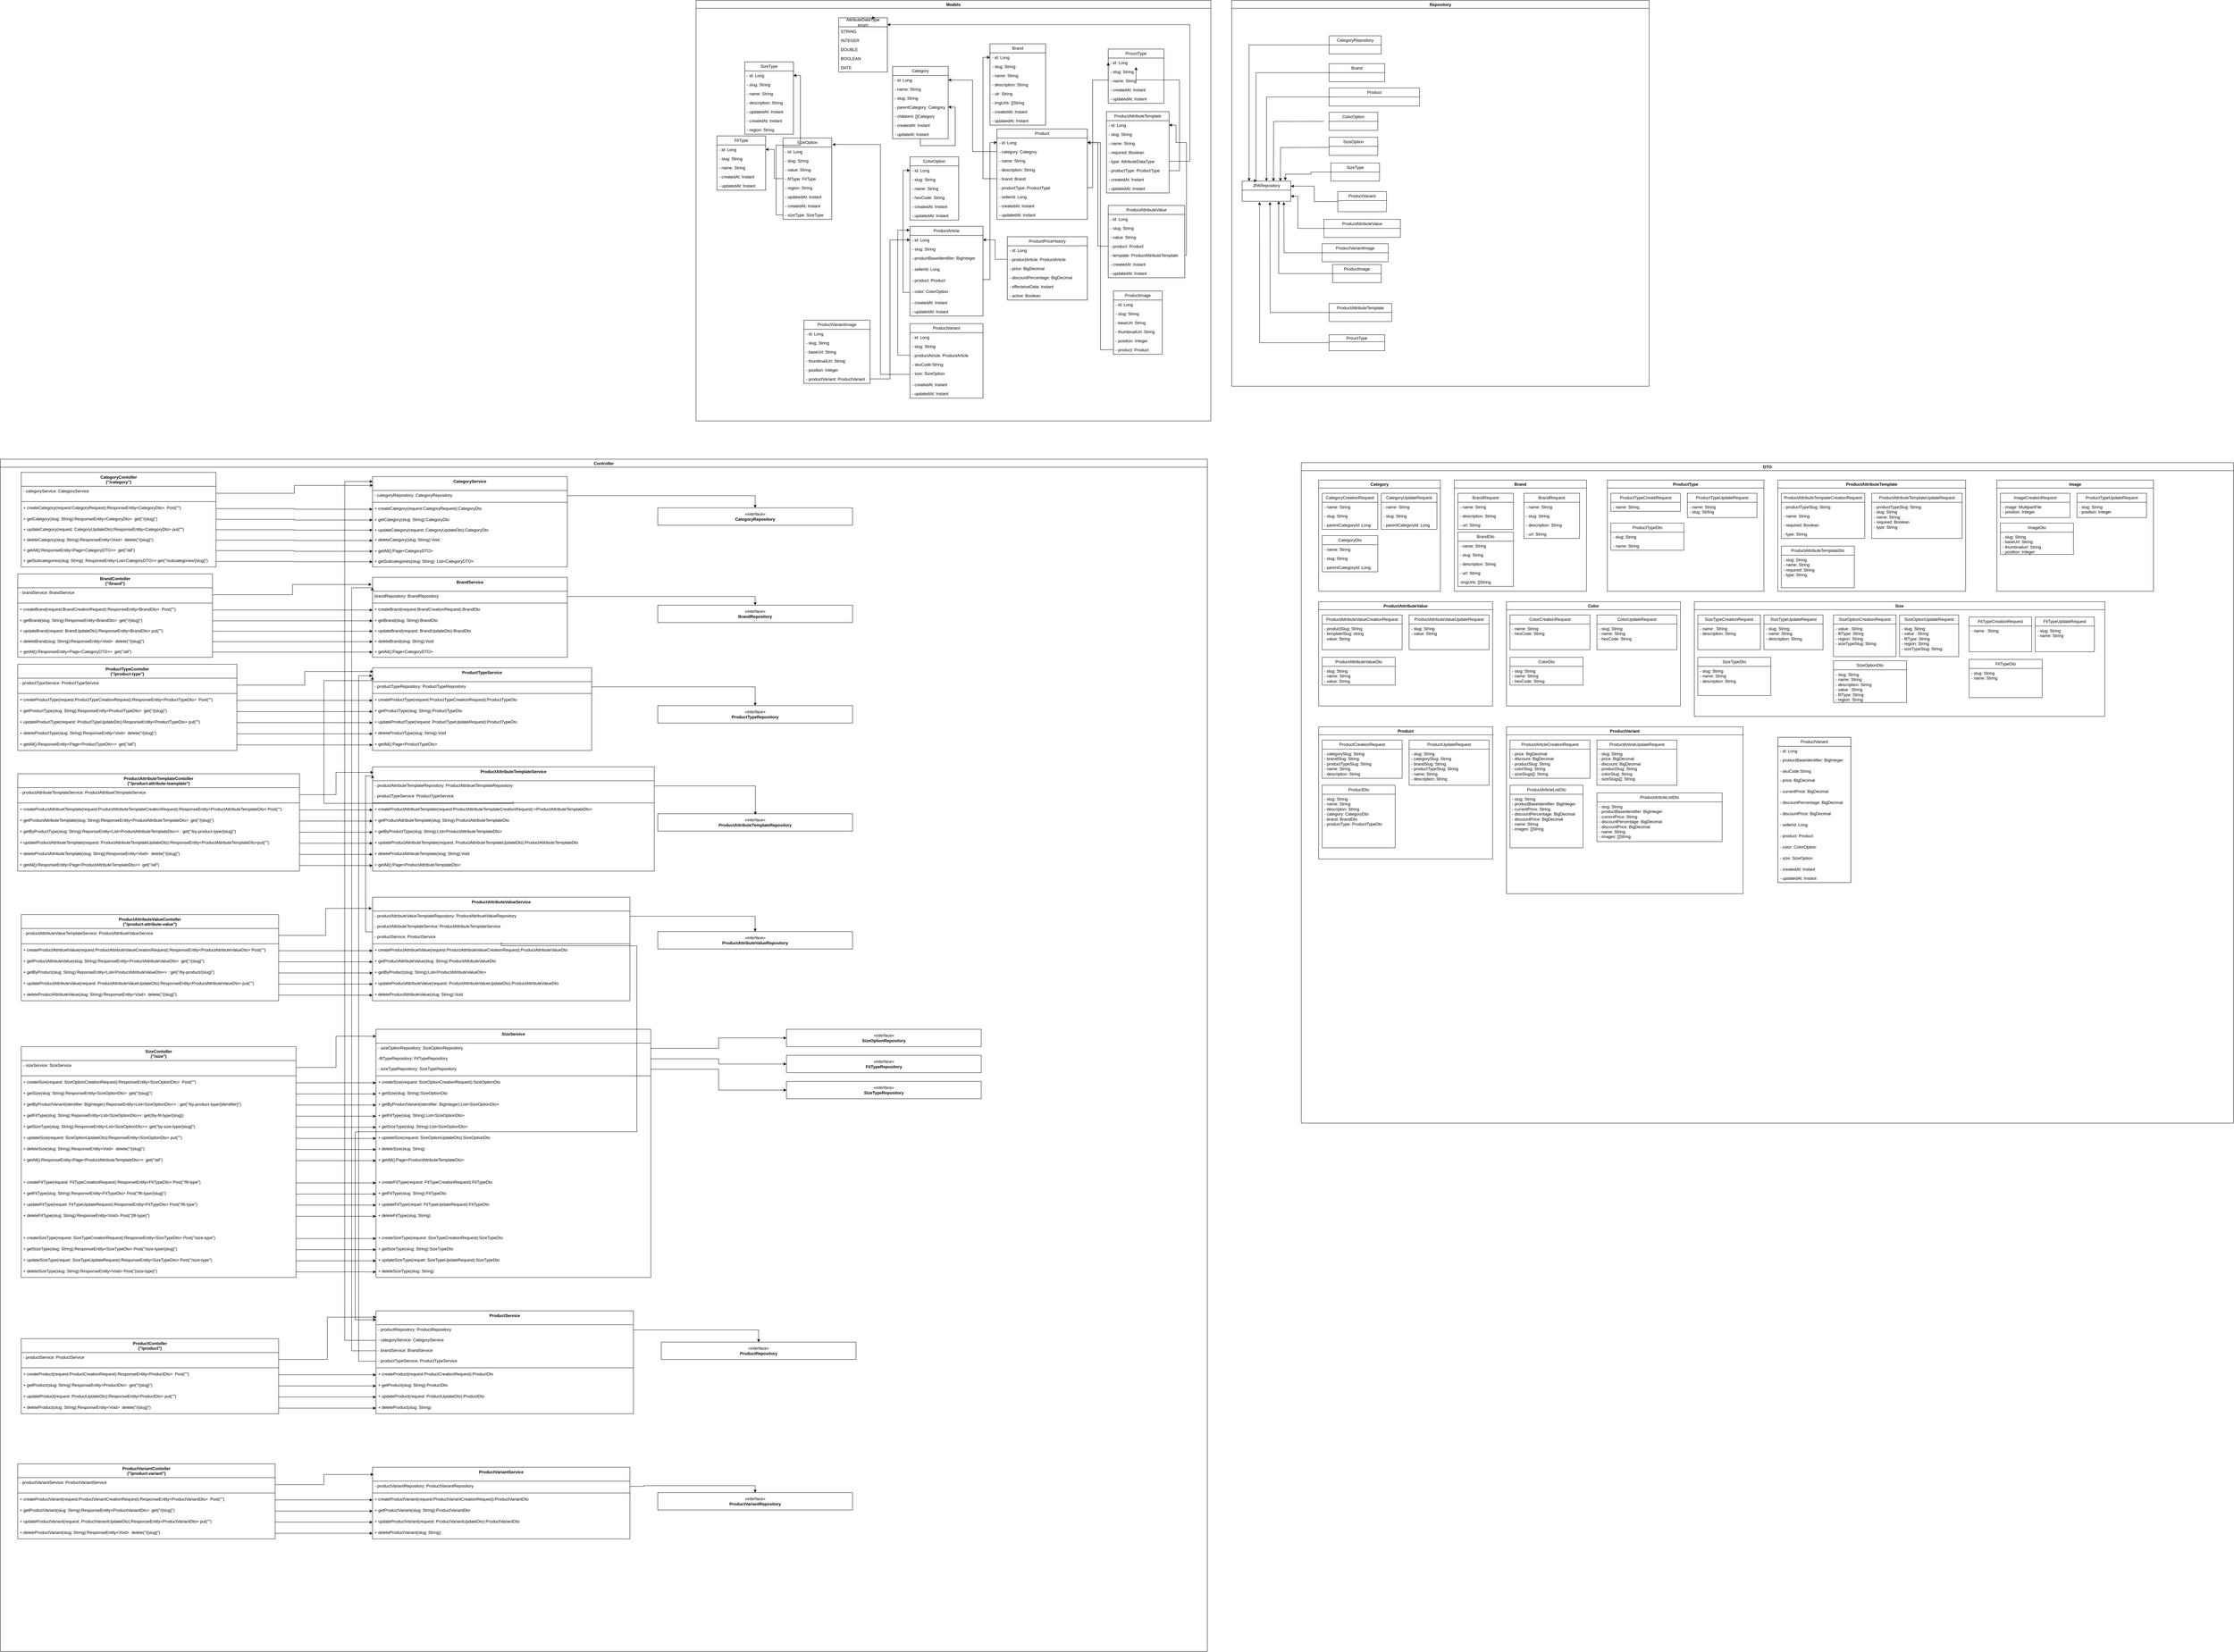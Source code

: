<mxfile version="28.0.6">
  <diagram id="C5RBs43oDa-KdzZeNtuy" name="Page-1">
    <mxGraphModel dx="4444" dy="2119" grid="1" gridSize="10" guides="1" tooltips="1" connect="1" arrows="1" fold="1" page="1" pageScale="1" pageWidth="900" pageHeight="1600" background="light-dark(#FFFFFF,#0F0E0F)" math="0" shadow="0">
      <root>
        <mxCell id="WIyWlLk6GJQsqaUBKTNV-0" />
        <mxCell id="WIyWlLk6GJQsqaUBKTNV-1" parent="WIyWlLk6GJQsqaUBKTNV-0" />
        <mxCell id="CsUE58t2KNsDiMUx0Mvf-5" value="Models" style="swimlane;startSize=23;" parent="WIyWlLk6GJQsqaUBKTNV-1" vertex="1">
          <mxGeometry x="-1090" y="-1090" width="1480" height="1210" as="geometry" />
        </mxCell>
        <mxCell id="CsUE58t2KNsDiMUx0Mvf-10" value="&lt;div&gt;Category&lt;/div&gt;" style="swimlane;fontStyle=0;childLayout=stackLayout;horizontal=1;startSize=26;fillColor=none;horizontalStack=0;resizeParent=1;resizeParentMax=0;resizeLast=0;collapsible=1;marginBottom=0;whiteSpace=wrap;html=1;shadow=1;" parent="CsUE58t2KNsDiMUx0Mvf-5" vertex="1">
          <mxGeometry x="565" y="190" width="160" height="208" as="geometry">
            <mxRectangle x="50" y="140" width="100" height="30" as="alternateBounds" />
          </mxGeometry>
        </mxCell>
        <mxCell id="CsUE58t2KNsDiMUx0Mvf-11" value="- id: Long" style="text;strokeColor=none;fillColor=none;align=left;verticalAlign=top;spacingLeft=4;spacingRight=4;overflow=hidden;rotatable=0;points=[[0,0.5],[1,0.5]];portConstraint=eastwest;whiteSpace=wrap;html=1;shadow=1;" parent="CsUE58t2KNsDiMUx0Mvf-10" vertex="1">
          <mxGeometry y="26" width="160" height="26" as="geometry" />
        </mxCell>
        <mxCell id="CsUE58t2KNsDiMUx0Mvf-14" value="&lt;div&gt;- name: String&lt;/div&gt;" style="text;strokeColor=none;fillColor=none;align=left;verticalAlign=top;spacingLeft=4;spacingRight=4;overflow=hidden;rotatable=0;points=[[0,0.5],[1,0.5]];portConstraint=eastwest;whiteSpace=wrap;html=1;shadow=1;" parent="CsUE58t2KNsDiMUx0Mvf-10" vertex="1">
          <mxGeometry y="52" width="160" height="26" as="geometry" />
        </mxCell>
        <mxCell id="CsUE58t2KNsDiMUx0Mvf-12" value="&lt;div&gt;- slug: String&lt;/div&gt;" style="text;strokeColor=none;fillColor=none;align=left;verticalAlign=top;spacingLeft=4;spacingRight=4;overflow=hidden;rotatable=0;points=[[0,0.5],[1,0.5]];portConstraint=eastwest;whiteSpace=wrap;html=1;shadow=1;" parent="CsUE58t2KNsDiMUx0Mvf-10" vertex="1">
          <mxGeometry y="78" width="160" height="26" as="geometry" />
        </mxCell>
        <mxCell id="CsUE58t2KNsDiMUx0Mvf-13" value="&lt;div&gt;- parentCategory: Category&lt;/div&gt;&lt;div&gt;&lt;br&gt;&lt;/div&gt;" style="text;strokeColor=none;fillColor=none;align=left;verticalAlign=top;spacingLeft=4;spacingRight=4;overflow=hidden;rotatable=0;points=[[0,0.5],[1,0.5]];portConstraint=eastwest;whiteSpace=wrap;html=1;shadow=1;" parent="CsUE58t2KNsDiMUx0Mvf-10" vertex="1">
          <mxGeometry y="104" width="160" height="26" as="geometry" />
        </mxCell>
        <mxCell id="CsUE58t2KNsDiMUx0Mvf-16" value="- childrent: []Category" style="text;strokeColor=none;fillColor=none;align=left;verticalAlign=top;spacingLeft=4;spacingRight=4;overflow=hidden;rotatable=0;points=[[0,0.5],[1,0.5]];portConstraint=eastwest;whiteSpace=wrap;html=1;shadow=1;" parent="CsUE58t2KNsDiMUx0Mvf-10" vertex="1">
          <mxGeometry y="130" width="160" height="26" as="geometry" />
        </mxCell>
        <mxCell id="tqHJs4qEc8BPpqszbCdH-10" value="- createdAt: Instant" style="text;strokeColor=none;fillColor=none;align=left;verticalAlign=top;spacingLeft=4;spacingRight=4;overflow=hidden;rotatable=0;points=[[0,0.5],[1,0.5]];portConstraint=eastwest;whiteSpace=wrap;html=1;shadow=1;" parent="CsUE58t2KNsDiMUx0Mvf-10" vertex="1">
          <mxGeometry y="156" width="160" height="26" as="geometry" />
        </mxCell>
        <mxCell id="tqHJs4qEc8BPpqszbCdH-15" value="- updateAt: Instant" style="text;strokeColor=none;fillColor=none;align=left;verticalAlign=top;spacingLeft=4;spacingRight=4;overflow=hidden;rotatable=0;points=[[0,0.5],[1,0.5]];portConstraint=eastwest;whiteSpace=wrap;html=1;shadow=1;" parent="CsUE58t2KNsDiMUx0Mvf-10" vertex="1">
          <mxGeometry y="182" width="160" height="26" as="geometry" />
        </mxCell>
        <mxCell id="GUwFBE-jq5XZc6kzkaYX-16" style="edgeStyle=orthogonalEdgeStyle;rounded=0;orthogonalLoop=1;jettySize=auto;html=1;shadow=1;" parent="CsUE58t2KNsDiMUx0Mvf-10" source="CsUE58t2KNsDiMUx0Mvf-10" target="CsUE58t2KNsDiMUx0Mvf-13" edge="1">
          <mxGeometry relative="1" as="geometry" />
        </mxCell>
        <mxCell id="CsUE58t2KNsDiMUx0Mvf-18" value="&lt;div&gt;AttributeDataType&lt;/div&gt;&lt;div&gt;enum&lt;/div&gt;" style="swimlane;fontStyle=0;childLayout=stackLayout;horizontal=1;startSize=26;fillColor=none;horizontalStack=0;resizeParent=1;resizeParentMax=0;resizeLast=0;collapsible=1;marginBottom=0;whiteSpace=wrap;html=1;shadow=1;" parent="CsUE58t2KNsDiMUx0Mvf-5" vertex="1">
          <mxGeometry x="410" y="50" width="140" height="156" as="geometry">
            <mxRectangle x="50" y="350" width="100" height="30" as="alternateBounds" />
          </mxGeometry>
        </mxCell>
        <mxCell id="CsUE58t2KNsDiMUx0Mvf-25" value="STRING" style="text;strokeColor=none;fillColor=none;align=left;verticalAlign=top;spacingLeft=4;spacingRight=4;overflow=hidden;rotatable=0;points=[[0,0.5],[1,0.5]];portConstraint=eastwest;whiteSpace=wrap;html=1;shadow=1;" parent="CsUE58t2KNsDiMUx0Mvf-18" vertex="1">
          <mxGeometry y="26" width="140" height="26" as="geometry" />
        </mxCell>
        <mxCell id="CsUE58t2KNsDiMUx0Mvf-24" value="INTEGER" style="text;strokeColor=none;fillColor=none;align=left;verticalAlign=top;spacingLeft=4;spacingRight=4;overflow=hidden;rotatable=0;points=[[0,0.5],[1,0.5]];portConstraint=eastwest;whiteSpace=wrap;html=1;shadow=1;" parent="CsUE58t2KNsDiMUx0Mvf-18" vertex="1">
          <mxGeometry y="52" width="140" height="26" as="geometry" />
        </mxCell>
        <mxCell id="CsUE58t2KNsDiMUx0Mvf-23" value="DOUBLE" style="text;strokeColor=none;fillColor=none;align=left;verticalAlign=top;spacingLeft=4;spacingRight=4;overflow=hidden;rotatable=0;points=[[0,0.5],[1,0.5]];portConstraint=eastwest;whiteSpace=wrap;html=1;shadow=1;" parent="CsUE58t2KNsDiMUx0Mvf-18" vertex="1">
          <mxGeometry y="78" width="140" height="26" as="geometry" />
        </mxCell>
        <mxCell id="CsUE58t2KNsDiMUx0Mvf-22" value="BOOLEAN" style="text;strokeColor=none;fillColor=none;align=left;verticalAlign=top;spacingLeft=4;spacingRight=4;overflow=hidden;rotatable=0;points=[[0,0.5],[1,0.5]];portConstraint=eastwest;whiteSpace=wrap;html=1;shadow=1;" parent="CsUE58t2KNsDiMUx0Mvf-18" vertex="1">
          <mxGeometry y="104" width="140" height="26" as="geometry" />
        </mxCell>
        <mxCell id="CsUE58t2KNsDiMUx0Mvf-19" value="&lt;div&gt;DATE&lt;/div&gt;" style="text;strokeColor=none;fillColor=none;align=left;verticalAlign=top;spacingLeft=4;spacingRight=4;overflow=hidden;rotatable=0;points=[[0,0.5],[1,0.5]];portConstraint=eastwest;whiteSpace=wrap;html=1;shadow=1;" parent="CsUE58t2KNsDiMUx0Mvf-18" vertex="1">
          <mxGeometry y="130" width="140" height="26" as="geometry" />
        </mxCell>
        <mxCell id="CsUE58t2KNsDiMUx0Mvf-26" value="&lt;div&gt;Brand&lt;/div&gt;" style="swimlane;fontStyle=0;childLayout=stackLayout;horizontal=1;startSize=26;fillColor=none;horizontalStack=0;resizeParent=1;resizeParentMax=0;resizeLast=0;collapsible=1;marginBottom=0;whiteSpace=wrap;html=1;shadow=1;" parent="CsUE58t2KNsDiMUx0Mvf-5" vertex="1">
          <mxGeometry x="845" y="125" width="160" height="234" as="geometry">
            <mxRectangle x="50" y="140" width="100" height="30" as="alternateBounds" />
          </mxGeometry>
        </mxCell>
        <mxCell id="CsUE58t2KNsDiMUx0Mvf-27" value="&lt;div&gt;- id: Long&lt;/div&gt;" style="text;strokeColor=none;fillColor=none;align=left;verticalAlign=top;spacingLeft=4;spacingRight=4;overflow=hidden;rotatable=0;points=[[0,0.5],[1,0.5]];portConstraint=eastwest;whiteSpace=wrap;html=1;shadow=1;" parent="CsUE58t2KNsDiMUx0Mvf-26" vertex="1">
          <mxGeometry y="26" width="160" height="26" as="geometry" />
        </mxCell>
        <mxCell id="gZJ0O_LYEhmI8VsO0Ixa-25" value="- slug: String" style="text;strokeColor=none;fillColor=none;align=left;verticalAlign=top;spacingLeft=4;spacingRight=4;overflow=hidden;rotatable=0;points=[[0,0.5],[1,0.5]];portConstraint=eastwest;whiteSpace=wrap;html=1;shadow=1;" parent="CsUE58t2KNsDiMUx0Mvf-26" vertex="1">
          <mxGeometry y="52" width="160" height="26" as="geometry" />
        </mxCell>
        <mxCell id="CsUE58t2KNsDiMUx0Mvf-28" value="&lt;div&gt;- name: String&lt;/div&gt;" style="text;strokeColor=none;fillColor=none;align=left;verticalAlign=top;spacingLeft=4;spacingRight=4;overflow=hidden;rotatable=0;points=[[0,0.5],[1,0.5]];portConstraint=eastwest;whiteSpace=wrap;html=1;shadow=1;" parent="CsUE58t2KNsDiMUx0Mvf-26" vertex="1">
          <mxGeometry y="78" width="160" height="26" as="geometry" />
        </mxCell>
        <mxCell id="CsUE58t2KNsDiMUx0Mvf-29" value="&lt;div&gt;- description: String&lt;/div&gt;" style="text;strokeColor=none;fillColor=none;align=left;verticalAlign=top;spacingLeft=4;spacingRight=4;overflow=hidden;rotatable=0;points=[[0,0.5],[1,0.5]];portConstraint=eastwest;whiteSpace=wrap;html=1;shadow=1;" parent="CsUE58t2KNsDiMUx0Mvf-26" vertex="1">
          <mxGeometry y="104" width="160" height="26" as="geometry" />
        </mxCell>
        <mxCell id="gZJ0O_LYEhmI8VsO0Ixa-44" value="- ulr: String" style="text;strokeColor=none;fillColor=none;align=left;verticalAlign=top;spacingLeft=4;spacingRight=4;overflow=hidden;rotatable=0;points=[[0,0.5],[1,0.5]];portConstraint=eastwest;whiteSpace=wrap;html=1;shadow=1;" parent="CsUE58t2KNsDiMUx0Mvf-26" vertex="1">
          <mxGeometry y="130" width="160" height="26" as="geometry" />
        </mxCell>
        <mxCell id="CsUE58t2KNsDiMUx0Mvf-30" value="- imgUrls: []String" style="text;strokeColor=none;fillColor=none;align=left;verticalAlign=top;spacingLeft=4;spacingRight=4;overflow=hidden;rotatable=0;points=[[0,0.5],[1,0.5]];portConstraint=eastwest;whiteSpace=wrap;html=1;shadow=1;" parent="CsUE58t2KNsDiMUx0Mvf-26" vertex="1">
          <mxGeometry y="156" width="160" height="26" as="geometry" />
        </mxCell>
        <mxCell id="tqHJs4qEc8BPpqszbCdH-11" value="- createdAt: Instant" style="text;strokeColor=none;fillColor=none;align=left;verticalAlign=top;spacingLeft=4;spacingRight=4;overflow=hidden;rotatable=0;points=[[0,0.5],[1,0.5]];portConstraint=eastwest;whiteSpace=wrap;html=1;shadow=1;" parent="CsUE58t2KNsDiMUx0Mvf-26" vertex="1">
          <mxGeometry y="182" width="160" height="26" as="geometry" />
        </mxCell>
        <mxCell id="tqHJs4qEc8BPpqszbCdH-16" value="- updatedAt: Instant" style="text;strokeColor=none;fillColor=none;align=left;verticalAlign=top;spacingLeft=4;spacingRight=4;overflow=hidden;rotatable=0;points=[[0,0.5],[1,0.5]];portConstraint=eastwest;whiteSpace=wrap;html=1;shadow=1;" parent="CsUE58t2KNsDiMUx0Mvf-26" vertex="1">
          <mxGeometry y="208" width="160" height="26" as="geometry" />
        </mxCell>
        <mxCell id="CsUE58t2KNsDiMUx0Mvf-32" value="ColorOption" style="swimlane;fontStyle=0;childLayout=stackLayout;horizontal=1;startSize=26;fillColor=none;horizontalStack=0;resizeParent=1;resizeParentMax=0;resizeLast=0;collapsible=1;marginBottom=0;whiteSpace=wrap;html=1;shadow=1;" parent="CsUE58t2KNsDiMUx0Mvf-5" vertex="1">
          <mxGeometry x="615" y="450" width="140" height="182" as="geometry">
            <mxRectangle x="210" y="440" width="100" height="30" as="alternateBounds" />
          </mxGeometry>
        </mxCell>
        <mxCell id="CsUE58t2KNsDiMUx0Mvf-33" value="- id: Long" style="text;strokeColor=none;fillColor=none;align=left;verticalAlign=top;spacingLeft=4;spacingRight=4;overflow=hidden;rotatable=0;points=[[0,0.5],[1,0.5]];portConstraint=eastwest;whiteSpace=wrap;html=1;shadow=1;" parent="CsUE58t2KNsDiMUx0Mvf-32" vertex="1">
          <mxGeometry y="26" width="140" height="26" as="geometry" />
        </mxCell>
        <mxCell id="IbpW0PY4FkwVSWiJNxcG-11" value="- slug: String" style="text;strokeColor=none;fillColor=none;align=left;verticalAlign=top;spacingLeft=4;spacingRight=4;overflow=hidden;rotatable=0;points=[[0,0.5],[1,0.5]];portConstraint=eastwest;whiteSpace=wrap;html=1;shadow=1;" parent="CsUE58t2KNsDiMUx0Mvf-32" vertex="1">
          <mxGeometry y="52" width="140" height="26" as="geometry" />
        </mxCell>
        <mxCell id="CsUE58t2KNsDiMUx0Mvf-34" value="- name: String" style="text;strokeColor=none;fillColor=none;align=left;verticalAlign=top;spacingLeft=4;spacingRight=4;overflow=hidden;rotatable=0;points=[[0,0.5],[1,0.5]];portConstraint=eastwest;whiteSpace=wrap;html=1;shadow=1;" parent="CsUE58t2KNsDiMUx0Mvf-32" vertex="1">
          <mxGeometry y="78" width="140" height="26" as="geometry" />
        </mxCell>
        <mxCell id="CsUE58t2KNsDiMUx0Mvf-35" value="&lt;div&gt;- hexCode: String&lt;/div&gt;&lt;div&gt;&lt;br&gt;&lt;/div&gt;" style="text;strokeColor=none;fillColor=none;align=left;verticalAlign=top;spacingLeft=4;spacingRight=4;overflow=hidden;rotatable=0;points=[[0,0.5],[1,0.5]];portConstraint=eastwest;whiteSpace=wrap;html=1;shadow=1;" parent="CsUE58t2KNsDiMUx0Mvf-32" vertex="1">
          <mxGeometry y="104" width="140" height="26" as="geometry" />
        </mxCell>
        <mxCell id="tqHJs4qEc8BPpqszbCdH-25" value="- createdAt: Instant" style="text;strokeColor=none;fillColor=none;align=left;verticalAlign=top;spacingLeft=4;spacingRight=4;overflow=hidden;rotatable=0;points=[[0,0.5],[1,0.5]];portConstraint=eastwest;whiteSpace=wrap;html=1;shadow=1;" parent="CsUE58t2KNsDiMUx0Mvf-32" vertex="1">
          <mxGeometry y="130" width="140" height="26" as="geometry" />
        </mxCell>
        <mxCell id="tqHJs4qEc8BPpqszbCdH-26" value="- updatedAt: Instant" style="text;strokeColor=none;fillColor=none;align=left;verticalAlign=top;spacingLeft=4;spacingRight=4;overflow=hidden;rotatable=0;points=[[0,0.5],[1,0.5]];portConstraint=eastwest;whiteSpace=wrap;html=1;shadow=1;" parent="CsUE58t2KNsDiMUx0Mvf-32" vertex="1">
          <mxGeometry y="156" width="140" height="26" as="geometry" />
        </mxCell>
        <mxCell id="CsUE58t2KNsDiMUx0Mvf-36" value="&lt;div&gt;Product&lt;/div&gt;" style="swimlane;fontStyle=0;childLayout=stackLayout;horizontal=1;startSize=26;fillColor=none;horizontalStack=0;resizeParent=1;resizeParentMax=0;resizeLast=0;collapsible=1;marginBottom=0;whiteSpace=wrap;html=1;shadow=1;" parent="CsUE58t2KNsDiMUx0Mvf-5" vertex="1">
          <mxGeometry x="865" y="369.91" width="260" height="260" as="geometry">
            <mxRectangle x="50" y="140" width="100" height="30" as="alternateBounds" />
          </mxGeometry>
        </mxCell>
        <mxCell id="CsUE58t2KNsDiMUx0Mvf-37" value="- id: Long" style="text;strokeColor=none;fillColor=none;align=left;verticalAlign=top;spacingLeft=4;spacingRight=4;overflow=hidden;rotatable=0;points=[[0,0.5],[1,0.5]];portConstraint=eastwest;whiteSpace=wrap;html=1;shadow=1;" parent="CsUE58t2KNsDiMUx0Mvf-36" vertex="1">
          <mxGeometry y="26" width="260" height="26" as="geometry" />
        </mxCell>
        <mxCell id="CsUE58t2KNsDiMUx0Mvf-38" value="- category: Category" style="text;strokeColor=none;fillColor=none;align=left;verticalAlign=top;spacingLeft=4;spacingRight=4;overflow=hidden;rotatable=0;points=[[0,0.5],[1,0.5]];portConstraint=eastwest;whiteSpace=wrap;html=1;shadow=1;" parent="CsUE58t2KNsDiMUx0Mvf-36" vertex="1">
          <mxGeometry y="52" width="260" height="26" as="geometry" />
        </mxCell>
        <mxCell id="CsUE58t2KNsDiMUx0Mvf-39" value="- name: String" style="text;strokeColor=none;fillColor=none;align=left;verticalAlign=top;spacingLeft=4;spacingRight=4;overflow=hidden;rotatable=0;points=[[0,0.5],[1,0.5]];portConstraint=eastwest;whiteSpace=wrap;html=1;shadow=1;" parent="CsUE58t2KNsDiMUx0Mvf-36" vertex="1">
          <mxGeometry y="78" width="260" height="26" as="geometry" />
        </mxCell>
        <mxCell id="CsUE58t2KNsDiMUx0Mvf-40" value="- description: String" style="text;strokeColor=none;fillColor=none;align=left;verticalAlign=top;spacingLeft=4;spacingRight=4;overflow=hidden;rotatable=0;points=[[0,0.5],[1,0.5]];portConstraint=eastwest;whiteSpace=wrap;html=1;shadow=1;" parent="CsUE58t2KNsDiMUx0Mvf-36" vertex="1">
          <mxGeometry y="104" width="260" height="26" as="geometry" />
        </mxCell>
        <mxCell id="CsUE58t2KNsDiMUx0Mvf-41" value="- brand: Brand" style="text;strokeColor=none;fillColor=none;align=left;verticalAlign=top;spacingLeft=4;spacingRight=4;overflow=hidden;rotatable=0;points=[[0,0.5],[1,0.5]];portConstraint=eastwest;whiteSpace=wrap;html=1;shadow=1;" parent="CsUE58t2KNsDiMUx0Mvf-36" vertex="1">
          <mxGeometry y="130" width="260" height="26" as="geometry" />
        </mxCell>
        <mxCell id="CsUE58t2KNsDiMUx0Mvf-42" value="- productType: ProductType" style="text;strokeColor=none;fillColor=none;align=left;verticalAlign=top;spacingLeft=4;spacingRight=4;overflow=hidden;rotatable=0;points=[[0,0.5],[1,0.5]];portConstraint=eastwest;whiteSpace=wrap;html=1;shadow=1;" parent="CsUE58t2KNsDiMUx0Mvf-36" vertex="1">
          <mxGeometry y="156" width="260" height="26" as="geometry" />
        </mxCell>
        <mxCell id="CsUE58t2KNsDiMUx0Mvf-43" value="- sellerId: Long" style="text;strokeColor=none;fillColor=none;align=left;verticalAlign=top;spacingLeft=4;spacingRight=4;overflow=hidden;rotatable=0;points=[[0,0.5],[1,0.5]];portConstraint=eastwest;whiteSpace=wrap;html=1;shadow=1;" parent="CsUE58t2KNsDiMUx0Mvf-36" vertex="1">
          <mxGeometry y="182" width="260" height="26" as="geometry" />
        </mxCell>
        <mxCell id="tqHJs4qEc8BPpqszbCdH-23" value="- createdAt: Instant" style="text;strokeColor=none;fillColor=none;align=left;verticalAlign=top;spacingLeft=4;spacingRight=4;overflow=hidden;rotatable=0;points=[[0,0.5],[1,0.5]];portConstraint=eastwest;whiteSpace=wrap;html=1;shadow=1;" parent="CsUE58t2KNsDiMUx0Mvf-36" vertex="1">
          <mxGeometry y="208" width="260" height="26" as="geometry" />
        </mxCell>
        <mxCell id="tqHJs4qEc8BPpqszbCdH-24" value="- updatedAt: Instant" style="text;strokeColor=none;fillColor=none;align=left;verticalAlign=top;spacingLeft=4;spacingRight=4;overflow=hidden;rotatable=0;points=[[0,0.5],[1,0.5]];portConstraint=eastwest;whiteSpace=wrap;html=1;shadow=1;" parent="CsUE58t2KNsDiMUx0Mvf-36" vertex="1">
          <mxGeometry y="234" width="260" height="26" as="geometry" />
        </mxCell>
        <mxCell id="CsUE58t2KNsDiMUx0Mvf-50" value="&lt;div&gt;ProductAttributeTemplate&lt;/div&gt;" style="swimlane;fontStyle=0;childLayout=stackLayout;horizontal=1;startSize=26;fillColor=none;horizontalStack=0;resizeParent=1;resizeParentMax=0;resizeLast=0;collapsible=1;marginBottom=0;whiteSpace=wrap;html=1;shadow=1;" parent="CsUE58t2KNsDiMUx0Mvf-5" vertex="1">
          <mxGeometry x="1180" y="320" width="180" height="234" as="geometry">
            <mxRectangle x="50" y="140" width="100" height="30" as="alternateBounds" />
          </mxGeometry>
        </mxCell>
        <mxCell id="CsUE58t2KNsDiMUx0Mvf-51" value="- id: Long" style="text;strokeColor=none;fillColor=none;align=left;verticalAlign=top;spacingLeft=4;spacingRight=4;overflow=hidden;rotatable=0;points=[[0,0.5],[1,0.5]];portConstraint=eastwest;whiteSpace=wrap;html=1;shadow=1;" parent="CsUE58t2KNsDiMUx0Mvf-50" vertex="1">
          <mxGeometry y="26" width="180" height="26" as="geometry" />
        </mxCell>
        <mxCell id="gZJ0O_LYEhmI8VsO0Ixa-53" value="- slug: String" style="text;strokeColor=none;fillColor=none;align=left;verticalAlign=top;spacingLeft=4;spacingRight=4;overflow=hidden;rotatable=0;points=[[0,0.5],[1,0.5]];portConstraint=eastwest;whiteSpace=wrap;html=1;shadow=1;" parent="CsUE58t2KNsDiMUx0Mvf-50" vertex="1">
          <mxGeometry y="52" width="180" height="26" as="geometry" />
        </mxCell>
        <mxCell id="CsUE58t2KNsDiMUx0Mvf-52" value="&lt;div&gt;- name: String&lt;/div&gt;" style="text;strokeColor=none;fillColor=none;align=left;verticalAlign=top;spacingLeft=4;spacingRight=4;overflow=hidden;rotatable=0;points=[[0,0.5],[1,0.5]];portConstraint=eastwest;whiteSpace=wrap;html=1;shadow=1;" parent="CsUE58t2KNsDiMUx0Mvf-50" vertex="1">
          <mxGeometry y="78" width="180" height="26" as="geometry" />
        </mxCell>
        <mxCell id="CsUE58t2KNsDiMUx0Mvf-53" value="- required: Boolean" style="text;strokeColor=none;fillColor=none;align=left;verticalAlign=top;spacingLeft=4;spacingRight=4;overflow=hidden;rotatable=0;points=[[0,0.5],[1,0.5]];portConstraint=eastwest;whiteSpace=wrap;html=1;shadow=1;" parent="CsUE58t2KNsDiMUx0Mvf-50" vertex="1">
          <mxGeometry y="104" width="180" height="26" as="geometry" />
        </mxCell>
        <mxCell id="CsUE58t2KNsDiMUx0Mvf-54" value="- type: AttributeDataType" style="text;strokeColor=none;fillColor=none;align=left;verticalAlign=top;spacingLeft=4;spacingRight=4;overflow=hidden;rotatable=0;points=[[0,0.5],[1,0.5]];portConstraint=eastwest;whiteSpace=wrap;html=1;shadow=1;" parent="CsUE58t2KNsDiMUx0Mvf-50" vertex="1">
          <mxGeometry y="130" width="180" height="26" as="geometry" />
        </mxCell>
        <mxCell id="CsUE58t2KNsDiMUx0Mvf-55" value="- productType: ProductType" style="text;strokeColor=none;fillColor=none;align=left;verticalAlign=top;spacingLeft=4;spacingRight=4;overflow=hidden;rotatable=0;points=[[0,0.5],[1,0.5]];portConstraint=eastwest;whiteSpace=wrap;html=1;shadow=1;" parent="CsUE58t2KNsDiMUx0Mvf-50" vertex="1">
          <mxGeometry y="156" width="180" height="26" as="geometry" />
        </mxCell>
        <mxCell id="tqHJs4qEc8BPpqszbCdH-14" value="- createdAt: Instant" style="text;strokeColor=none;fillColor=none;align=left;verticalAlign=top;spacingLeft=4;spacingRight=4;overflow=hidden;rotatable=0;points=[[0,0.5],[1,0.5]];portConstraint=eastwest;whiteSpace=wrap;html=1;shadow=1;" parent="CsUE58t2KNsDiMUx0Mvf-50" vertex="1">
          <mxGeometry y="182" width="180" height="26" as="geometry" />
        </mxCell>
        <mxCell id="tqHJs4qEc8BPpqszbCdH-18" value="- updatedAt: Instant" style="text;strokeColor=none;fillColor=none;align=left;verticalAlign=top;spacingLeft=4;spacingRight=4;overflow=hidden;rotatable=0;points=[[0,0.5],[1,0.5]];portConstraint=eastwest;whiteSpace=wrap;html=1;shadow=1;" parent="CsUE58t2KNsDiMUx0Mvf-50" vertex="1">
          <mxGeometry y="208" width="180" height="26" as="geometry" />
        </mxCell>
        <mxCell id="CsUE58t2KNsDiMUx0Mvf-56" value="ProductAttributeValue" style="swimlane;fontStyle=0;childLayout=stackLayout;horizontal=1;startSize=26;fillColor=none;horizontalStack=0;resizeParent=1;resizeParentMax=0;resizeLast=0;collapsible=1;marginBottom=0;whiteSpace=wrap;html=1;shadow=1;" parent="CsUE58t2KNsDiMUx0Mvf-5" vertex="1">
          <mxGeometry x="1185" y="589.91" width="220" height="208" as="geometry">
            <mxRectangle x="50" y="140" width="100" height="30" as="alternateBounds" />
          </mxGeometry>
        </mxCell>
        <mxCell id="CsUE58t2KNsDiMUx0Mvf-57" value="- id: Long" style="text;strokeColor=none;fillColor=none;align=left;verticalAlign=top;spacingLeft=4;spacingRight=4;overflow=hidden;rotatable=0;points=[[0,0.5],[1,0.5]];portConstraint=eastwest;whiteSpace=wrap;html=1;shadow=1;" parent="CsUE58t2KNsDiMUx0Mvf-56" vertex="1">
          <mxGeometry y="26" width="220" height="26" as="geometry" />
        </mxCell>
        <mxCell id="IbpW0PY4FkwVSWiJNxcG-12" value="- slug: String" style="text;strokeColor=none;fillColor=none;align=left;verticalAlign=top;spacingLeft=4;spacingRight=4;overflow=hidden;rotatable=0;points=[[0,0.5],[1,0.5]];portConstraint=eastwest;whiteSpace=wrap;html=1;shadow=1;" parent="CsUE58t2KNsDiMUx0Mvf-56" vertex="1">
          <mxGeometry y="52" width="220" height="26" as="geometry" />
        </mxCell>
        <mxCell id="CsUE58t2KNsDiMUx0Mvf-58" value="&lt;div&gt;- value: String&lt;/div&gt;" style="text;strokeColor=none;fillColor=none;align=left;verticalAlign=top;spacingLeft=4;spacingRight=4;overflow=hidden;rotatable=0;points=[[0,0.5],[1,0.5]];portConstraint=eastwest;whiteSpace=wrap;html=1;shadow=1;" parent="CsUE58t2KNsDiMUx0Mvf-56" vertex="1">
          <mxGeometry y="78" width="220" height="26" as="geometry" />
        </mxCell>
        <mxCell id="CsUE58t2KNsDiMUx0Mvf-59" value="&lt;div&gt;- product: Product&lt;/div&gt;" style="text;strokeColor=none;fillColor=none;align=left;verticalAlign=top;spacingLeft=4;spacingRight=4;overflow=hidden;rotatable=0;points=[[0,0.5],[1,0.5]];portConstraint=eastwest;whiteSpace=wrap;html=1;shadow=1;" parent="CsUE58t2KNsDiMUx0Mvf-56" vertex="1">
          <mxGeometry y="104" width="220" height="26" as="geometry" />
        </mxCell>
        <mxCell id="CsUE58t2KNsDiMUx0Mvf-60" value="- template: ProductAttributeTemplate" style="text;strokeColor=none;fillColor=none;align=left;verticalAlign=top;spacingLeft=4;spacingRight=4;overflow=hidden;rotatable=0;points=[[0,0.5],[1,0.5]];portConstraint=eastwest;whiteSpace=wrap;html=1;shadow=1;" parent="CsUE58t2KNsDiMUx0Mvf-56" vertex="1">
          <mxGeometry y="130" width="220" height="26" as="geometry" />
        </mxCell>
        <mxCell id="tqHJs4qEc8BPpqszbCdH-21" value="- createdAt: Instant" style="text;strokeColor=none;fillColor=none;align=left;verticalAlign=top;spacingLeft=4;spacingRight=4;overflow=hidden;rotatable=0;points=[[0,0.5],[1,0.5]];portConstraint=eastwest;whiteSpace=wrap;html=1;shadow=1;" parent="CsUE58t2KNsDiMUx0Mvf-56" vertex="1">
          <mxGeometry y="156" width="220" height="26" as="geometry" />
        </mxCell>
        <mxCell id="tqHJs4qEc8BPpqszbCdH-22" value="- updatedAt: Instant" style="text;strokeColor=none;fillColor=none;align=left;verticalAlign=top;spacingLeft=4;spacingRight=4;overflow=hidden;rotatable=0;points=[[0,0.5],[1,0.5]];portConstraint=eastwest;whiteSpace=wrap;html=1;shadow=1;" parent="CsUE58t2KNsDiMUx0Mvf-56" vertex="1">
          <mxGeometry y="182" width="220" height="26" as="geometry" />
        </mxCell>
        <mxCell id="CsUE58t2KNsDiMUx0Mvf-61" value="ProductImage" style="swimlane;fontStyle=0;childLayout=stackLayout;horizontal=1;startSize=26;fillColor=none;horizontalStack=0;resizeParent=1;resizeParentMax=0;resizeLast=0;collapsible=1;marginBottom=0;whiteSpace=wrap;html=1;shadow=1;" parent="CsUE58t2KNsDiMUx0Mvf-5" vertex="1">
          <mxGeometry x="1200" y="836" width="140" height="182" as="geometry">
            <mxRectangle x="210" y="440" width="100" height="30" as="alternateBounds" />
          </mxGeometry>
        </mxCell>
        <mxCell id="CsUE58t2KNsDiMUx0Mvf-62" value="- id: Long" style="text;strokeColor=none;fillColor=none;align=left;verticalAlign=top;spacingLeft=4;spacingRight=4;overflow=hidden;rotatable=0;points=[[0,0.5],[1,0.5]];portConstraint=eastwest;whiteSpace=wrap;html=1;shadow=1;" parent="CsUE58t2KNsDiMUx0Mvf-61" vertex="1">
          <mxGeometry y="26" width="140" height="26" as="geometry" />
        </mxCell>
        <mxCell id="4Wm0VVx5wLLQRQfYY77--11" value="- slug: String" style="text;strokeColor=none;fillColor=none;align=left;verticalAlign=top;spacingLeft=4;spacingRight=4;overflow=hidden;rotatable=0;points=[[0,0.5],[1,0.5]];portConstraint=eastwest;whiteSpace=wrap;html=1;shadow=1;" parent="CsUE58t2KNsDiMUx0Mvf-61" vertex="1">
          <mxGeometry y="52" width="140" height="26" as="geometry" />
        </mxCell>
        <mxCell id="CsUE58t2KNsDiMUx0Mvf-63" value="- baseUrl: String" style="text;strokeColor=none;fillColor=none;align=left;verticalAlign=top;spacingLeft=4;spacingRight=4;overflow=hidden;rotatable=0;points=[[0,0.5],[1,0.5]];portConstraint=eastwest;whiteSpace=wrap;html=1;shadow=1;" parent="CsUE58t2KNsDiMUx0Mvf-61" vertex="1">
          <mxGeometry y="78" width="140" height="26" as="geometry" />
        </mxCell>
        <mxCell id="CsUE58t2KNsDiMUx0Mvf-64" value="- thumbnailUrl: String" style="text;strokeColor=none;fillColor=none;align=left;verticalAlign=top;spacingLeft=4;spacingRight=4;overflow=hidden;rotatable=0;points=[[0,0.5],[1,0.5]];portConstraint=eastwest;whiteSpace=wrap;html=1;shadow=1;" parent="CsUE58t2KNsDiMUx0Mvf-61" vertex="1">
          <mxGeometry y="104" width="140" height="26" as="geometry" />
        </mxCell>
        <mxCell id="4Wm0VVx5wLLQRQfYY77--8" value="- position: Integer" style="text;strokeColor=none;fillColor=none;align=left;verticalAlign=top;spacingLeft=4;spacingRight=4;overflow=hidden;rotatable=0;points=[[0,0.5],[1,0.5]];portConstraint=eastwest;whiteSpace=wrap;html=1;shadow=1;" parent="CsUE58t2KNsDiMUx0Mvf-61" vertex="1">
          <mxGeometry y="130" width="140" height="26" as="geometry" />
        </mxCell>
        <mxCell id="CsUE58t2KNsDiMUx0Mvf-65" value="- product: Product" style="text;strokeColor=none;fillColor=none;align=left;verticalAlign=top;spacingLeft=4;spacingRight=4;overflow=hidden;rotatable=0;points=[[0,0.5],[1,0.5]];portConstraint=eastwest;whiteSpace=wrap;html=1;shadow=1;" parent="CsUE58t2KNsDiMUx0Mvf-61" vertex="1">
          <mxGeometry y="156" width="140" height="26" as="geometry" />
        </mxCell>
        <mxCell id="CsUE58t2KNsDiMUx0Mvf-66" value="ProuctType" style="swimlane;fontStyle=0;childLayout=stackLayout;horizontal=1;startSize=26;fillColor=none;horizontalStack=0;resizeParent=1;resizeParentMax=0;resizeLast=0;collapsible=1;marginBottom=0;whiteSpace=wrap;html=1;shadow=1;" parent="CsUE58t2KNsDiMUx0Mvf-5" vertex="1">
          <mxGeometry x="1185" y="140" width="160" height="156" as="geometry">
            <mxRectangle x="50" y="140" width="100" height="30" as="alternateBounds" />
          </mxGeometry>
        </mxCell>
        <mxCell id="CsUE58t2KNsDiMUx0Mvf-67" value="- id: Long" style="text;strokeColor=none;fillColor=none;align=left;verticalAlign=top;spacingLeft=4;spacingRight=4;overflow=hidden;rotatable=0;points=[[0,0.5],[1,0.5]];portConstraint=eastwest;whiteSpace=wrap;html=1;shadow=1;" parent="CsUE58t2KNsDiMUx0Mvf-66" vertex="1">
          <mxGeometry y="26" width="160" height="26" as="geometry" />
        </mxCell>
        <mxCell id="gZJ0O_LYEhmI8VsO0Ixa-41" value="- slug: String" style="text;strokeColor=none;fillColor=none;align=left;verticalAlign=top;spacingLeft=4;spacingRight=4;overflow=hidden;rotatable=0;points=[[0,0.5],[1,0.5]];portConstraint=eastwest;whiteSpace=wrap;html=1;shadow=1;" parent="CsUE58t2KNsDiMUx0Mvf-66" vertex="1">
          <mxGeometry y="52" width="160" height="26" as="geometry" />
        </mxCell>
        <mxCell id="CsUE58t2KNsDiMUx0Mvf-68" value="&lt;div&gt;- name: String&lt;/div&gt;" style="text;strokeColor=none;fillColor=none;align=left;verticalAlign=top;spacingLeft=4;spacingRight=4;overflow=hidden;rotatable=0;points=[[0,0.5],[1,0.5]];portConstraint=eastwest;whiteSpace=wrap;html=1;shadow=1;" parent="CsUE58t2KNsDiMUx0Mvf-66" vertex="1">
          <mxGeometry y="78" width="160" height="26" as="geometry" />
        </mxCell>
        <mxCell id="tqHJs4qEc8BPpqszbCdH-12" value="- createdAt: Instant" style="text;strokeColor=none;fillColor=none;align=left;verticalAlign=top;spacingLeft=4;spacingRight=4;overflow=hidden;rotatable=0;points=[[0,0.5],[1,0.5]];portConstraint=eastwest;whiteSpace=wrap;html=1;shadow=1;" parent="CsUE58t2KNsDiMUx0Mvf-66" vertex="1">
          <mxGeometry y="104" width="160" height="26" as="geometry" />
        </mxCell>
        <mxCell id="tqHJs4qEc8BPpqszbCdH-17" value="- updatedAt: Instant" style="text;strokeColor=none;fillColor=none;align=left;verticalAlign=top;spacingLeft=4;spacingRight=4;overflow=hidden;rotatable=0;points=[[0,0.5],[1,0.5]];portConstraint=eastwest;whiteSpace=wrap;html=1;shadow=1;" parent="CsUE58t2KNsDiMUx0Mvf-66" vertex="1">
          <mxGeometry y="130" width="160" height="26" as="geometry" />
        </mxCell>
        <mxCell id="CsUE58t2KNsDiMUx0Mvf-71" value="ProductArticle" style="swimlane;fontStyle=0;childLayout=stackLayout;horizontal=1;startSize=26;fillColor=none;horizontalStack=0;resizeParent=1;resizeParentMax=0;resizeLast=0;collapsible=1;marginBottom=0;whiteSpace=wrap;html=1;shadow=1;" parent="CsUE58t2KNsDiMUx0Mvf-5" vertex="1">
          <mxGeometry x="615" y="650" width="210" height="258" as="geometry">
            <mxRectangle x="210" y="440" width="100" height="30" as="alternateBounds" />
          </mxGeometry>
        </mxCell>
        <mxCell id="CsUE58t2KNsDiMUx0Mvf-72" value="- id: Long" style="text;strokeColor=none;fillColor=none;align=left;verticalAlign=top;spacingLeft=4;spacingRight=4;overflow=hidden;rotatable=0;points=[[0,0.5],[1,0.5]];portConstraint=eastwest;whiteSpace=wrap;html=1;shadow=1;" parent="CsUE58t2KNsDiMUx0Mvf-71" vertex="1">
          <mxGeometry y="26" width="210" height="26" as="geometry" />
        </mxCell>
        <mxCell id="0E8Ac-mCUXuqhSmnWo2l-15" value="- slug: String" style="text;strokeColor=none;fillColor=none;align=left;verticalAlign=top;spacingLeft=4;spacingRight=4;overflow=hidden;rotatable=0;points=[[0,0.5],[1,0.5]];portConstraint=eastwest;whiteSpace=wrap;html=1;shadow=1;" parent="CsUE58t2KNsDiMUx0Mvf-71" vertex="1">
          <mxGeometry y="52" width="210" height="26" as="geometry" />
        </mxCell>
        <mxCell id="GUwFBE-jq5XZc6kzkaYX-46" value="- productBaseIdentifier: BigInteger" style="text;strokeColor=none;fillColor=none;align=left;verticalAlign=top;spacingLeft=4;spacingRight=4;overflow=hidden;rotatable=0;points=[[0,0.5],[1,0.5]];portConstraint=eastwest;whiteSpace=wrap;html=1;shadow=1;" parent="CsUE58t2KNsDiMUx0Mvf-71" vertex="1">
          <mxGeometry y="78" width="210" height="32" as="geometry" />
        </mxCell>
        <mxCell id="CsUE58t2KNsDiMUx0Mvf-80" value="- sellerId: Long" style="text;strokeColor=none;fillColor=none;align=left;verticalAlign=top;spacingLeft=4;spacingRight=4;overflow=hidden;rotatable=0;points=[[0,0.5],[1,0.5]];portConstraint=eastwest;whiteSpace=wrap;html=1;shadow=1;" parent="CsUE58t2KNsDiMUx0Mvf-71" vertex="1">
          <mxGeometry y="110" width="210" height="32" as="geometry" />
        </mxCell>
        <mxCell id="CsUE58t2KNsDiMUx0Mvf-79" value="- product: Product" style="text;strokeColor=none;fillColor=none;align=left;verticalAlign=top;spacingLeft=4;spacingRight=4;overflow=hidden;rotatable=0;points=[[0,0.5],[1,0.5]];portConstraint=eastwest;whiteSpace=wrap;html=1;shadow=1;" parent="CsUE58t2KNsDiMUx0Mvf-71" vertex="1">
          <mxGeometry y="142" width="210" height="32" as="geometry" />
        </mxCell>
        <mxCell id="CsUE58t2KNsDiMUx0Mvf-78" value="- color: ColorOption" style="text;strokeColor=none;fillColor=none;align=left;verticalAlign=top;spacingLeft=4;spacingRight=4;overflow=hidden;rotatable=0;points=[[0,0.5],[1,0.5]];portConstraint=eastwest;whiteSpace=wrap;html=1;shadow=1;" parent="CsUE58t2KNsDiMUx0Mvf-71" vertex="1">
          <mxGeometry y="174" width="210" height="32" as="geometry" />
        </mxCell>
        <mxCell id="tqHJs4qEc8BPpqszbCdH-27" value="- createdAt: Instant" style="text;strokeColor=none;fillColor=none;align=left;verticalAlign=top;spacingLeft=4;spacingRight=4;overflow=hidden;rotatable=0;points=[[0,0.5],[1,0.5]];portConstraint=eastwest;whiteSpace=wrap;html=1;shadow=1;" parent="CsUE58t2KNsDiMUx0Mvf-71" vertex="1">
          <mxGeometry y="206" width="210" height="26" as="geometry" />
        </mxCell>
        <mxCell id="tqHJs4qEc8BPpqszbCdH-28" value="- updatedAt: Instant" style="text;strokeColor=none;fillColor=none;align=left;verticalAlign=top;spacingLeft=4;spacingRight=4;overflow=hidden;rotatable=0;points=[[0,0.5],[1,0.5]];portConstraint=eastwest;whiteSpace=wrap;html=1;shadow=1;" parent="CsUE58t2KNsDiMUx0Mvf-71" vertex="1">
          <mxGeometry y="232" width="210" height="26" as="geometry" />
        </mxCell>
        <mxCell id="CsUE58t2KNsDiMUx0Mvf-81" value="ProductVariantImage" style="swimlane;fontStyle=0;childLayout=stackLayout;horizontal=1;startSize=26;fillColor=none;horizontalStack=0;resizeParent=1;resizeParentMax=0;resizeLast=0;collapsible=1;marginBottom=0;whiteSpace=wrap;html=1;shadow=1;" parent="CsUE58t2KNsDiMUx0Mvf-5" vertex="1">
          <mxGeometry x="310" y="920" width="190" height="182" as="geometry">
            <mxRectangle x="210" y="440" width="100" height="30" as="alternateBounds" />
          </mxGeometry>
        </mxCell>
        <mxCell id="CsUE58t2KNsDiMUx0Mvf-82" value="- id: Long" style="text;strokeColor=none;fillColor=none;align=left;verticalAlign=top;spacingLeft=4;spacingRight=4;overflow=hidden;rotatable=0;points=[[0,0.5],[1,0.5]];portConstraint=eastwest;whiteSpace=wrap;html=1;shadow=1;" parent="CsUE58t2KNsDiMUx0Mvf-81" vertex="1">
          <mxGeometry y="26" width="190" height="26" as="geometry" />
        </mxCell>
        <mxCell id="4Wm0VVx5wLLQRQfYY77--10" value="- slug: String" style="text;strokeColor=none;fillColor=none;align=left;verticalAlign=top;spacingLeft=4;spacingRight=4;overflow=hidden;rotatable=0;points=[[0,0.5],[1,0.5]];portConstraint=eastwest;whiteSpace=wrap;html=1;shadow=1;" parent="CsUE58t2KNsDiMUx0Mvf-81" vertex="1">
          <mxGeometry y="52" width="190" height="26" as="geometry" />
        </mxCell>
        <mxCell id="CsUE58t2KNsDiMUx0Mvf-83" value="- baseUrl: String" style="text;strokeColor=none;fillColor=none;align=left;verticalAlign=top;spacingLeft=4;spacingRight=4;overflow=hidden;rotatable=0;points=[[0,0.5],[1,0.5]];portConstraint=eastwest;whiteSpace=wrap;html=1;shadow=1;" parent="CsUE58t2KNsDiMUx0Mvf-81" vertex="1">
          <mxGeometry y="78" width="190" height="26" as="geometry" />
        </mxCell>
        <mxCell id="4Wm0VVx5wLLQRQfYY77--9" value="- thumbnailUrl: String" style="text;strokeColor=none;fillColor=none;align=left;verticalAlign=top;spacingLeft=4;spacingRight=4;overflow=hidden;rotatable=0;points=[[0,0.5],[1,0.5]];portConstraint=eastwest;whiteSpace=wrap;html=1;shadow=1;" parent="CsUE58t2KNsDiMUx0Mvf-81" vertex="1">
          <mxGeometry y="104" width="190" height="26" as="geometry" />
        </mxCell>
        <mxCell id="CsUE58t2KNsDiMUx0Mvf-84" value="- position: Integer" style="text;strokeColor=none;fillColor=none;align=left;verticalAlign=top;spacingLeft=4;spacingRight=4;overflow=hidden;rotatable=0;points=[[0,0.5],[1,0.5]];portConstraint=eastwest;whiteSpace=wrap;html=1;shadow=1;" parent="CsUE58t2KNsDiMUx0Mvf-81" vertex="1">
          <mxGeometry y="130" width="190" height="26" as="geometry" />
        </mxCell>
        <mxCell id="CsUE58t2KNsDiMUx0Mvf-85" value="- productVariant: ProductVariant" style="text;strokeColor=none;fillColor=none;align=left;verticalAlign=top;spacingLeft=4;spacingRight=4;overflow=hidden;rotatable=0;points=[[0,0.5],[1,0.5]];portConstraint=eastwest;whiteSpace=wrap;html=1;shadow=1;" parent="CsUE58t2KNsDiMUx0Mvf-81" vertex="1">
          <mxGeometry y="156" width="190" height="26" as="geometry" />
        </mxCell>
        <mxCell id="CsUE58t2KNsDiMUx0Mvf-90" style="edgeStyle=orthogonalEdgeStyle;rounded=0;orthogonalLoop=1;jettySize=auto;html=1;entryX=0;entryY=0.5;entryDx=0;entryDy=0;shadow=1;" parent="CsUE58t2KNsDiMUx0Mvf-5" source="CsUE58t2KNsDiMUx0Mvf-42" target="CsUE58t2KNsDiMUx0Mvf-67" edge="1">
          <mxGeometry relative="1" as="geometry">
            <Array as="points">
              <mxPoint x="1140" y="539" />
              <mxPoint x="1140" y="229" />
            </Array>
          </mxGeometry>
        </mxCell>
        <mxCell id="CsUE58t2KNsDiMUx0Mvf-95" style="edgeStyle=orthogonalEdgeStyle;rounded=0;orthogonalLoop=1;jettySize=auto;html=1;shadow=1;exitX=0.995;exitY=0.348;exitDx=0;exitDy=0;exitPerimeter=0;" parent="CsUE58t2KNsDiMUx0Mvf-5" source="CsUE58t2KNsDiMUx0Mvf-79" target="CsUE58t2KNsDiMUx0Mvf-37" edge="1">
          <mxGeometry relative="1" as="geometry">
            <Array as="points">
              <mxPoint x="845" y="803" />
              <mxPoint x="845" y="409" />
            </Array>
          </mxGeometry>
        </mxCell>
        <mxCell id="CsUE58t2KNsDiMUx0Mvf-99" style="edgeStyle=orthogonalEdgeStyle;rounded=0;orthogonalLoop=1;jettySize=auto;html=1;shadow=1;" parent="CsUE58t2KNsDiMUx0Mvf-5" source="CsUE58t2KNsDiMUx0Mvf-65" target="CsUE58t2KNsDiMUx0Mvf-37" edge="1">
          <mxGeometry relative="1" as="geometry" />
        </mxCell>
        <mxCell id="GUwFBE-jq5XZc6kzkaYX-15" style="edgeStyle=orthogonalEdgeStyle;rounded=0;orthogonalLoop=1;jettySize=auto;html=1;exitX=0.5;exitY=0;exitDx=0;exitDy=0;entryX=0.75;entryY=0;entryDx=0;entryDy=0;shadow=1;" parent="CsUE58t2KNsDiMUx0Mvf-5" source="CsUE58t2KNsDiMUx0Mvf-18" target="CsUE58t2KNsDiMUx0Mvf-18" edge="1">
          <mxGeometry relative="1" as="geometry" />
        </mxCell>
        <mxCell id="GUwFBE-jq5XZc6kzkaYX-17" style="edgeStyle=orthogonalEdgeStyle;rounded=0;orthogonalLoop=1;jettySize=auto;html=1;entryX=1;entryY=0.5;entryDx=0;entryDy=0;shadow=1;" parent="CsUE58t2KNsDiMUx0Mvf-5" source="CsUE58t2KNsDiMUx0Mvf-38" target="CsUE58t2KNsDiMUx0Mvf-11" edge="1">
          <mxGeometry relative="1" as="geometry" />
        </mxCell>
        <mxCell id="CsUE58t2KNsDiMUx0Mvf-6" value="&lt;div&gt;SizeOption&lt;/div&gt;" style="swimlane;fontStyle=0;childLayout=stackLayout;horizontal=1;startSize=26;fillColor=none;horizontalStack=0;resizeParent=1;resizeParentMax=0;resizeLast=0;collapsible=1;marginBottom=0;whiteSpace=wrap;html=1;shadow=1;" parent="CsUE58t2KNsDiMUx0Mvf-5" vertex="1">
          <mxGeometry x="250" y="395.91" width="140" height="234" as="geometry">
            <mxRectangle x="70" y="440" width="100" height="30" as="alternateBounds" />
          </mxGeometry>
        </mxCell>
        <mxCell id="CsUE58t2KNsDiMUx0Mvf-7" value="- id: Long" style="text;strokeColor=none;fillColor=none;align=left;verticalAlign=top;spacingLeft=4;spacingRight=4;overflow=hidden;rotatable=0;points=[[0,0.5],[1,0.5]];portConstraint=eastwest;whiteSpace=wrap;html=1;shadow=1;" parent="CsUE58t2KNsDiMUx0Mvf-6" vertex="1">
          <mxGeometry y="26" width="140" height="26" as="geometry" />
        </mxCell>
        <mxCell id="IbpW0PY4FkwVSWiJNxcG-13" value="- slug: String" style="text;strokeColor=none;fillColor=none;align=left;verticalAlign=top;spacingLeft=4;spacingRight=4;overflow=hidden;rotatable=0;points=[[0,0.5],[1,0.5]];portConstraint=eastwest;whiteSpace=wrap;html=1;shadow=1;" parent="CsUE58t2KNsDiMUx0Mvf-6" vertex="1">
          <mxGeometry y="52" width="140" height="26" as="geometry" />
        </mxCell>
        <mxCell id="CsUE58t2KNsDiMUx0Mvf-8" value="- value: String" style="text;strokeColor=none;fillColor=none;align=left;verticalAlign=top;spacingLeft=4;spacingRight=4;overflow=hidden;rotatable=0;points=[[0,0.5],[1,0.5]];portConstraint=eastwest;whiteSpace=wrap;html=1;shadow=1;" parent="CsUE58t2KNsDiMUx0Mvf-6" vertex="1">
          <mxGeometry y="78" width="140" height="26" as="geometry" />
        </mxCell>
        <mxCell id="QmAr-407oh32CrbGRFPL-6" value="- fitType: FitType" style="text;strokeColor=none;fillColor=none;align=left;verticalAlign=top;spacingLeft=4;spacingRight=4;overflow=hidden;rotatable=0;points=[[0,0.5],[1,0.5]];portConstraint=eastwest;whiteSpace=wrap;html=1;shadow=1;" parent="CsUE58t2KNsDiMUx0Mvf-6" vertex="1">
          <mxGeometry y="104" width="140" height="26" as="geometry" />
        </mxCell>
        <mxCell id="CsUE58t2KNsDiMUx0Mvf-9" value="&lt;div&gt;- region: String&lt;/div&gt;&lt;div&gt;&lt;br&gt;&lt;/div&gt;" style="text;strokeColor=none;fillColor=none;align=left;verticalAlign=top;spacingLeft=4;spacingRight=4;overflow=hidden;rotatable=0;points=[[0,0.5],[1,0.5]];portConstraint=eastwest;whiteSpace=wrap;html=1;shadow=1;" parent="CsUE58t2KNsDiMUx0Mvf-6" vertex="1">
          <mxGeometry y="130" width="140" height="26" as="geometry" />
        </mxCell>
        <mxCell id="tqHJs4qEc8BPpqszbCdH-32" value="- updatedAt: Instant" style="text;strokeColor=none;fillColor=none;align=left;verticalAlign=top;spacingLeft=4;spacingRight=4;overflow=hidden;rotatable=0;points=[[0,0.5],[1,0.5]];portConstraint=eastwest;whiteSpace=wrap;html=1;shadow=1;" parent="CsUE58t2KNsDiMUx0Mvf-6" vertex="1">
          <mxGeometry y="156" width="140" height="26" as="geometry" />
        </mxCell>
        <mxCell id="tqHJs4qEc8BPpqszbCdH-31" value="- createdAt: Instant" style="text;strokeColor=none;fillColor=none;align=left;verticalAlign=top;spacingLeft=4;spacingRight=4;overflow=hidden;rotatable=0;points=[[0,0.5],[1,0.5]];portConstraint=eastwest;whiteSpace=wrap;html=1;shadow=1;" parent="CsUE58t2KNsDiMUx0Mvf-6" vertex="1">
          <mxGeometry y="182" width="140" height="26" as="geometry" />
        </mxCell>
        <mxCell id="QmAr-407oh32CrbGRFPL-14" value="- sizeType: SizeType" style="text;strokeColor=none;fillColor=none;align=left;verticalAlign=top;spacingLeft=4;spacingRight=4;overflow=hidden;rotatable=0;points=[[0,0.5],[1,0.5]];portConstraint=eastwest;whiteSpace=wrap;html=1;shadow=1;" parent="CsUE58t2KNsDiMUx0Mvf-6" vertex="1">
          <mxGeometry y="208" width="140" height="26" as="geometry" />
        </mxCell>
        <mxCell id="GUwFBE-jq5XZc6kzkaYX-27" style="edgeStyle=orthogonalEdgeStyle;rounded=0;orthogonalLoop=1;jettySize=auto;html=1;entryX=0;entryY=0.5;entryDx=0;entryDy=0;shadow=1;" parent="CsUE58t2KNsDiMUx0Mvf-5" source="CsUE58t2KNsDiMUx0Mvf-85" target="CsUE58t2KNsDiMUx0Mvf-72" edge="1">
          <mxGeometry relative="1" as="geometry" />
        </mxCell>
        <mxCell id="GUwFBE-jq5XZc6kzkaYX-28" style="edgeStyle=orthogonalEdgeStyle;rounded=0;orthogonalLoop=1;jettySize=auto;html=1;entryX=0;entryY=0.5;entryDx=0;entryDy=0;shadow=1;" parent="CsUE58t2KNsDiMUx0Mvf-5" source="CsUE58t2KNsDiMUx0Mvf-78" target="CsUE58t2KNsDiMUx0Mvf-33" edge="1">
          <mxGeometry relative="1" as="geometry" />
        </mxCell>
        <mxCell id="GUwFBE-jq5XZc6kzkaYX-29" style="edgeStyle=orthogonalEdgeStyle;rounded=0;orthogonalLoop=1;jettySize=auto;html=1;entryX=0;entryY=0.5;entryDx=0;entryDy=0;shadow=1;" parent="CsUE58t2KNsDiMUx0Mvf-5" source="CsUE58t2KNsDiMUx0Mvf-41" target="CsUE58t2KNsDiMUx0Mvf-27" edge="1">
          <mxGeometry relative="1" as="geometry" />
        </mxCell>
        <mxCell id="GUwFBE-jq5XZc6kzkaYX-32" style="edgeStyle=orthogonalEdgeStyle;rounded=0;orthogonalLoop=1;jettySize=auto;html=1;shadow=1;" parent="CsUE58t2KNsDiMUx0Mvf-5" source="CsUE58t2KNsDiMUx0Mvf-59" target="CsUE58t2KNsDiMUx0Mvf-37" edge="1">
          <mxGeometry relative="1" as="geometry" />
        </mxCell>
        <mxCell id="QmAr-407oh32CrbGRFPL-0" value="SizeType" style="swimlane;fontStyle=0;childLayout=stackLayout;horizontal=1;startSize=26;fillColor=none;horizontalStack=0;resizeParent=1;resizeParentMax=0;resizeLast=0;collapsible=1;marginBottom=0;whiteSpace=wrap;html=1;shadow=1;" parent="CsUE58t2KNsDiMUx0Mvf-5" vertex="1">
          <mxGeometry x="140" y="177.0" width="140" height="208" as="geometry">
            <mxRectangle x="70" y="440" width="100" height="30" as="alternateBounds" />
          </mxGeometry>
        </mxCell>
        <mxCell id="QmAr-407oh32CrbGRFPL-1" value="- id: Long" style="text;strokeColor=none;fillColor=none;align=left;verticalAlign=top;spacingLeft=4;spacingRight=4;overflow=hidden;rotatable=0;points=[[0,0.5],[1,0.5]];portConstraint=eastwest;whiteSpace=wrap;html=1;shadow=1;" parent="QmAr-407oh32CrbGRFPL-0" vertex="1">
          <mxGeometry y="26" width="140" height="26" as="geometry" />
        </mxCell>
        <mxCell id="QmAr-407oh32CrbGRFPL-2" value="- slug: String" style="text;strokeColor=none;fillColor=none;align=left;verticalAlign=top;spacingLeft=4;spacingRight=4;overflow=hidden;rotatable=0;points=[[0,0.5],[1,0.5]];portConstraint=eastwest;whiteSpace=wrap;html=1;shadow=1;" parent="QmAr-407oh32CrbGRFPL-0" vertex="1">
          <mxGeometry y="52" width="140" height="26" as="geometry" />
        </mxCell>
        <mxCell id="QmAr-407oh32CrbGRFPL-3" value="- name: String" style="text;strokeColor=none;fillColor=none;align=left;verticalAlign=top;spacingLeft=4;spacingRight=4;overflow=hidden;rotatable=0;points=[[0,0.5],[1,0.5]];portConstraint=eastwest;whiteSpace=wrap;html=1;shadow=1;" parent="QmAr-407oh32CrbGRFPL-0" vertex="1">
          <mxGeometry y="78" width="140" height="26" as="geometry" />
        </mxCell>
        <mxCell id="QmAr-407oh32CrbGRFPL-4" value="- description: String" style="text;strokeColor=none;fillColor=none;align=left;verticalAlign=top;spacingLeft=4;spacingRight=4;overflow=hidden;rotatable=0;points=[[0,0.5],[1,0.5]];portConstraint=eastwest;whiteSpace=wrap;html=1;shadow=1;" parent="QmAr-407oh32CrbGRFPL-0" vertex="1">
          <mxGeometry y="104" width="140" height="26" as="geometry" />
        </mxCell>
        <mxCell id="tqHJs4qEc8BPpqszbCdH-30" value="- updatedAt: Instant" style="text;strokeColor=none;fillColor=none;align=left;verticalAlign=top;spacingLeft=4;spacingRight=4;overflow=hidden;rotatable=0;points=[[0,0.5],[1,0.5]];portConstraint=eastwest;whiteSpace=wrap;html=1;shadow=1;" parent="QmAr-407oh32CrbGRFPL-0" vertex="1">
          <mxGeometry y="130" width="140" height="26" as="geometry" />
        </mxCell>
        <mxCell id="tqHJs4qEc8BPpqszbCdH-29" value="- createdAt: Instant" style="text;strokeColor=none;fillColor=none;align=left;verticalAlign=top;spacingLeft=4;spacingRight=4;overflow=hidden;rotatable=0;points=[[0,0.5],[1,0.5]];portConstraint=eastwest;whiteSpace=wrap;html=1;shadow=1;" parent="QmAr-407oh32CrbGRFPL-0" vertex="1">
          <mxGeometry y="156" width="140" height="26" as="geometry" />
        </mxCell>
        <mxCell id="QmAr-407oh32CrbGRFPL-5" value="&lt;div&gt;- region: String&lt;/div&gt;&lt;div&gt;&lt;br&gt;&lt;/div&gt;" style="text;strokeColor=none;fillColor=none;align=left;verticalAlign=top;spacingLeft=4;spacingRight=4;overflow=hidden;rotatable=0;points=[[0,0.5],[1,0.5]];portConstraint=eastwest;whiteSpace=wrap;html=1;shadow=1;" parent="QmAr-407oh32CrbGRFPL-0" vertex="1">
          <mxGeometry y="182" width="140" height="26" as="geometry" />
        </mxCell>
        <mxCell id="QmAr-407oh32CrbGRFPL-15" style="edgeStyle=orthogonalEdgeStyle;rounded=0;orthogonalLoop=1;jettySize=auto;html=1;shadow=1;" parent="CsUE58t2KNsDiMUx0Mvf-5" source="QmAr-407oh32CrbGRFPL-14" target="QmAr-407oh32CrbGRFPL-1" edge="1">
          <mxGeometry relative="1" as="geometry" />
        </mxCell>
        <mxCell id="QmAr-407oh32CrbGRFPL-25" value="FitType" style="swimlane;fontStyle=0;childLayout=stackLayout;horizontal=1;startSize=26;fillColor=none;horizontalStack=0;resizeParent=1;resizeParentMax=0;resizeLast=0;collapsible=1;marginBottom=0;whiteSpace=wrap;html=1;shadow=1;" parent="CsUE58t2KNsDiMUx0Mvf-5" vertex="1">
          <mxGeometry x="60" y="390.0" width="140" height="156" as="geometry">
            <mxRectangle x="70" y="440" width="100" height="30" as="alternateBounds" />
          </mxGeometry>
        </mxCell>
        <mxCell id="QmAr-407oh32CrbGRFPL-26" value="- id: Long" style="text;strokeColor=none;fillColor=none;align=left;verticalAlign=top;spacingLeft=4;spacingRight=4;overflow=hidden;rotatable=0;points=[[0,0.5],[1,0.5]];portConstraint=eastwest;whiteSpace=wrap;html=1;shadow=1;" parent="QmAr-407oh32CrbGRFPL-25" vertex="1">
          <mxGeometry y="26" width="140" height="26" as="geometry" />
        </mxCell>
        <mxCell id="QmAr-407oh32CrbGRFPL-27" value="- slug: String" style="text;strokeColor=none;fillColor=none;align=left;verticalAlign=top;spacingLeft=4;spacingRight=4;overflow=hidden;rotatable=0;points=[[0,0.5],[1,0.5]];portConstraint=eastwest;whiteSpace=wrap;html=1;shadow=1;" parent="QmAr-407oh32CrbGRFPL-25" vertex="1">
          <mxGeometry y="52" width="140" height="26" as="geometry" />
        </mxCell>
        <mxCell id="QmAr-407oh32CrbGRFPL-28" value="- name: String" style="text;strokeColor=none;fillColor=none;align=left;verticalAlign=top;spacingLeft=4;spacingRight=4;overflow=hidden;rotatable=0;points=[[0,0.5],[1,0.5]];portConstraint=eastwest;whiteSpace=wrap;html=1;shadow=1;" parent="QmAr-407oh32CrbGRFPL-25" vertex="1">
          <mxGeometry y="78" width="140" height="26" as="geometry" />
        </mxCell>
        <mxCell id="tqHJs4qEc8BPpqszbCdH-33" value="- createdAt: Instant" style="text;strokeColor=none;fillColor=none;align=left;verticalAlign=top;spacingLeft=4;spacingRight=4;overflow=hidden;rotatable=0;points=[[0,0.5],[1,0.5]];portConstraint=eastwest;whiteSpace=wrap;html=1;shadow=1;" parent="QmAr-407oh32CrbGRFPL-25" vertex="1">
          <mxGeometry y="104" width="140" height="26" as="geometry" />
        </mxCell>
        <mxCell id="tqHJs4qEc8BPpqszbCdH-34" value="- updatedAt: Instant" style="text;strokeColor=none;fillColor=none;align=left;verticalAlign=top;spacingLeft=4;spacingRight=4;overflow=hidden;rotatable=0;points=[[0,0.5],[1,0.5]];portConstraint=eastwest;whiteSpace=wrap;html=1;shadow=1;" parent="QmAr-407oh32CrbGRFPL-25" vertex="1">
          <mxGeometry y="130" width="140" height="26" as="geometry" />
        </mxCell>
        <mxCell id="QmAr-407oh32CrbGRFPL-32" style="edgeStyle=orthogonalEdgeStyle;rounded=0;orthogonalLoop=1;jettySize=auto;html=1;" parent="CsUE58t2KNsDiMUx0Mvf-5" source="QmAr-407oh32CrbGRFPL-6" target="QmAr-407oh32CrbGRFPL-26" edge="1">
          <mxGeometry relative="1" as="geometry" />
        </mxCell>
        <mxCell id="QmAr-407oh32CrbGRFPL-56" style="edgeStyle=orthogonalEdgeStyle;rounded=0;orthogonalLoop=1;jettySize=auto;html=1;entryX=1;entryY=0.128;entryDx=0;entryDy=0;entryPerimeter=0;exitX=1;exitY=0.5;exitDx=0;exitDy=0;" parent="CsUE58t2KNsDiMUx0Mvf-5" source="CsUE58t2KNsDiMUx0Mvf-54" target="CsUE58t2KNsDiMUx0Mvf-18" edge="1">
          <mxGeometry relative="1" as="geometry">
            <Array as="points">
              <mxPoint x="1420" y="463" />
              <mxPoint x="1420" y="70" />
            </Array>
          </mxGeometry>
        </mxCell>
        <mxCell id="QmAr-407oh32CrbGRFPL-57" style="edgeStyle=orthogonalEdgeStyle;rounded=0;orthogonalLoop=1;jettySize=auto;html=1;exitX=1;exitY=0.5;exitDx=0;exitDy=0;" parent="CsUE58t2KNsDiMUx0Mvf-5" source="CsUE58t2KNsDiMUx0Mvf-55" target="CsUE58t2KNsDiMUx0Mvf-67" edge="1">
          <mxGeometry relative="1" as="geometry">
            <Array as="points">
              <mxPoint x="1360" y="490" />
              <mxPoint x="1390" y="490" />
              <mxPoint x="1390" y="229" />
              <mxPoint x="1265" y="229" />
            </Array>
          </mxGeometry>
        </mxCell>
        <mxCell id="QmAr-407oh32CrbGRFPL-58" style="edgeStyle=orthogonalEdgeStyle;rounded=0;orthogonalLoop=1;jettySize=auto;html=1;entryX=1;entryY=0.5;entryDx=0;entryDy=0;" parent="CsUE58t2KNsDiMUx0Mvf-5" source="CsUE58t2KNsDiMUx0Mvf-60" target="CsUE58t2KNsDiMUx0Mvf-51" edge="1">
          <mxGeometry relative="1" as="geometry">
            <Array as="points">
              <mxPoint x="1410" y="733" />
              <mxPoint x="1410" y="409" />
              <mxPoint x="1380" y="409" />
              <mxPoint x="1380" y="359" />
            </Array>
          </mxGeometry>
        </mxCell>
        <mxCell id="tqHJs4qEc8BPpqszbCdH-3" value="ProductPriceHistory" style="swimlane;fontStyle=0;childLayout=stackLayout;horizontal=1;startSize=26;fillColor=none;horizontalStack=0;resizeParent=1;resizeParentMax=0;resizeLast=0;collapsible=1;marginBottom=0;whiteSpace=wrap;html=1;shadow=1;" parent="CsUE58t2KNsDiMUx0Mvf-5" vertex="1">
          <mxGeometry x="895" y="680" width="230" height="182" as="geometry">
            <mxRectangle x="210" y="440" width="100" height="30" as="alternateBounds" />
          </mxGeometry>
        </mxCell>
        <mxCell id="tqHJs4qEc8BPpqszbCdH-4" value="- id: Long" style="text;strokeColor=none;fillColor=none;align=left;verticalAlign=top;spacingLeft=4;spacingRight=4;overflow=hidden;rotatable=0;points=[[0,0.5],[1,0.5]];portConstraint=eastwest;whiteSpace=wrap;html=1;shadow=1;" parent="tqHJs4qEc8BPpqszbCdH-3" vertex="1">
          <mxGeometry y="26" width="230" height="26" as="geometry" />
        </mxCell>
        <mxCell id="tqHJs4qEc8BPpqszbCdH-5" value="- productArticle: ProductArticle" style="text;strokeColor=none;fillColor=none;align=left;verticalAlign=top;spacingLeft=4;spacingRight=4;overflow=hidden;rotatable=0;points=[[0,0.5],[1,0.5]];portConstraint=eastwest;whiteSpace=wrap;html=1;shadow=1;" parent="tqHJs4qEc8BPpqszbCdH-3" vertex="1">
          <mxGeometry y="52" width="230" height="26" as="geometry" />
        </mxCell>
        <mxCell id="tqHJs4qEc8BPpqszbCdH-6" value="- price: BigDecimal" style="text;strokeColor=none;fillColor=none;align=left;verticalAlign=top;spacingLeft=4;spacingRight=4;overflow=hidden;rotatable=0;points=[[0,0.5],[1,0.5]];portConstraint=eastwest;whiteSpace=wrap;html=1;shadow=1;" parent="tqHJs4qEc8BPpqszbCdH-3" vertex="1">
          <mxGeometry y="78" width="230" height="26" as="geometry" />
        </mxCell>
        <mxCell id="tqHJs4qEc8BPpqszbCdH-7" value="- discountPercentage: BigDecimal" style="text;strokeColor=none;fillColor=none;align=left;verticalAlign=top;spacingLeft=4;spacingRight=4;overflow=hidden;rotatable=0;points=[[0,0.5],[1,0.5]];portConstraint=eastwest;whiteSpace=wrap;html=1;shadow=1;" parent="tqHJs4qEc8BPpqszbCdH-3" vertex="1">
          <mxGeometry y="104" width="230" height="26" as="geometry" />
        </mxCell>
        <mxCell id="tqHJs4qEc8BPpqszbCdH-8" value="- effecteiveData: Instant" style="text;strokeColor=none;fillColor=none;align=left;verticalAlign=top;spacingLeft=4;spacingRight=4;overflow=hidden;rotatable=0;points=[[0,0.5],[1,0.5]];portConstraint=eastwest;whiteSpace=wrap;html=1;shadow=1;" parent="tqHJs4qEc8BPpqszbCdH-3" vertex="1">
          <mxGeometry y="130" width="230" height="26" as="geometry" />
        </mxCell>
        <mxCell id="wrBq177hQCTumYNoU6MF-0" value="- active: Boolean" style="text;strokeColor=none;fillColor=none;align=left;verticalAlign=top;spacingLeft=4;spacingRight=4;overflow=hidden;rotatable=0;points=[[0,0.5],[1,0.5]];portConstraint=eastwest;whiteSpace=wrap;html=1;shadow=1;" vertex="1" parent="tqHJs4qEc8BPpqszbCdH-3">
          <mxGeometry y="156" width="230" height="26" as="geometry" />
        </mxCell>
        <mxCell id="tqHJs4qEc8BPpqszbCdH-35" style="edgeStyle=orthogonalEdgeStyle;rounded=0;orthogonalLoop=1;jettySize=auto;html=1;entryX=1;entryY=0.5;entryDx=0;entryDy=0;" parent="CsUE58t2KNsDiMUx0Mvf-5" source="tqHJs4qEc8BPpqszbCdH-5" target="CsUE58t2KNsDiMUx0Mvf-72" edge="1">
          <mxGeometry relative="1" as="geometry" />
        </mxCell>
        <mxCell id="0E8Ac-mCUXuqhSmnWo2l-0" value="ProductVariant" style="swimlane;fontStyle=0;childLayout=stackLayout;horizontal=1;startSize=26;fillColor=none;horizontalStack=0;resizeParent=1;resizeParentMax=0;resizeLast=0;collapsible=1;marginBottom=0;whiteSpace=wrap;html=1;shadow=1;" parent="CsUE58t2KNsDiMUx0Mvf-5" vertex="1">
          <mxGeometry x="615" y="930" width="210" height="214" as="geometry">
            <mxRectangle x="210" y="440" width="100" height="30" as="alternateBounds" />
          </mxGeometry>
        </mxCell>
        <mxCell id="0E8Ac-mCUXuqhSmnWo2l-1" value="- id: Long" style="text;strokeColor=none;fillColor=none;align=left;verticalAlign=top;spacingLeft=4;spacingRight=4;overflow=hidden;rotatable=0;points=[[0,0.5],[1,0.5]];portConstraint=eastwest;whiteSpace=wrap;html=1;shadow=1;" parent="0E8Ac-mCUXuqhSmnWo2l-0" vertex="1">
          <mxGeometry y="26" width="210" height="26" as="geometry" />
        </mxCell>
        <mxCell id="0E8Ac-mCUXuqhSmnWo2l-14" value="- slug: String" style="text;strokeColor=none;fillColor=none;align=left;verticalAlign=top;spacingLeft=4;spacingRight=4;overflow=hidden;rotatable=0;points=[[0,0.5],[1,0.5]];portConstraint=eastwest;whiteSpace=wrap;html=1;shadow=1;" parent="0E8Ac-mCUXuqhSmnWo2l-0" vertex="1">
          <mxGeometry y="52" width="210" height="26" as="geometry" />
        </mxCell>
        <mxCell id="0E8Ac-mCUXuqhSmnWo2l-16" value="- productAtricle: ProductArticle" style="text;strokeColor=none;fillColor=none;align=left;verticalAlign=top;spacingLeft=4;spacingRight=4;overflow=hidden;rotatable=0;points=[[0,0.5],[1,0.5]];portConstraint=eastwest;whiteSpace=wrap;html=1;shadow=1;" parent="0E8Ac-mCUXuqhSmnWo2l-0" vertex="1">
          <mxGeometry y="78" width="210" height="26" as="geometry" />
        </mxCell>
        <mxCell id="0E8Ac-mCUXuqhSmnWo2l-3" value="- skuCode:String" style="text;strokeColor=none;fillColor=none;align=left;verticalAlign=top;spacingLeft=4;spacingRight=4;overflow=hidden;rotatable=0;points=[[0,0.5],[1,0.5]];portConstraint=eastwest;whiteSpace=wrap;html=1;shadow=1;" parent="0E8Ac-mCUXuqhSmnWo2l-0" vertex="1">
          <mxGeometry y="104" width="210" height="26" as="geometry" />
        </mxCell>
        <mxCell id="0E8Ac-mCUXuqhSmnWo2l-11" value="- size: SizeOption" style="text;strokeColor=none;fillColor=none;align=left;verticalAlign=top;spacingLeft=4;spacingRight=4;overflow=hidden;rotatable=0;points=[[0,0.5],[1,0.5]];portConstraint=eastwest;whiteSpace=wrap;html=1;shadow=1;" parent="0E8Ac-mCUXuqhSmnWo2l-0" vertex="1">
          <mxGeometry y="130" width="210" height="32" as="geometry" />
        </mxCell>
        <mxCell id="0E8Ac-mCUXuqhSmnWo2l-12" value="- createdAt: Instant" style="text;strokeColor=none;fillColor=none;align=left;verticalAlign=top;spacingLeft=4;spacingRight=4;overflow=hidden;rotatable=0;points=[[0,0.5],[1,0.5]];portConstraint=eastwest;whiteSpace=wrap;html=1;shadow=1;" parent="0E8Ac-mCUXuqhSmnWo2l-0" vertex="1">
          <mxGeometry y="162" width="210" height="26" as="geometry" />
        </mxCell>
        <mxCell id="0E8Ac-mCUXuqhSmnWo2l-13" value="- updatedAt: Instant" style="text;strokeColor=none;fillColor=none;align=left;verticalAlign=top;spacingLeft=4;spacingRight=4;overflow=hidden;rotatable=0;points=[[0,0.5],[1,0.5]];portConstraint=eastwest;whiteSpace=wrap;html=1;shadow=1;" parent="0E8Ac-mCUXuqhSmnWo2l-0" vertex="1">
          <mxGeometry y="188" width="210" height="26" as="geometry" />
        </mxCell>
        <mxCell id="0E8Ac-mCUXuqhSmnWo2l-17" style="edgeStyle=orthogonalEdgeStyle;rounded=0;orthogonalLoop=1;jettySize=auto;html=1;entryX=-0.003;entryY=0.043;entryDx=0;entryDy=0;entryPerimeter=0;" parent="CsUE58t2KNsDiMUx0Mvf-5" source="0E8Ac-mCUXuqhSmnWo2l-16" target="CsUE58t2KNsDiMUx0Mvf-71" edge="1">
          <mxGeometry relative="1" as="geometry">
            <Array as="points">
              <mxPoint x="580" y="1021" />
              <mxPoint x="580" y="661" />
            </Array>
          </mxGeometry>
        </mxCell>
        <mxCell id="0E8Ac-mCUXuqhSmnWo2l-18" style="edgeStyle=orthogonalEdgeStyle;rounded=0;orthogonalLoop=1;jettySize=auto;html=1;entryX=1.015;entryY=0.08;entryDx=0;entryDy=0;entryPerimeter=0;" parent="CsUE58t2KNsDiMUx0Mvf-5" source="0E8Ac-mCUXuqhSmnWo2l-11" target="CsUE58t2KNsDiMUx0Mvf-6" edge="1">
          <mxGeometry relative="1" as="geometry">
            <Array as="points">
              <mxPoint x="530" y="1076" />
              <mxPoint x="530" y="415" />
            </Array>
          </mxGeometry>
        </mxCell>
        <mxCell id="CsUE58t2KNsDiMUx0Mvf-101" value="Repository" style="swimlane;startSize=23;" parent="WIyWlLk6GJQsqaUBKTNV-1" vertex="1">
          <mxGeometry x="450" y="-1090" width="1200" height="1110" as="geometry" />
        </mxCell>
        <mxCell id="CsUE58t2KNsDiMUx0Mvf-102" value="&lt;div&gt;SizeOption&lt;/div&gt;" style="swimlane;fontStyle=0;childLayout=stackLayout;horizontal=1;startSize=26;fillColor=none;horizontalStack=0;resizeParent=1;resizeParentMax=0;resizeLast=0;collapsible=1;marginBottom=0;whiteSpace=wrap;html=1;" parent="CsUE58t2KNsDiMUx0Mvf-101" vertex="1">
          <mxGeometry x="280" y="394" width="140" height="52" as="geometry">
            <mxRectangle x="70" y="440" width="100" height="30" as="alternateBounds" />
          </mxGeometry>
        </mxCell>
        <mxCell id="sPSupXaPWO5JqcNPg5AE-3" style="edgeStyle=orthogonalEdgeStyle;rounded=0;orthogonalLoop=1;jettySize=auto;html=1;" parent="CsUE58t2KNsDiMUx0Mvf-101" source="CsUE58t2KNsDiMUx0Mvf-106" target="sPSupXaPWO5JqcNPg5AE-2" edge="1">
          <mxGeometry relative="1" as="geometry">
            <Array as="points">
              <mxPoint x="50" y="128" />
            </Array>
          </mxGeometry>
        </mxCell>
        <mxCell id="CsUE58t2KNsDiMUx0Mvf-106" value="&lt;div&gt;CategoryRepository&lt;/div&gt;" style="swimlane;fontStyle=0;childLayout=stackLayout;horizontal=1;startSize=26;fillColor=none;horizontalStack=0;resizeParent=1;resizeParentMax=0;resizeLast=0;collapsible=1;marginBottom=0;whiteSpace=wrap;html=1;" parent="CsUE58t2KNsDiMUx0Mvf-101" vertex="1">
          <mxGeometry x="280" y="102" width="150" height="52" as="geometry">
            <mxRectangle x="50" y="140" width="100" height="30" as="alternateBounds" />
          </mxGeometry>
        </mxCell>
        <mxCell id="sPSupXaPWO5JqcNPg5AE-4" style="edgeStyle=orthogonalEdgeStyle;rounded=0;orthogonalLoop=1;jettySize=auto;html=1;entryX=0.302;entryY=-0.023;entryDx=0;entryDy=0;entryPerimeter=0;" parent="CsUE58t2KNsDiMUx0Mvf-101" source="CsUE58t2KNsDiMUx0Mvf-119" target="sPSupXaPWO5JqcNPg5AE-2" edge="1">
          <mxGeometry relative="1" as="geometry">
            <Array as="points">
              <mxPoint x="70" y="208" />
              <mxPoint x="70" y="519" />
            </Array>
          </mxGeometry>
        </mxCell>
        <mxCell id="CsUE58t2KNsDiMUx0Mvf-119" value="&lt;div&gt;Brand&lt;/div&gt;" style="swimlane;fontStyle=0;childLayout=stackLayout;horizontal=1;startSize=26;fillColor=none;horizontalStack=0;resizeParent=1;resizeParentMax=0;resizeLast=0;collapsible=1;marginBottom=0;whiteSpace=wrap;html=1;" parent="CsUE58t2KNsDiMUx0Mvf-101" vertex="1">
          <mxGeometry x="280" y="182" width="160" height="52" as="geometry">
            <mxRectangle x="50" y="140" width="100" height="30" as="alternateBounds" />
          </mxGeometry>
        </mxCell>
        <mxCell id="sPSupXaPWO5JqcNPg5AE-7" style="edgeStyle=orthogonalEdgeStyle;rounded=0;orthogonalLoop=1;jettySize=auto;html=1;entryX=0.75;entryY=0;entryDx=0;entryDy=0;" parent="CsUE58t2KNsDiMUx0Mvf-101" edge="1">
          <mxGeometry relative="1" as="geometry">
            <mxPoint x="265" y="348" as="sourcePoint" />
            <mxPoint x="120" y="520" as="targetPoint" />
          </mxGeometry>
        </mxCell>
        <mxCell id="CsUE58t2KNsDiMUx0Mvf-124" value="ColorOption" style="swimlane;fontStyle=0;childLayout=stackLayout;horizontal=1;startSize=26;fillColor=none;horizontalStack=0;resizeParent=1;resizeParentMax=0;resizeLast=0;collapsible=1;marginBottom=0;whiteSpace=wrap;html=1;" parent="CsUE58t2KNsDiMUx0Mvf-101" vertex="1">
          <mxGeometry x="280" y="322" width="140" height="52" as="geometry">
            <mxRectangle x="210" y="440" width="100" height="30" as="alternateBounds" />
          </mxGeometry>
        </mxCell>
        <mxCell id="CsUE58t2KNsDiMUx0Mvf-128" value="&lt;div&gt;Product&lt;/div&gt;" style="swimlane;fontStyle=0;childLayout=stackLayout;horizontal=1;startSize=26;fillColor=none;horizontalStack=0;resizeParent=1;resizeParentMax=0;resizeLast=0;collapsible=1;marginBottom=0;whiteSpace=wrap;html=1;" parent="CsUE58t2KNsDiMUx0Mvf-101" vertex="1">
          <mxGeometry x="280" y="252" width="260" height="52" as="geometry">
            <mxRectangle x="50" y="140" width="100" height="30" as="alternateBounds" />
          </mxGeometry>
        </mxCell>
        <mxCell id="sPSupXaPWO5JqcNPg5AE-13" style="edgeStyle=orthogonalEdgeStyle;rounded=0;orthogonalLoop=1;jettySize=auto;html=1;" parent="CsUE58t2KNsDiMUx0Mvf-101" source="CsUE58t2KNsDiMUx0Mvf-138" edge="1">
          <mxGeometry relative="1" as="geometry">
            <mxPoint x="110" y="580.0" as="targetPoint" />
          </mxGeometry>
        </mxCell>
        <mxCell id="CsUE58t2KNsDiMUx0Mvf-138" value="&lt;div&gt;ProductAttributeTemplate&lt;/div&gt;" style="swimlane;fontStyle=0;childLayout=stackLayout;horizontal=1;startSize=26;fillColor=none;horizontalStack=0;resizeParent=1;resizeParentMax=0;resizeLast=0;collapsible=1;marginBottom=0;whiteSpace=wrap;html=1;" parent="CsUE58t2KNsDiMUx0Mvf-101" vertex="1">
          <mxGeometry x="280" y="872" width="180" height="52" as="geometry">
            <mxRectangle x="50" y="140" width="100" height="30" as="alternateBounds" />
          </mxGeometry>
        </mxCell>
        <mxCell id="sPSupXaPWO5JqcNPg5AE-11" style="edgeStyle=orthogonalEdgeStyle;rounded=0;orthogonalLoop=1;jettySize=auto;html=1;entryX=1;entryY=0.75;entryDx=0;entryDy=0;" parent="CsUE58t2KNsDiMUx0Mvf-101" source="CsUE58t2KNsDiMUx0Mvf-145" target="sPSupXaPWO5JqcNPg5AE-2" edge="1">
          <mxGeometry relative="1" as="geometry">
            <mxPoint x="150" y="580" as="targetPoint" />
            <Array as="points">
              <mxPoint x="190" y="656" />
              <mxPoint x="190" y="563" />
            </Array>
          </mxGeometry>
        </mxCell>
        <mxCell id="CsUE58t2KNsDiMUx0Mvf-145" value="ProductAttributeValue" style="swimlane;fontStyle=0;childLayout=stackLayout;horizontal=1;startSize=26;fillColor=none;horizontalStack=0;resizeParent=1;resizeParentMax=0;resizeLast=0;collapsible=1;marginBottom=0;whiteSpace=wrap;html=1;" parent="CsUE58t2KNsDiMUx0Mvf-101" vertex="1">
          <mxGeometry x="265" y="630" width="220" height="52" as="geometry">
            <mxRectangle x="50" y="140" width="100" height="30" as="alternateBounds" />
          </mxGeometry>
        </mxCell>
        <mxCell id="sPSupXaPWO5JqcNPg5AE-12" style="edgeStyle=orthogonalEdgeStyle;rounded=0;orthogonalLoop=1;jettySize=auto;html=1;entryX=0.75;entryY=1;entryDx=0;entryDy=0;" parent="CsUE58t2KNsDiMUx0Mvf-101" source="CsUE58t2KNsDiMUx0Mvf-150" target="sPSupXaPWO5JqcNPg5AE-2" edge="1">
          <mxGeometry relative="1" as="geometry" />
        </mxCell>
        <mxCell id="CsUE58t2KNsDiMUx0Mvf-150" value="ProductImage" style="swimlane;fontStyle=0;childLayout=stackLayout;horizontal=1;startSize=26;fillColor=none;horizontalStack=0;resizeParent=1;resizeParentMax=0;resizeLast=0;collapsible=1;marginBottom=0;whiteSpace=wrap;html=1;" parent="CsUE58t2KNsDiMUx0Mvf-101" vertex="1">
          <mxGeometry x="290" y="760" width="140" height="52" as="geometry">
            <mxRectangle x="210" y="440" width="100" height="30" as="alternateBounds" />
          </mxGeometry>
        </mxCell>
        <mxCell id="sPSupXaPWO5JqcNPg5AE-14" style="edgeStyle=orthogonalEdgeStyle;rounded=0;orthogonalLoop=1;jettySize=auto;html=1;" parent="CsUE58t2KNsDiMUx0Mvf-101" source="CsUE58t2KNsDiMUx0Mvf-155" edge="1">
          <mxGeometry relative="1" as="geometry">
            <mxPoint x="80" y="580.0" as="targetPoint" />
          </mxGeometry>
        </mxCell>
        <mxCell id="CsUE58t2KNsDiMUx0Mvf-155" value="ProuctType" style="swimlane;fontStyle=0;childLayout=stackLayout;horizontal=1;startSize=20;fillColor=none;horizontalStack=0;resizeParent=1;resizeParentMax=0;resizeLast=0;collapsible=1;marginBottom=0;whiteSpace=wrap;html=1;" parent="CsUE58t2KNsDiMUx0Mvf-101" vertex="1">
          <mxGeometry x="280" y="962" width="160" height="46" as="geometry">
            <mxRectangle x="50" y="140" width="100" height="30" as="alternateBounds" />
          </mxGeometry>
        </mxCell>
        <mxCell id="sPSupXaPWO5JqcNPg5AE-9" style="edgeStyle=orthogonalEdgeStyle;rounded=0;orthogonalLoop=1;jettySize=auto;html=1;entryX=1;entryY=0.25;entryDx=0;entryDy=0;" parent="CsUE58t2KNsDiMUx0Mvf-101" source="CsUE58t2KNsDiMUx0Mvf-158" target="sPSupXaPWO5JqcNPg5AE-2" edge="1">
          <mxGeometry relative="1" as="geometry" />
        </mxCell>
        <mxCell id="CsUE58t2KNsDiMUx0Mvf-158" value="ProductVariant" style="swimlane;fontStyle=0;childLayout=stackLayout;horizontal=1;startSize=26;fillColor=none;horizontalStack=0;resizeParent=1;resizeParentMax=0;resizeLast=0;collapsible=1;marginBottom=0;whiteSpace=wrap;html=1;" parent="CsUE58t2KNsDiMUx0Mvf-101" vertex="1">
          <mxGeometry x="305" y="550" width="140" height="58" as="geometry">
            <mxRectangle x="210" y="440" width="100" height="30" as="alternateBounds" />
          </mxGeometry>
        </mxCell>
        <mxCell id="sPSupXaPWO5JqcNPg5AE-10" style="edgeStyle=orthogonalEdgeStyle;rounded=0;orthogonalLoop=1;jettySize=auto;html=1;" parent="CsUE58t2KNsDiMUx0Mvf-101" source="CsUE58t2KNsDiMUx0Mvf-167" edge="1">
          <mxGeometry relative="1" as="geometry">
            <mxPoint x="150" y="580" as="targetPoint" />
          </mxGeometry>
        </mxCell>
        <mxCell id="CsUE58t2KNsDiMUx0Mvf-167" value="ProductVariantImage" style="swimlane;fontStyle=0;childLayout=stackLayout;horizontal=1;startSize=26;fillColor=none;horizontalStack=0;resizeParent=1;resizeParentMax=0;resizeLast=0;collapsible=1;marginBottom=0;whiteSpace=wrap;html=1;" parent="CsUE58t2KNsDiMUx0Mvf-101" vertex="1">
          <mxGeometry x="260" y="700" width="190" height="52" as="geometry">
            <mxRectangle x="210" y="440" width="100" height="30" as="alternateBounds" />
          </mxGeometry>
        </mxCell>
        <mxCell id="sPSupXaPWO5JqcNPg5AE-2" value="&lt;div&gt;JPARepository&lt;/div&gt;" style="swimlane;fontStyle=0;childLayout=stackLayout;horizontal=1;startSize=26;fillColor=none;horizontalStack=0;resizeParent=1;resizeParentMax=0;resizeLast=0;collapsible=1;marginBottom=0;whiteSpace=wrap;html=1;" parent="CsUE58t2KNsDiMUx0Mvf-101" vertex="1">
          <mxGeometry x="30" y="520" width="140" height="58" as="geometry">
            <mxRectangle x="210" y="440" width="100" height="30" as="alternateBounds" />
          </mxGeometry>
        </mxCell>
        <mxCell id="sPSupXaPWO5JqcNPg5AE-5" style="edgeStyle=orthogonalEdgeStyle;rounded=0;orthogonalLoop=1;jettySize=auto;html=1;entryX=0.5;entryY=0;entryDx=0;entryDy=0;" parent="CsUE58t2KNsDiMUx0Mvf-101" source="CsUE58t2KNsDiMUx0Mvf-128" target="sPSupXaPWO5JqcNPg5AE-2" edge="1">
          <mxGeometry relative="1" as="geometry">
            <mxPoint x="100" y="517" as="targetPoint" />
            <Array as="points">
              <mxPoint x="100" y="278" />
            </Array>
          </mxGeometry>
        </mxCell>
        <mxCell id="sPSupXaPWO5JqcNPg5AE-8" style="edgeStyle=orthogonalEdgeStyle;rounded=0;orthogonalLoop=1;jettySize=auto;html=1;entryX=0.874;entryY=-0.039;entryDx=0;entryDy=0;entryPerimeter=0;" parent="CsUE58t2KNsDiMUx0Mvf-101" edge="1">
          <mxGeometry relative="1" as="geometry">
            <mxPoint x="280" y="423" as="sourcePoint" />
            <mxPoint x="140.0" y="519.998" as="targetPoint" />
          </mxGeometry>
        </mxCell>
        <mxCell id="QmAr-407oh32CrbGRFPL-17" value="&lt;div&gt;SizeType&lt;/div&gt;" style="swimlane;fontStyle=0;childLayout=stackLayout;horizontal=1;startSize=26;fillColor=none;horizontalStack=0;resizeParent=1;resizeParentMax=0;resizeLast=0;collapsible=1;marginBottom=0;whiteSpace=wrap;html=1;" parent="CsUE58t2KNsDiMUx0Mvf-101" vertex="1">
          <mxGeometry x="285" y="468" width="140" height="52" as="geometry">
            <mxRectangle x="70" y="440" width="100" height="30" as="alternateBounds" />
          </mxGeometry>
        </mxCell>
        <mxCell id="QmAr-407oh32CrbGRFPL-18" style="edgeStyle=orthogonalEdgeStyle;rounded=0;orthogonalLoop=1;jettySize=auto;html=1;entryX=0.886;entryY=-0.032;entryDx=0;entryDy=0;entryPerimeter=0;" parent="CsUE58t2KNsDiMUx0Mvf-101" source="QmAr-407oh32CrbGRFPL-17" target="sPSupXaPWO5JqcNPg5AE-2" edge="1">
          <mxGeometry relative="1" as="geometry">
            <Array as="points">
              <mxPoint x="228" y="494" />
              <mxPoint x="228" y="500" />
              <mxPoint x="154" y="500" />
            </Array>
          </mxGeometry>
        </mxCell>
        <mxCell id="sPSupXaPWO5JqcNPg5AE-15" value="DTO" style="swimlane;startSize=23;" parent="WIyWlLk6GJQsqaUBKTNV-1" vertex="1">
          <mxGeometry x="650" y="240" width="2680" height="1900" as="geometry" />
        </mxCell>
        <mxCell id="sPSupXaPWO5JqcNPg5AE-39" value="Category" style="swimlane;" parent="sPSupXaPWO5JqcNPg5AE-15" vertex="1">
          <mxGeometry x="50" y="50" width="350" height="320" as="geometry" />
        </mxCell>
        <mxCell id="sPSupXaPWO5JqcNPg5AE-40" value="&lt;div&gt;CategoryCreationRequest&lt;/div&gt;" style="swimlane;fontStyle=0;childLayout=stackLayout;horizontal=1;startSize=26;fillColor=none;horizontalStack=0;resizeParent=1;resizeParentMax=0;resizeLast=0;collapsible=1;marginBottom=0;whiteSpace=wrap;html=1;" parent="sPSupXaPWO5JqcNPg5AE-39" vertex="1">
          <mxGeometry x="10" y="38" width="160" height="104" as="geometry">
            <mxRectangle x="50" y="140" width="100" height="30" as="alternateBounds" />
          </mxGeometry>
        </mxCell>
        <mxCell id="sPSupXaPWO5JqcNPg5AE-42" value="&lt;div&gt;- name: String&lt;/div&gt;" style="text;strokeColor=none;fillColor=none;align=left;verticalAlign=top;spacingLeft=4;spacingRight=4;overflow=hidden;rotatable=0;points=[[0,0.5],[1,0.5]];portConstraint=eastwest;whiteSpace=wrap;html=1;" parent="sPSupXaPWO5JqcNPg5AE-40" vertex="1">
          <mxGeometry y="26" width="160" height="26" as="geometry" />
        </mxCell>
        <mxCell id="sPSupXaPWO5JqcNPg5AE-43" value="&lt;div&gt;- slug: String&lt;/div&gt;" style="text;strokeColor=none;fillColor=none;align=left;verticalAlign=top;spacingLeft=4;spacingRight=4;overflow=hidden;rotatable=0;points=[[0,0.5],[1,0.5]];portConstraint=eastwest;whiteSpace=wrap;html=1;" parent="sPSupXaPWO5JqcNPg5AE-40" vertex="1">
          <mxGeometry y="52" width="160" height="26" as="geometry" />
        </mxCell>
        <mxCell id="sPSupXaPWO5JqcNPg5AE-44" value="&lt;div&gt;- parentCategoryId: Long&lt;/div&gt;&lt;div&gt;&lt;br&gt;&lt;/div&gt;" style="text;strokeColor=none;fillColor=none;align=left;verticalAlign=top;spacingLeft=4;spacingRight=4;overflow=hidden;rotatable=0;points=[[0,0.5],[1,0.5]];portConstraint=eastwest;whiteSpace=wrap;html=1;" parent="sPSupXaPWO5JqcNPg5AE-40" vertex="1">
          <mxGeometry y="78" width="160" height="26" as="geometry" />
        </mxCell>
        <mxCell id="sPSupXaPWO5JqcNPg5AE-46" value="CategoryDto" style="swimlane;fontStyle=0;childLayout=stackLayout;horizontal=1;startSize=26;fillColor=none;horizontalStack=0;resizeParent=1;resizeParentMax=0;resizeLast=0;collapsible=1;marginBottom=0;whiteSpace=wrap;html=1;" parent="sPSupXaPWO5JqcNPg5AE-39" vertex="1">
          <mxGeometry x="10" y="160" width="160" height="104" as="geometry">
            <mxRectangle x="50" y="140" width="100" height="30" as="alternateBounds" />
          </mxGeometry>
        </mxCell>
        <mxCell id="sPSupXaPWO5JqcNPg5AE-47" value="&lt;div&gt;- name: String&lt;/div&gt;" style="text;strokeColor=none;fillColor=none;align=left;verticalAlign=top;spacingLeft=4;spacingRight=4;overflow=hidden;rotatable=0;points=[[0,0.5],[1,0.5]];portConstraint=eastwest;whiteSpace=wrap;html=1;" parent="sPSupXaPWO5JqcNPg5AE-46" vertex="1">
          <mxGeometry y="26" width="160" height="26" as="geometry" />
        </mxCell>
        <mxCell id="sPSupXaPWO5JqcNPg5AE-48" value="&lt;div&gt;- slug: String&lt;/div&gt;" style="text;strokeColor=none;fillColor=none;align=left;verticalAlign=top;spacingLeft=4;spacingRight=4;overflow=hidden;rotatable=0;points=[[0,0.5],[1,0.5]];portConstraint=eastwest;whiteSpace=wrap;html=1;" parent="sPSupXaPWO5JqcNPg5AE-46" vertex="1">
          <mxGeometry y="52" width="160" height="26" as="geometry" />
        </mxCell>
        <mxCell id="sPSupXaPWO5JqcNPg5AE-49" value="&lt;div&gt;- parentCategoryId: Long&lt;/div&gt;&lt;div&gt;&lt;br&gt;&lt;/div&gt;" style="text;strokeColor=none;fillColor=none;align=left;verticalAlign=top;spacingLeft=4;spacingRight=4;overflow=hidden;rotatable=0;points=[[0,0.5],[1,0.5]];portConstraint=eastwest;whiteSpace=wrap;html=1;" parent="sPSupXaPWO5JqcNPg5AE-46" vertex="1">
          <mxGeometry y="78" width="160" height="26" as="geometry" />
        </mxCell>
        <mxCell id="gZJ0O_LYEhmI8VsO0Ixa-11" value="&lt;div&gt;CategoryUpdateRequest&lt;/div&gt;" style="swimlane;fontStyle=0;childLayout=stackLayout;horizontal=1;startSize=26;fillColor=none;horizontalStack=0;resizeParent=1;resizeParentMax=0;resizeLast=0;collapsible=1;marginBottom=0;whiteSpace=wrap;html=1;" parent="sPSupXaPWO5JqcNPg5AE-39" vertex="1">
          <mxGeometry x="180" y="38" width="160" height="104" as="geometry">
            <mxRectangle x="50" y="140" width="100" height="30" as="alternateBounds" />
          </mxGeometry>
        </mxCell>
        <mxCell id="gZJ0O_LYEhmI8VsO0Ixa-12" value="&lt;div&gt;- name: String&lt;/div&gt;" style="text;strokeColor=none;fillColor=none;align=left;verticalAlign=top;spacingLeft=4;spacingRight=4;overflow=hidden;rotatable=0;points=[[0,0.5],[1,0.5]];portConstraint=eastwest;whiteSpace=wrap;html=1;" parent="gZJ0O_LYEhmI8VsO0Ixa-11" vertex="1">
          <mxGeometry y="26" width="160" height="26" as="geometry" />
        </mxCell>
        <mxCell id="gZJ0O_LYEhmI8VsO0Ixa-13" value="&lt;div&gt;- slug: String&lt;/div&gt;" style="text;strokeColor=none;fillColor=none;align=left;verticalAlign=top;spacingLeft=4;spacingRight=4;overflow=hidden;rotatable=0;points=[[0,0.5],[1,0.5]];portConstraint=eastwest;whiteSpace=wrap;html=1;" parent="gZJ0O_LYEhmI8VsO0Ixa-11" vertex="1">
          <mxGeometry y="52" width="160" height="26" as="geometry" />
        </mxCell>
        <mxCell id="gZJ0O_LYEhmI8VsO0Ixa-14" value="&lt;div&gt;- parentCategoryId: Long&lt;/div&gt;&lt;div&gt;&lt;br&gt;&lt;/div&gt;" style="text;strokeColor=none;fillColor=none;align=left;verticalAlign=top;spacingLeft=4;spacingRight=4;overflow=hidden;rotatable=0;points=[[0,0.5],[1,0.5]];portConstraint=eastwest;whiteSpace=wrap;html=1;" parent="gZJ0O_LYEhmI8VsO0Ixa-11" vertex="1">
          <mxGeometry y="78" width="160" height="26" as="geometry" />
        </mxCell>
        <mxCell id="sPSupXaPWO5JqcNPg5AE-50" value="Brand" style="swimlane;startSize=23;" parent="sPSupXaPWO5JqcNPg5AE-15" vertex="1">
          <mxGeometry x="440" y="50" width="380" height="320" as="geometry" />
        </mxCell>
        <mxCell id="sPSupXaPWO5JqcNPg5AE-51" value="&lt;div&gt;BrandRequest&lt;/div&gt;" style="swimlane;fontStyle=0;childLayout=stackLayout;horizontal=1;startSize=26;fillColor=none;horizontalStack=0;resizeParent=1;resizeParentMax=0;resizeLast=0;collapsible=1;marginBottom=0;whiteSpace=wrap;html=1;" parent="sPSupXaPWO5JqcNPg5AE-50" vertex="1">
          <mxGeometry x="10" y="38" width="160" height="104" as="geometry">
            <mxRectangle x="50" y="140" width="100" height="30" as="alternateBounds" />
          </mxGeometry>
        </mxCell>
        <mxCell id="sPSupXaPWO5JqcNPg5AE-52" value="&lt;div&gt;- name: String&lt;/div&gt;" style="text;strokeColor=none;fillColor=none;align=left;verticalAlign=top;spacingLeft=4;spacingRight=4;overflow=hidden;rotatable=0;points=[[0,0.5],[1,0.5]];portConstraint=eastwest;whiteSpace=wrap;html=1;" parent="sPSupXaPWO5JqcNPg5AE-51" vertex="1">
          <mxGeometry y="26" width="160" height="26" as="geometry" />
        </mxCell>
        <mxCell id="sPSupXaPWO5JqcNPg5AE-53" value="- description: String" style="text;strokeColor=none;fillColor=none;align=left;verticalAlign=top;spacingLeft=4;spacingRight=4;overflow=hidden;rotatable=0;points=[[0,0.5],[1,0.5]];portConstraint=eastwest;whiteSpace=wrap;html=1;" parent="sPSupXaPWO5JqcNPg5AE-51" vertex="1">
          <mxGeometry y="52" width="160" height="26" as="geometry" />
        </mxCell>
        <mxCell id="gZJ0O_LYEhmI8VsO0Ixa-45" value="- url: String" style="text;strokeColor=none;fillColor=none;align=left;verticalAlign=top;spacingLeft=4;spacingRight=4;overflow=hidden;rotatable=0;points=[[0,0.5],[1,0.5]];portConstraint=eastwest;whiteSpace=wrap;html=1;" parent="sPSupXaPWO5JqcNPg5AE-51" vertex="1">
          <mxGeometry y="78" width="160" height="26" as="geometry" />
        </mxCell>
        <mxCell id="sPSupXaPWO5JqcNPg5AE-55" value="BrandDto" style="swimlane;fontStyle=0;childLayout=stackLayout;horizontal=1;startSize=26;fillColor=none;horizontalStack=0;resizeParent=1;resizeParentMax=0;resizeLast=0;collapsible=1;marginBottom=0;whiteSpace=wrap;html=1;" parent="sPSupXaPWO5JqcNPg5AE-50" vertex="1">
          <mxGeometry x="10" y="150" width="160" height="156" as="geometry">
            <mxRectangle x="50" y="140" width="100" height="30" as="alternateBounds" />
          </mxGeometry>
        </mxCell>
        <mxCell id="sPSupXaPWO5JqcNPg5AE-56" value="&lt;div&gt;- name: String&lt;/div&gt;" style="text;strokeColor=none;fillColor=none;align=left;verticalAlign=top;spacingLeft=4;spacingRight=4;overflow=hidden;rotatable=0;points=[[0,0.5],[1,0.5]];portConstraint=eastwest;whiteSpace=wrap;html=1;" parent="sPSupXaPWO5JqcNPg5AE-55" vertex="1">
          <mxGeometry y="26" width="160" height="26" as="geometry" />
        </mxCell>
        <mxCell id="gZJ0O_LYEhmI8VsO0Ixa-27" value="- slug: String" style="text;strokeColor=none;fillColor=none;align=left;verticalAlign=top;spacingLeft=4;spacingRight=4;overflow=hidden;rotatable=0;points=[[0,0.5],[1,0.5]];portConstraint=eastwest;whiteSpace=wrap;html=1;" parent="sPSupXaPWO5JqcNPg5AE-55" vertex="1">
          <mxGeometry y="52" width="160" height="26" as="geometry" />
        </mxCell>
        <mxCell id="sPSupXaPWO5JqcNPg5AE-57" value="- description: String" style="text;strokeColor=none;fillColor=none;align=left;verticalAlign=top;spacingLeft=4;spacingRight=4;overflow=hidden;rotatable=0;points=[[0,0.5],[1,0.5]];portConstraint=eastwest;whiteSpace=wrap;html=1;" parent="sPSupXaPWO5JqcNPg5AE-55" vertex="1">
          <mxGeometry y="78" width="160" height="26" as="geometry" />
        </mxCell>
        <mxCell id="gZJ0O_LYEhmI8VsO0Ixa-47" value="- url: String" style="text;strokeColor=none;fillColor=none;align=left;verticalAlign=top;spacingLeft=4;spacingRight=4;overflow=hidden;rotatable=0;points=[[0,0.5],[1,0.5]];portConstraint=eastwest;whiteSpace=wrap;html=1;" parent="sPSupXaPWO5JqcNPg5AE-55" vertex="1">
          <mxGeometry y="104" width="160" height="26" as="geometry" />
        </mxCell>
        <mxCell id="sPSupXaPWO5JqcNPg5AE-58" value="-imgUrls: []String" style="text;strokeColor=none;fillColor=none;align=left;verticalAlign=top;spacingLeft=4;spacingRight=4;overflow=hidden;rotatable=0;points=[[0,0.5],[1,0.5]];portConstraint=eastwest;whiteSpace=wrap;html=1;" parent="sPSupXaPWO5JqcNPg5AE-55" vertex="1">
          <mxGeometry y="130" width="160" height="26" as="geometry" />
        </mxCell>
        <mxCell id="gZJ0O_LYEhmI8VsO0Ixa-22" value="&lt;div&gt;BrandRequest&lt;/div&gt;" style="swimlane;fontStyle=0;childLayout=stackLayout;horizontal=1;startSize=26;fillColor=none;horizontalStack=0;resizeParent=1;resizeParentMax=0;resizeLast=0;collapsible=1;marginBottom=0;whiteSpace=wrap;html=1;" parent="sPSupXaPWO5JqcNPg5AE-50" vertex="1">
          <mxGeometry x="200" y="38" width="160" height="130" as="geometry">
            <mxRectangle x="50" y="140" width="100" height="30" as="alternateBounds" />
          </mxGeometry>
        </mxCell>
        <mxCell id="gZJ0O_LYEhmI8VsO0Ixa-23" value="&lt;div&gt;- name: String&lt;/div&gt;" style="text;strokeColor=none;fillColor=none;align=left;verticalAlign=top;spacingLeft=4;spacingRight=4;overflow=hidden;rotatable=0;points=[[0,0.5],[1,0.5]];portConstraint=eastwest;whiteSpace=wrap;html=1;" parent="gZJ0O_LYEhmI8VsO0Ixa-22" vertex="1">
          <mxGeometry y="26" width="160" height="26" as="geometry" />
        </mxCell>
        <mxCell id="gZJ0O_LYEhmI8VsO0Ixa-26" value="- slug: String" style="text;strokeColor=none;fillColor=none;align=left;verticalAlign=top;spacingLeft=4;spacingRight=4;overflow=hidden;rotatable=0;points=[[0,0.5],[1,0.5]];portConstraint=eastwest;whiteSpace=wrap;html=1;" parent="gZJ0O_LYEhmI8VsO0Ixa-22" vertex="1">
          <mxGeometry y="52" width="160" height="26" as="geometry" />
        </mxCell>
        <mxCell id="gZJ0O_LYEhmI8VsO0Ixa-24" value="- description: String" style="text;strokeColor=none;fillColor=none;align=left;verticalAlign=top;spacingLeft=4;spacingRight=4;overflow=hidden;rotatable=0;points=[[0,0.5],[1,0.5]];portConstraint=eastwest;whiteSpace=wrap;html=1;" parent="gZJ0O_LYEhmI8VsO0Ixa-22" vertex="1">
          <mxGeometry y="78" width="160" height="26" as="geometry" />
        </mxCell>
        <mxCell id="gZJ0O_LYEhmI8VsO0Ixa-46" value="- url: String" style="text;strokeColor=none;fillColor=none;align=left;verticalAlign=top;spacingLeft=4;spacingRight=4;overflow=hidden;rotatable=0;points=[[0,0.5],[1,0.5]];portConstraint=eastwest;whiteSpace=wrap;html=1;" parent="gZJ0O_LYEhmI8VsO0Ixa-22" vertex="1">
          <mxGeometry y="104" width="160" height="26" as="geometry" />
        </mxCell>
        <mxCell id="GUwFBE-jq5XZc6kzkaYX-47" value="ProductAttributeValue" style="swimlane;" parent="sPSupXaPWO5JqcNPg5AE-15" vertex="1">
          <mxGeometry x="50" y="400" width="500" height="300" as="geometry" />
        </mxCell>
        <mxCell id="GUwFBE-jq5XZc6kzkaYX-48" value="ProductAttributeValueCreationRequest" style="swimlane;fontStyle=0;childLayout=stackLayout;horizontal=1;startSize=26;fillColor=none;horizontalStack=0;resizeParent=1;resizeParentMax=0;resizeLast=0;collapsible=1;marginBottom=0;whiteSpace=wrap;html=1;" parent="GUwFBE-jq5XZc6kzkaYX-47" vertex="1">
          <mxGeometry x="10" y="38" width="230" height="100" as="geometry">
            <mxRectangle x="50" y="140" width="100" height="30" as="alternateBounds" />
          </mxGeometry>
        </mxCell>
        <mxCell id="GUwFBE-jq5XZc6kzkaYX-49" value="&lt;div&gt;- productSlug: String&lt;/div&gt;&lt;div&gt;- templateSlug: string&lt;/div&gt;&lt;div&gt;- value: String&lt;/div&gt;" style="text;strokeColor=none;fillColor=none;align=left;verticalAlign=top;spacingLeft=4;spacingRight=4;overflow=hidden;rotatable=0;points=[[0,0.5],[1,0.5]];portConstraint=eastwest;whiteSpace=wrap;html=1;" parent="GUwFBE-jq5XZc6kzkaYX-48" vertex="1">
          <mxGeometry y="26" width="230" height="74" as="geometry" />
        </mxCell>
        <mxCell id="GUwFBE-jq5XZc6kzkaYX-51" value="ProductAttributeValueDto" style="swimlane;fontStyle=0;childLayout=stackLayout;horizontal=1;startSize=26;fillColor=none;horizontalStack=0;resizeParent=1;resizeParentMax=0;resizeLast=0;collapsible=1;marginBottom=0;whiteSpace=wrap;html=1;" parent="GUwFBE-jq5XZc6kzkaYX-47" vertex="1">
          <mxGeometry x="10" y="160" width="210" height="80" as="geometry">
            <mxRectangle x="50" y="140" width="100" height="30" as="alternateBounds" />
          </mxGeometry>
        </mxCell>
        <mxCell id="GUwFBE-jq5XZc6kzkaYX-52" value="&lt;div&gt;- slug: String&lt;/div&gt;&lt;div&gt;- name: String&lt;/div&gt;&lt;div&gt;- value: String&lt;/div&gt;" style="text;strokeColor=none;fillColor=none;align=left;verticalAlign=top;spacingLeft=4;spacingRight=4;overflow=hidden;rotatable=0;points=[[0,0.5],[1,0.5]];portConstraint=eastwest;whiteSpace=wrap;html=1;" parent="GUwFBE-jq5XZc6kzkaYX-51" vertex="1">
          <mxGeometry y="26" width="210" height="54" as="geometry" />
        </mxCell>
        <mxCell id="gZJ0O_LYEhmI8VsO0Ixa-60" value="ProductAttributeValueUpdateRequest" style="swimlane;fontStyle=0;childLayout=stackLayout;horizontal=1;startSize=26;fillColor=none;horizontalStack=0;resizeParent=1;resizeParentMax=0;resizeLast=0;collapsible=1;marginBottom=0;whiteSpace=wrap;html=1;" parent="GUwFBE-jq5XZc6kzkaYX-47" vertex="1">
          <mxGeometry x="260" y="38" width="230" height="100" as="geometry">
            <mxRectangle x="50" y="140" width="100" height="30" as="alternateBounds" />
          </mxGeometry>
        </mxCell>
        <mxCell id="gZJ0O_LYEhmI8VsO0Ixa-61" value="&lt;div&gt;- slug: String&lt;/div&gt;&lt;div&gt;- value: String&lt;/div&gt;" style="text;strokeColor=none;fillColor=none;align=left;verticalAlign=top;spacingLeft=4;spacingRight=4;overflow=hidden;rotatable=0;points=[[0,0.5],[1,0.5]];portConstraint=eastwest;whiteSpace=wrap;html=1;" parent="gZJ0O_LYEhmI8VsO0Ixa-60" vertex="1">
          <mxGeometry y="26" width="230" height="74" as="geometry" />
        </mxCell>
        <mxCell id="GUwFBE-jq5XZc6kzkaYX-56" value="ProductAttributeTemplate" style="swimlane;startSize=23;" parent="sPSupXaPWO5JqcNPg5AE-15" vertex="1">
          <mxGeometry x="1370" y="50" width="540" height="320" as="geometry" />
        </mxCell>
        <mxCell id="GUwFBE-jq5XZc6kzkaYX-57" value="ProductAttributeTemplateCreationRequest" style="swimlane;fontStyle=0;childLayout=stackLayout;horizontal=1;startSize=26;fillColor=none;horizontalStack=0;resizeParent=1;resizeParentMax=0;resizeLast=0;collapsible=1;marginBottom=0;whiteSpace=wrap;html=1;" parent="GUwFBE-jq5XZc6kzkaYX-56" vertex="1">
          <mxGeometry x="10" y="38" width="240" height="130" as="geometry">
            <mxRectangle x="50" y="140" width="100" height="30" as="alternateBounds" />
          </mxGeometry>
        </mxCell>
        <mxCell id="GUwFBE-jq5XZc6kzkaYX-58" value="- productTypeSlug: String" style="text;strokeColor=none;fillColor=none;align=left;verticalAlign=top;spacingLeft=4;spacingRight=4;overflow=hidden;rotatable=0;points=[[0,0.5],[1,0.5]];portConstraint=eastwest;whiteSpace=wrap;html=1;" parent="GUwFBE-jq5XZc6kzkaYX-57" vertex="1">
          <mxGeometry y="26" width="240" height="26" as="geometry" />
        </mxCell>
        <mxCell id="GUwFBE-jq5XZc6kzkaYX-59" value="- name: String" style="text;strokeColor=none;fillColor=none;align=left;verticalAlign=top;spacingLeft=4;spacingRight=4;overflow=hidden;rotatable=0;points=[[0,0.5],[1,0.5]];portConstraint=eastwest;whiteSpace=wrap;html=1;" parent="GUwFBE-jq5XZc6kzkaYX-57" vertex="1">
          <mxGeometry y="52" width="240" height="26" as="geometry" />
        </mxCell>
        <mxCell id="GUwFBE-jq5XZc6kzkaYX-60" value="- required: Boolean" style="text;strokeColor=none;fillColor=none;align=left;verticalAlign=top;spacingLeft=4;spacingRight=4;overflow=hidden;rotatable=0;points=[[0,0.5],[1,0.5]];portConstraint=eastwest;whiteSpace=wrap;html=1;" parent="GUwFBE-jq5XZc6kzkaYX-57" vertex="1">
          <mxGeometry y="78" width="240" height="26" as="geometry" />
        </mxCell>
        <mxCell id="GUwFBE-jq5XZc6kzkaYX-64" value="- type: String" style="text;strokeColor=none;fillColor=none;align=left;verticalAlign=top;spacingLeft=4;spacingRight=4;overflow=hidden;rotatable=0;points=[[0,0.5],[1,0.5]];portConstraint=eastwest;whiteSpace=wrap;html=1;" parent="GUwFBE-jq5XZc6kzkaYX-57" vertex="1">
          <mxGeometry y="104" width="240" height="26" as="geometry" />
        </mxCell>
        <mxCell id="GUwFBE-jq5XZc6kzkaYX-61" value="ProductAttributeTemplateDto" style="swimlane;fontStyle=0;childLayout=stackLayout;horizontal=1;startSize=26;fillColor=none;horizontalStack=0;resizeParent=1;resizeParentMax=0;resizeLast=0;collapsible=1;marginBottom=0;whiteSpace=wrap;html=1;" parent="GUwFBE-jq5XZc6kzkaYX-56" vertex="1">
          <mxGeometry x="10" y="190" width="210" height="120" as="geometry">
            <mxRectangle x="50" y="140" width="100" height="30" as="alternateBounds" />
          </mxGeometry>
        </mxCell>
        <mxCell id="GUwFBE-jq5XZc6kzkaYX-65" value="&lt;div&gt;- slug: String&lt;/div&gt;&lt;div&gt;- name: String&lt;/div&gt;&lt;div&gt;- required: String&lt;/div&gt;&lt;div&gt;- type: String&lt;/div&gt;" style="text;strokeColor=none;fillColor=none;align=left;verticalAlign=top;spacingLeft=4;spacingRight=4;overflow=hidden;rotatable=0;points=[[0,0.5],[1,0.5]];portConstraint=eastwest;whiteSpace=wrap;html=1;" parent="GUwFBE-jq5XZc6kzkaYX-61" vertex="1">
          <mxGeometry y="26" width="210" height="94" as="geometry" />
        </mxCell>
        <mxCell id="gZJ0O_LYEhmI8VsO0Ixa-48" value="ProductAttributeTemplateUpdateRequest" style="swimlane;fontStyle=0;childLayout=stackLayout;horizontal=1;startSize=26;fillColor=none;horizontalStack=0;resizeParent=1;resizeParentMax=0;resizeLast=0;collapsible=1;marginBottom=0;whiteSpace=wrap;html=1;" parent="GUwFBE-jq5XZc6kzkaYX-56" vertex="1">
          <mxGeometry x="270" y="38" width="260" height="130" as="geometry">
            <mxRectangle x="50" y="140" width="100" height="30" as="alternateBounds" />
          </mxGeometry>
        </mxCell>
        <mxCell id="gZJ0O_LYEhmI8VsO0Ixa-49" value="&lt;div&gt;- productTypeSlug: String&lt;/div&gt;&lt;div&gt;- slug: String&lt;/div&gt;&lt;div&gt;- name: String&lt;/div&gt;&lt;div&gt;- required: Boolean&lt;/div&gt;&lt;div&gt;- type: String&lt;/div&gt;" style="text;strokeColor=none;fillColor=none;align=left;verticalAlign=top;spacingLeft=4;spacingRight=4;overflow=hidden;rotatable=0;points=[[0,0.5],[1,0.5]];portConstraint=eastwest;whiteSpace=wrap;html=1;" parent="gZJ0O_LYEhmI8VsO0Ixa-48" vertex="1">
          <mxGeometry y="26" width="260" height="104" as="geometry" />
        </mxCell>
        <mxCell id="GUwFBE-jq5XZc6kzkaYX-66" value="ProductType" style="swimlane;startSize=23;" parent="sPSupXaPWO5JqcNPg5AE-15" vertex="1">
          <mxGeometry x="880" y="50" width="450" height="320" as="geometry" />
        </mxCell>
        <mxCell id="GUwFBE-jq5XZc6kzkaYX-67" value="ProductTypeCreateRequest" style="swimlane;fontStyle=0;childLayout=stackLayout;horizontal=1;startSize=26;fillColor=none;horizontalStack=0;resizeParent=1;resizeParentMax=0;resizeLast=0;collapsible=1;marginBottom=0;whiteSpace=wrap;html=1;" parent="GUwFBE-jq5XZc6kzkaYX-66" vertex="1">
          <mxGeometry x="10" y="38" width="200" height="52" as="geometry">
            <mxRectangle x="50" y="140" width="100" height="30" as="alternateBounds" />
          </mxGeometry>
        </mxCell>
        <mxCell id="GUwFBE-jq5XZc6kzkaYX-69" value="- name: String" style="text;strokeColor=none;fillColor=none;align=left;verticalAlign=top;spacingLeft=4;spacingRight=4;overflow=hidden;rotatable=0;points=[[0,0.5],[1,0.5]];portConstraint=eastwest;whiteSpace=wrap;html=1;" parent="GUwFBE-jq5XZc6kzkaYX-67" vertex="1">
          <mxGeometry y="26" width="200" height="26" as="geometry" />
        </mxCell>
        <mxCell id="GUwFBE-jq5XZc6kzkaYX-72" value="ProductTypeDto" style="swimlane;fontStyle=0;childLayout=stackLayout;horizontal=1;startSize=26;fillColor=none;horizontalStack=0;resizeParent=1;resizeParentMax=0;resizeLast=0;collapsible=1;marginBottom=0;whiteSpace=wrap;html=1;" parent="GUwFBE-jq5XZc6kzkaYX-66" vertex="1">
          <mxGeometry x="10" y="124" width="210" height="78" as="geometry">
            <mxRectangle x="50" y="140" width="100" height="30" as="alternateBounds" />
          </mxGeometry>
        </mxCell>
        <mxCell id="GUwFBE-jq5XZc6kzkaYX-76" value="- slug: String" style="text;strokeColor=none;fillColor=none;align=left;verticalAlign=top;spacingLeft=4;spacingRight=4;overflow=hidden;rotatable=0;points=[[0,0.5],[1,0.5]];portConstraint=eastwest;whiteSpace=wrap;html=1;" parent="GUwFBE-jq5XZc6kzkaYX-72" vertex="1">
          <mxGeometry y="26" width="210" height="26" as="geometry" />
        </mxCell>
        <mxCell id="GUwFBE-jq5XZc6kzkaYX-74" value="- name: String" style="text;strokeColor=none;fillColor=none;align=left;verticalAlign=top;spacingLeft=4;spacingRight=4;overflow=hidden;rotatable=0;points=[[0,0.5],[1,0.5]];portConstraint=eastwest;whiteSpace=wrap;html=1;" parent="GUwFBE-jq5XZc6kzkaYX-72" vertex="1">
          <mxGeometry y="52" width="210" height="26" as="geometry" />
        </mxCell>
        <mxCell id="gZJ0O_LYEhmI8VsO0Ixa-42" value="ProductTypeUpdateRequest" style="swimlane;fontStyle=0;childLayout=stackLayout;horizontal=1;startSize=26;fillColor=none;horizontalStack=0;resizeParent=1;resizeParentMax=0;resizeLast=0;collapsible=1;marginBottom=0;whiteSpace=wrap;html=1;" parent="GUwFBE-jq5XZc6kzkaYX-66" vertex="1">
          <mxGeometry x="230" y="38" width="200" height="70" as="geometry">
            <mxRectangle x="50" y="140" width="100" height="30" as="alternateBounds" />
          </mxGeometry>
        </mxCell>
        <mxCell id="gZJ0O_LYEhmI8VsO0Ixa-43" value="&lt;div&gt;- name: String&lt;/div&gt;&lt;div&gt;- slug: Strting&lt;/div&gt;" style="text;strokeColor=none;fillColor=none;align=left;verticalAlign=top;spacingLeft=4;spacingRight=4;overflow=hidden;rotatable=0;points=[[0,0.5],[1,0.5]];portConstraint=eastwest;whiteSpace=wrap;html=1;" parent="gZJ0O_LYEhmI8VsO0Ixa-42" vertex="1">
          <mxGeometry y="26" width="200" height="44" as="geometry" />
        </mxCell>
        <mxCell id="IbpW0PY4FkwVSWiJNxcG-4" value="Color" style="swimlane;" parent="sPSupXaPWO5JqcNPg5AE-15" vertex="1">
          <mxGeometry x="590" y="400" width="500" height="300" as="geometry" />
        </mxCell>
        <mxCell id="IbpW0PY4FkwVSWiJNxcG-5" value="ColorCreationRequest" style="swimlane;fontStyle=0;childLayout=stackLayout;horizontal=1;startSize=26;fillColor=none;horizontalStack=0;resizeParent=1;resizeParentMax=0;resizeLast=0;collapsible=1;marginBottom=0;whiteSpace=wrap;html=1;" parent="IbpW0PY4FkwVSWiJNxcG-4" vertex="1">
          <mxGeometry x="10" y="38" width="230" height="100" as="geometry">
            <mxRectangle x="50" y="140" width="100" height="30" as="alternateBounds" />
          </mxGeometry>
        </mxCell>
        <mxCell id="IbpW0PY4FkwVSWiJNxcG-6" value="&lt;div&gt;- name: String&lt;/div&gt;&lt;div&gt;- hexCode: String&lt;/div&gt;" style="text;strokeColor=none;fillColor=none;align=left;verticalAlign=top;spacingLeft=4;spacingRight=4;overflow=hidden;rotatable=0;points=[[0,0.5],[1,0.5]];portConstraint=eastwest;whiteSpace=wrap;html=1;" parent="IbpW0PY4FkwVSWiJNxcG-5" vertex="1">
          <mxGeometry y="26" width="230" height="74" as="geometry" />
        </mxCell>
        <mxCell id="IbpW0PY4FkwVSWiJNxcG-7" value="ColorDto" style="swimlane;fontStyle=0;childLayout=stackLayout;horizontal=1;startSize=26;fillColor=none;horizontalStack=0;resizeParent=1;resizeParentMax=0;resizeLast=0;collapsible=1;marginBottom=0;whiteSpace=wrap;html=1;" parent="IbpW0PY4FkwVSWiJNxcG-4" vertex="1">
          <mxGeometry x="10" y="160" width="210" height="80" as="geometry">
            <mxRectangle x="50" y="140" width="100" height="30" as="alternateBounds" />
          </mxGeometry>
        </mxCell>
        <mxCell id="IbpW0PY4FkwVSWiJNxcG-8" value="&lt;div&gt;- slug: String&lt;/div&gt;&lt;div&gt;- name: String&lt;/div&gt;&lt;div&gt;- hexCode: String&lt;/div&gt;" style="text;strokeColor=none;fillColor=none;align=left;verticalAlign=top;spacingLeft=4;spacingRight=4;overflow=hidden;rotatable=0;points=[[0,0.5],[1,0.5]];portConstraint=eastwest;whiteSpace=wrap;html=1;" parent="IbpW0PY4FkwVSWiJNxcG-7" vertex="1">
          <mxGeometry y="26" width="210" height="54" as="geometry" />
        </mxCell>
        <mxCell id="IbpW0PY4FkwVSWiJNxcG-9" value="ColorUpdateRequest" style="swimlane;fontStyle=0;childLayout=stackLayout;horizontal=1;startSize=26;fillColor=none;horizontalStack=0;resizeParent=1;resizeParentMax=0;resizeLast=0;collapsible=1;marginBottom=0;whiteSpace=wrap;html=1;" parent="IbpW0PY4FkwVSWiJNxcG-4" vertex="1">
          <mxGeometry x="260" y="38" width="230" height="100" as="geometry">
            <mxRectangle x="50" y="140" width="100" height="30" as="alternateBounds" />
          </mxGeometry>
        </mxCell>
        <mxCell id="IbpW0PY4FkwVSWiJNxcG-10" value="&lt;div&gt;- slug: String&lt;/div&gt;&lt;div&gt;- name: String&lt;/div&gt;&lt;div&gt;- hexCode: String&lt;/div&gt;" style="text;strokeColor=none;fillColor=none;align=left;verticalAlign=top;spacingLeft=4;spacingRight=4;overflow=hidden;rotatable=0;points=[[0,0.5],[1,0.5]];portConstraint=eastwest;whiteSpace=wrap;html=1;" parent="IbpW0PY4FkwVSWiJNxcG-9" vertex="1">
          <mxGeometry y="26" width="230" height="74" as="geometry" />
        </mxCell>
        <mxCell id="IbpW0PY4FkwVSWiJNxcG-14" value="Size" style="swimlane;" parent="sPSupXaPWO5JqcNPg5AE-15" vertex="1">
          <mxGeometry x="1130" y="400" width="1180" height="330" as="geometry" />
        </mxCell>
        <mxCell id="IbpW0PY4FkwVSWiJNxcG-15" value="SizeTypeCreationRequest" style="swimlane;fontStyle=0;childLayout=stackLayout;horizontal=1;startSize=26;fillColor=none;horizontalStack=0;resizeParent=1;resizeParentMax=0;resizeLast=0;collapsible=1;marginBottom=0;whiteSpace=wrap;html=1;" parent="IbpW0PY4FkwVSWiJNxcG-14" vertex="1">
          <mxGeometry x="10" y="38" width="180" height="100" as="geometry">
            <mxRectangle x="50" y="140" width="100" height="30" as="alternateBounds" />
          </mxGeometry>
        </mxCell>
        <mxCell id="IbpW0PY4FkwVSWiJNxcG-16" value="&lt;div&gt;- name : String&lt;/div&gt;&lt;div&gt;- description: String&lt;/div&gt;" style="text;strokeColor=none;fillColor=none;align=left;verticalAlign=top;spacingLeft=4;spacingRight=4;overflow=hidden;rotatable=0;points=[[0,0.5],[1,0.5]];portConstraint=eastwest;whiteSpace=wrap;html=1;" parent="IbpW0PY4FkwVSWiJNxcG-15" vertex="1">
          <mxGeometry y="26" width="180" height="74" as="geometry" />
        </mxCell>
        <mxCell id="IbpW0PY4FkwVSWiJNxcG-17" value="SizeTypeDto" style="swimlane;fontStyle=0;childLayout=stackLayout;horizontal=1;startSize=26;fillColor=none;horizontalStack=0;resizeParent=1;resizeParentMax=0;resizeLast=0;collapsible=1;marginBottom=0;whiteSpace=wrap;html=1;" parent="IbpW0PY4FkwVSWiJNxcG-14" vertex="1">
          <mxGeometry x="10" y="160" width="210" height="110" as="geometry">
            <mxRectangle x="50" y="140" width="100" height="30" as="alternateBounds" />
          </mxGeometry>
        </mxCell>
        <mxCell id="IbpW0PY4FkwVSWiJNxcG-18" value="&lt;div&gt;- slug: String&lt;/div&gt;&lt;div&gt;- name: String&lt;/div&gt;&lt;div&gt;- description: String&lt;/div&gt;" style="text;strokeColor=none;fillColor=none;align=left;verticalAlign=top;spacingLeft=4;spacingRight=4;overflow=hidden;rotatable=0;points=[[0,0.5],[1,0.5]];portConstraint=eastwest;whiteSpace=wrap;html=1;" parent="IbpW0PY4FkwVSWiJNxcG-17" vertex="1">
          <mxGeometry y="26" width="210" height="84" as="geometry" />
        </mxCell>
        <mxCell id="IbpW0PY4FkwVSWiJNxcG-19" value="SizeTypeUpdateRequest" style="swimlane;fontStyle=0;childLayout=stackLayout;horizontal=1;startSize=26;fillColor=none;horizontalStack=0;resizeParent=1;resizeParentMax=0;resizeLast=0;collapsible=1;marginBottom=0;whiteSpace=wrap;html=1;" parent="IbpW0PY4FkwVSWiJNxcG-14" vertex="1">
          <mxGeometry x="200" y="38" width="170" height="100" as="geometry">
            <mxRectangle x="50" y="140" width="100" height="30" as="alternateBounds" />
          </mxGeometry>
        </mxCell>
        <mxCell id="IbpW0PY4FkwVSWiJNxcG-20" value="&lt;div&gt;- slug: String&lt;/div&gt;&lt;div&gt;- name: String&lt;/div&gt;&lt;div&gt;- description: String&lt;/div&gt;" style="text;strokeColor=none;fillColor=none;align=left;verticalAlign=top;spacingLeft=4;spacingRight=4;overflow=hidden;rotatable=0;points=[[0,0.5],[1,0.5]];portConstraint=eastwest;whiteSpace=wrap;html=1;" parent="IbpW0PY4FkwVSWiJNxcG-19" vertex="1">
          <mxGeometry y="26" width="170" height="74" as="geometry" />
        </mxCell>
        <mxCell id="QmAr-407oh32CrbGRFPL-19" value="SizeOptionCreationRequest" style="swimlane;fontStyle=0;childLayout=stackLayout;horizontal=1;startSize=26;fillColor=none;horizontalStack=0;resizeParent=1;resizeParentMax=0;resizeLast=0;collapsible=1;marginBottom=0;whiteSpace=wrap;html=1;" parent="IbpW0PY4FkwVSWiJNxcG-14" vertex="1">
          <mxGeometry x="400" y="38" width="180" height="120" as="geometry">
            <mxRectangle x="50" y="140" width="100" height="30" as="alternateBounds" />
          </mxGeometry>
        </mxCell>
        <mxCell id="QmAr-407oh32CrbGRFPL-20" value="&lt;div&gt;- value : String&lt;/div&gt;&lt;div&gt;- fitType: String&lt;/div&gt;&lt;div&gt;- region: String&lt;/div&gt;&lt;div&gt;- sizeTypeSlug: String&lt;/div&gt;" style="text;strokeColor=none;fillColor=none;align=left;verticalAlign=top;spacingLeft=4;spacingRight=4;overflow=hidden;rotatable=0;points=[[0,0.5],[1,0.5]];portConstraint=eastwest;whiteSpace=wrap;html=1;" parent="QmAr-407oh32CrbGRFPL-19" vertex="1">
          <mxGeometry y="26" width="180" height="94" as="geometry" />
        </mxCell>
        <mxCell id="QmAr-407oh32CrbGRFPL-21" value="SizeOptionUpdateRequest" style="swimlane;fontStyle=0;childLayout=stackLayout;horizontal=1;startSize=26;fillColor=none;horizontalStack=0;resizeParent=1;resizeParentMax=0;resizeLast=0;collapsible=1;marginBottom=0;whiteSpace=wrap;html=1;" parent="IbpW0PY4FkwVSWiJNxcG-14" vertex="1">
          <mxGeometry x="590" y="38" width="170" height="120" as="geometry">
            <mxRectangle x="50" y="140" width="100" height="30" as="alternateBounds" />
          </mxGeometry>
        </mxCell>
        <mxCell id="QmAr-407oh32CrbGRFPL-22" value="&lt;div&gt;- slug: String&lt;/div&gt;&lt;div&gt;- value : String&lt;/div&gt;&lt;div&gt;- fitType: String&lt;/div&gt;&lt;div&gt;- region: String&lt;/div&gt;&lt;div&gt;- sizeTypeSlug: String&lt;/div&gt;&lt;div&gt;&lt;br&gt;&lt;/div&gt;&lt;div&gt;&lt;br&gt;&lt;/div&gt;" style="text;strokeColor=none;fillColor=none;align=left;verticalAlign=top;spacingLeft=4;spacingRight=4;overflow=hidden;rotatable=0;points=[[0,0.5],[1,0.5]];portConstraint=eastwest;whiteSpace=wrap;html=1;" parent="QmAr-407oh32CrbGRFPL-21" vertex="1">
          <mxGeometry y="26" width="170" height="94" as="geometry" />
        </mxCell>
        <mxCell id="QmAr-407oh32CrbGRFPL-23" value="SizeOptionDto" style="swimlane;fontStyle=0;childLayout=stackLayout;horizontal=1;startSize=26;fillColor=none;horizontalStack=0;resizeParent=1;resizeParentMax=0;resizeLast=0;collapsible=1;marginBottom=0;whiteSpace=wrap;html=1;" parent="IbpW0PY4FkwVSWiJNxcG-14" vertex="1">
          <mxGeometry x="400" y="170" width="210" height="120" as="geometry">
            <mxRectangle x="50" y="140" width="100" height="30" as="alternateBounds" />
          </mxGeometry>
        </mxCell>
        <mxCell id="QmAr-407oh32CrbGRFPL-24" value="&lt;div&gt;- slug: String&lt;/div&gt;&lt;div&gt;- name: String&lt;/div&gt;&lt;div&gt;- description: String&lt;/div&gt;&lt;div&gt;- value : String&lt;/div&gt;&lt;div&gt;- fitType: String&lt;/div&gt;&lt;div&gt;- region: String&lt;/div&gt;&lt;div&gt;&lt;br&gt;&lt;br&gt;&lt;/div&gt;" style="text;strokeColor=none;fillColor=none;align=left;verticalAlign=top;spacingLeft=4;spacingRight=4;overflow=hidden;rotatable=0;points=[[0,0.5],[1,0.5]];portConstraint=eastwest;whiteSpace=wrap;html=1;" parent="QmAr-407oh32CrbGRFPL-23" vertex="1">
          <mxGeometry y="26" width="210" height="94" as="geometry" />
        </mxCell>
        <mxCell id="QmAr-407oh32CrbGRFPL-33" value="FitTypeUpdateRequest" style="swimlane;fontStyle=0;childLayout=stackLayout;horizontal=1;startSize=26;fillColor=none;horizontalStack=0;resizeParent=1;resizeParentMax=0;resizeLast=0;collapsible=1;marginBottom=0;whiteSpace=wrap;html=1;" parent="IbpW0PY4FkwVSWiJNxcG-14" vertex="1">
          <mxGeometry x="980" y="44" width="170" height="100" as="geometry">
            <mxRectangle x="50" y="140" width="100" height="30" as="alternateBounds" />
          </mxGeometry>
        </mxCell>
        <mxCell id="QmAr-407oh32CrbGRFPL-34" value="&lt;div&gt;- slug: String&lt;/div&gt;&lt;div&gt;- name: String&lt;/div&gt;" style="text;strokeColor=none;fillColor=none;align=left;verticalAlign=top;spacingLeft=4;spacingRight=4;overflow=hidden;rotatable=0;points=[[0,0.5],[1,0.5]];portConstraint=eastwest;whiteSpace=wrap;html=1;" parent="QmAr-407oh32CrbGRFPL-33" vertex="1">
          <mxGeometry y="26" width="170" height="74" as="geometry" />
        </mxCell>
        <mxCell id="QmAr-407oh32CrbGRFPL-35" value="FitTypeCreationRequest" style="swimlane;fontStyle=0;childLayout=stackLayout;horizontal=1;startSize=26;fillColor=none;horizontalStack=0;resizeParent=1;resizeParentMax=0;resizeLast=0;collapsible=1;marginBottom=0;whiteSpace=wrap;html=1;" parent="IbpW0PY4FkwVSWiJNxcG-14" vertex="1">
          <mxGeometry x="790" y="44" width="180" height="100" as="geometry">
            <mxRectangle x="50" y="140" width="100" height="30" as="alternateBounds" />
          </mxGeometry>
        </mxCell>
        <mxCell id="QmAr-407oh32CrbGRFPL-36" value="&lt;div&gt;- name : String&lt;/div&gt;" style="text;strokeColor=none;fillColor=none;align=left;verticalAlign=top;spacingLeft=4;spacingRight=4;overflow=hidden;rotatable=0;points=[[0,0.5],[1,0.5]];portConstraint=eastwest;whiteSpace=wrap;html=1;" parent="QmAr-407oh32CrbGRFPL-35" vertex="1">
          <mxGeometry y="26" width="180" height="74" as="geometry" />
        </mxCell>
        <mxCell id="QmAr-407oh32CrbGRFPL-37" value="FitTypeDto" style="swimlane;fontStyle=0;childLayout=stackLayout;horizontal=1;startSize=26;fillColor=none;horizontalStack=0;resizeParent=1;resizeParentMax=0;resizeLast=0;collapsible=1;marginBottom=0;whiteSpace=wrap;html=1;" parent="IbpW0PY4FkwVSWiJNxcG-14" vertex="1">
          <mxGeometry x="790" y="166" width="210" height="110" as="geometry">
            <mxRectangle x="50" y="140" width="100" height="30" as="alternateBounds" />
          </mxGeometry>
        </mxCell>
        <mxCell id="QmAr-407oh32CrbGRFPL-38" value="&lt;div&gt;- slug: String&lt;/div&gt;&lt;div&gt;- name: String&lt;/div&gt;" style="text;strokeColor=none;fillColor=none;align=left;verticalAlign=top;spacingLeft=4;spacingRight=4;overflow=hidden;rotatable=0;points=[[0,0.5],[1,0.5]];portConstraint=eastwest;whiteSpace=wrap;html=1;" parent="QmAr-407oh32CrbGRFPL-37" vertex="1">
          <mxGeometry y="26" width="210" height="84" as="geometry" />
        </mxCell>
        <mxCell id="QmAr-407oh32CrbGRFPL-39" value="Product" style="swimlane;" parent="sPSupXaPWO5JqcNPg5AE-15" vertex="1">
          <mxGeometry x="50" y="760" width="500" height="380" as="geometry" />
        </mxCell>
        <mxCell id="QmAr-407oh32CrbGRFPL-40" value="ProductCreationRequest" style="swimlane;fontStyle=0;childLayout=stackLayout;horizontal=1;startSize=26;fillColor=none;horizontalStack=0;resizeParent=1;resizeParentMax=0;resizeLast=0;collapsible=1;marginBottom=0;whiteSpace=wrap;html=1;" parent="QmAr-407oh32CrbGRFPL-39" vertex="1">
          <mxGeometry x="10" y="38" width="230" height="110" as="geometry">
            <mxRectangle x="50" y="140" width="100" height="30" as="alternateBounds" />
          </mxGeometry>
        </mxCell>
        <mxCell id="QmAr-407oh32CrbGRFPL-41" value="- categorySlug: String&lt;div&gt;- brandSlug: String&lt;/div&gt;&lt;div&gt;- productTypeSlug: String&lt;/div&gt;&lt;div&gt;- name: String&lt;/div&gt;&lt;div&gt;- description: String&lt;/div&gt;" style="text;strokeColor=none;fillColor=none;align=left;verticalAlign=top;spacingLeft=4;spacingRight=4;overflow=hidden;rotatable=0;points=[[0,0.5],[1,0.5]];portConstraint=eastwest;whiteSpace=wrap;html=1;" parent="QmAr-407oh32CrbGRFPL-40" vertex="1">
          <mxGeometry y="26" width="230" height="84" as="geometry" />
        </mxCell>
        <mxCell id="QmAr-407oh32CrbGRFPL-42" value="ProductDto" style="swimlane;fontStyle=0;childLayout=stackLayout;horizontal=1;startSize=26;fillColor=none;horizontalStack=0;resizeParent=1;resizeParentMax=0;resizeLast=0;collapsible=1;marginBottom=0;whiteSpace=wrap;html=1;" parent="QmAr-407oh32CrbGRFPL-39" vertex="1">
          <mxGeometry x="10" y="168" width="210" height="180" as="geometry">
            <mxRectangle x="50" y="140" width="100" height="30" as="alternateBounds" />
          </mxGeometry>
        </mxCell>
        <mxCell id="QmAr-407oh32CrbGRFPL-43" value="&lt;div&gt;- slug: String&lt;/div&gt;&lt;div&gt;- name: String&lt;/div&gt;&lt;div&gt;- descripton: String&lt;/div&gt;&lt;div&gt;- category: CategoryDto&lt;/div&gt;&lt;div&gt;- brand: BrandDto&lt;/div&gt;&lt;div&gt;- productType: ProductTypeDto&lt;/div&gt;" style="text;strokeColor=none;fillColor=none;align=left;verticalAlign=top;spacingLeft=4;spacingRight=4;overflow=hidden;rotatable=0;points=[[0,0.5],[1,0.5]];portConstraint=eastwest;whiteSpace=wrap;html=1;" parent="QmAr-407oh32CrbGRFPL-42" vertex="1">
          <mxGeometry y="26" width="210" height="154" as="geometry" />
        </mxCell>
        <mxCell id="QmAr-407oh32CrbGRFPL-44" value="ProductUpdateRequest" style="swimlane;fontStyle=0;childLayout=stackLayout;horizontal=1;startSize=26;fillColor=none;horizontalStack=0;resizeParent=1;resizeParentMax=0;resizeLast=0;collapsible=1;marginBottom=0;whiteSpace=wrap;html=1;" parent="QmAr-407oh32CrbGRFPL-39" vertex="1">
          <mxGeometry x="260" y="38" width="230" height="130" as="geometry">
            <mxRectangle x="50" y="140" width="100" height="30" as="alternateBounds" />
          </mxGeometry>
        </mxCell>
        <mxCell id="QmAr-407oh32CrbGRFPL-45" value="&lt;div&gt;- slug: String&lt;/div&gt;&lt;div&gt;- categorySlug: String&lt;div&gt;- brandSlug: String&lt;/div&gt;&lt;div&gt;- productTypeSlug: String&lt;/div&gt;&lt;div&gt;- name: String&lt;/div&gt;&lt;div&gt;- description: String&lt;/div&gt;&lt;br&gt;&lt;/div&gt;&lt;div&gt;&lt;br&gt;&lt;/div&gt;&lt;div&gt;&lt;br&gt;&lt;/div&gt;" style="text;strokeColor=none;fillColor=none;align=left;verticalAlign=top;spacingLeft=4;spacingRight=4;overflow=hidden;rotatable=0;points=[[0,0.5],[1,0.5]];portConstraint=eastwest;whiteSpace=wrap;html=1;" parent="QmAr-407oh32CrbGRFPL-44" vertex="1">
          <mxGeometry y="26" width="230" height="104" as="geometry" />
        </mxCell>
        <mxCell id="4Wm0VVx5wLLQRQfYY77--0" value="Image" style="swimlane;startSize=23;" parent="sPSupXaPWO5JqcNPg5AE-15" vertex="1">
          <mxGeometry x="2000" y="50" width="450" height="320" as="geometry" />
        </mxCell>
        <mxCell id="4Wm0VVx5wLLQRQfYY77--1" value="ImageCreationRequest" style="swimlane;fontStyle=0;childLayout=stackLayout;horizontal=1;startSize=26;fillColor=none;horizontalStack=0;resizeParent=1;resizeParentMax=0;resizeLast=0;collapsible=1;marginBottom=0;whiteSpace=wrap;html=1;" parent="4Wm0VVx5wLLQRQfYY77--0" vertex="1">
          <mxGeometry x="10" y="38" width="200" height="70" as="geometry">
            <mxRectangle x="50" y="140" width="100" height="30" as="alternateBounds" />
          </mxGeometry>
        </mxCell>
        <mxCell id="4Wm0VVx5wLLQRQfYY77--2" value="&lt;div&gt;- image: MultipartFile&lt;/div&gt;&lt;div&gt;- position: Integer&lt;/div&gt;" style="text;strokeColor=none;fillColor=none;align=left;verticalAlign=top;spacingLeft=4;spacingRight=4;overflow=hidden;rotatable=0;points=[[0,0.5],[1,0.5]];portConstraint=eastwest;whiteSpace=wrap;html=1;" parent="4Wm0VVx5wLLQRQfYY77--1" vertex="1">
          <mxGeometry y="26" width="200" height="44" as="geometry" />
        </mxCell>
        <mxCell id="4Wm0VVx5wLLQRQfYY77--3" value="ImageDto" style="swimlane;fontStyle=0;childLayout=stackLayout;horizontal=1;startSize=26;fillColor=none;horizontalStack=0;resizeParent=1;resizeParentMax=0;resizeLast=0;collapsible=1;marginBottom=0;whiteSpace=wrap;html=1;" parent="4Wm0VVx5wLLQRQfYY77--0" vertex="1">
          <mxGeometry x="10" y="124" width="210" height="90" as="geometry">
            <mxRectangle x="50" y="140" width="100" height="30" as="alternateBounds" />
          </mxGeometry>
        </mxCell>
        <mxCell id="4Wm0VVx5wLLQRQfYY77--4" value="- slug: String&lt;div&gt;- baseUrl: String&lt;/div&gt;&lt;div&gt;- thumbnailurl: String&lt;/div&gt;&lt;div&gt;- position: Integer&lt;/div&gt;" style="text;strokeColor=none;fillColor=none;align=left;verticalAlign=top;spacingLeft=4;spacingRight=4;overflow=hidden;rotatable=0;points=[[0,0.5],[1,0.5]];portConstraint=eastwest;whiteSpace=wrap;html=1;" parent="4Wm0VVx5wLLQRQfYY77--3" vertex="1">
          <mxGeometry y="26" width="210" height="64" as="geometry" />
        </mxCell>
        <mxCell id="4Wm0VVx5wLLQRQfYY77--6" value="ProductTypeUpdateRequest" style="swimlane;fontStyle=0;childLayout=stackLayout;horizontal=1;startSize=26;fillColor=none;horizontalStack=0;resizeParent=1;resizeParentMax=0;resizeLast=0;collapsible=1;marginBottom=0;whiteSpace=wrap;html=1;" parent="4Wm0VVx5wLLQRQfYY77--0" vertex="1">
          <mxGeometry x="230" y="38" width="200" height="70" as="geometry">
            <mxRectangle x="50" y="140" width="100" height="30" as="alternateBounds" />
          </mxGeometry>
        </mxCell>
        <mxCell id="4Wm0VVx5wLLQRQfYY77--7" value="&lt;div&gt;- slug: String&lt;/div&gt;&lt;div&gt;- position: Integer&lt;/div&gt;" style="text;strokeColor=none;fillColor=none;align=left;verticalAlign=top;spacingLeft=4;spacingRight=4;overflow=hidden;rotatable=0;points=[[0,0.5],[1,0.5]];portConstraint=eastwest;whiteSpace=wrap;html=1;" parent="4Wm0VVx5wLLQRQfYY77--6" vertex="1">
          <mxGeometry y="26" width="200" height="44" as="geometry" />
        </mxCell>
        <mxCell id="4Wm0VVx5wLLQRQfYY77--38" value="ProductVariant" style="swimlane;" parent="sPSupXaPWO5JqcNPg5AE-15" vertex="1">
          <mxGeometry x="590" y="760" width="680" height="480" as="geometry" />
        </mxCell>
        <mxCell id="4Wm0VVx5wLLQRQfYY77--39" value="ProductArticleCreationRequest" style="swimlane;fontStyle=0;childLayout=stackLayout;horizontal=1;startSize=26;fillColor=none;horizontalStack=0;resizeParent=1;resizeParentMax=0;resizeLast=0;collapsible=1;marginBottom=0;whiteSpace=wrap;html=1;" parent="4Wm0VVx5wLLQRQfYY77--38" vertex="1">
          <mxGeometry x="10" y="38" width="230" height="110" as="geometry">
            <mxRectangle x="50" y="140" width="100" height="30" as="alternateBounds" />
          </mxGeometry>
        </mxCell>
        <mxCell id="4Wm0VVx5wLLQRQfYY77--40" value="&lt;div&gt;- price: BigDecimal&lt;/div&gt;&lt;div&gt;- discount: BigDecimal&lt;/div&gt;&lt;div&gt;- productSlug: String&lt;/div&gt;&lt;div&gt;- colorSlug: String&lt;/div&gt;&lt;div&gt;- sizeSlugs[]: String&lt;/div&gt;" style="text;strokeColor=none;fillColor=none;align=left;verticalAlign=top;spacingLeft=4;spacingRight=4;overflow=hidden;rotatable=0;points=[[0,0.5],[1,0.5]];portConstraint=eastwest;whiteSpace=wrap;html=1;" parent="4Wm0VVx5wLLQRQfYY77--39" vertex="1">
          <mxGeometry y="26" width="230" height="84" as="geometry" />
        </mxCell>
        <mxCell id="4Wm0VVx5wLLQRQfYY77--41" value="ProductArticleListDto" style="swimlane;fontStyle=0;childLayout=stackLayout;horizontal=1;startSize=26;fillColor=none;horizontalStack=0;resizeParent=1;resizeParentMax=0;resizeLast=0;collapsible=1;marginBottom=0;whiteSpace=wrap;html=1;" parent="4Wm0VVx5wLLQRQfYY77--38" vertex="1">
          <mxGeometry x="10" y="168" width="210" height="180" as="geometry">
            <mxRectangle x="50" y="140" width="100" height="30" as="alternateBounds" />
          </mxGeometry>
        </mxCell>
        <mxCell id="4Wm0VVx5wLLQRQfYY77--42" value="&lt;div&gt;- slug: String&lt;/div&gt;&lt;div&gt;- productBaseIdentifier: BigInteger&lt;/div&gt;&lt;div&gt;- currentPrice: String&lt;/div&gt;&lt;div&gt;- discountPercentage: BigDecimal&lt;/div&gt;&lt;div&gt;- discountPrice: BigDecimal&lt;/div&gt;&lt;div&gt;- name: String&lt;/div&gt;&lt;div&gt;- images: []String&lt;/div&gt;" style="text;strokeColor=none;fillColor=none;align=left;verticalAlign=top;spacingLeft=4;spacingRight=4;overflow=hidden;rotatable=0;points=[[0,0.5],[1,0.5]];portConstraint=eastwest;whiteSpace=wrap;html=1;" parent="4Wm0VVx5wLLQRQfYY77--41" vertex="1">
          <mxGeometry y="26" width="210" height="154" as="geometry" />
        </mxCell>
        <mxCell id="4Wm0VVx5wLLQRQfYY77--43" value="ProductArticleUpdateRequest" style="swimlane;fontStyle=0;childLayout=stackLayout;horizontal=1;startSize=26;fillColor=none;horizontalStack=0;resizeParent=1;resizeParentMax=0;resizeLast=0;collapsible=1;marginBottom=0;whiteSpace=wrap;html=1;" parent="4Wm0VVx5wLLQRQfYY77--38" vertex="1">
          <mxGeometry x="260" y="38" width="230" height="130" as="geometry">
            <mxRectangle x="50" y="140" width="100" height="30" as="alternateBounds" />
          </mxGeometry>
        </mxCell>
        <mxCell id="4Wm0VVx5wLLQRQfYY77--44" value="&lt;div&gt;- slug: String&lt;/div&gt;&lt;div&gt;- price: BigDecimal&lt;/div&gt;&lt;div&gt;- discount: BigDecimal&lt;/div&gt;&lt;div&gt;- productSlug: String&lt;/div&gt;&lt;div&gt;- colorSlug: String&lt;/div&gt;&lt;div&gt;- sizeSlugs[]: String&lt;/div&gt;" style="text;strokeColor=none;fillColor=none;align=left;verticalAlign=top;spacingLeft=4;spacingRight=4;overflow=hidden;rotatable=0;points=[[0,0.5],[1,0.5]];portConstraint=eastwest;whiteSpace=wrap;html=1;" parent="4Wm0VVx5wLLQRQfYY77--43" vertex="1">
          <mxGeometry y="26" width="230" height="104" as="geometry" />
        </mxCell>
        <mxCell id="bxKsnXrEz_HqHzvOmH3F-16" value="ProductArticleListDto" style="swimlane;fontStyle=0;childLayout=stackLayout;horizontal=1;startSize=26;fillColor=none;horizontalStack=0;resizeParent=1;resizeParentMax=0;resizeLast=0;collapsible=1;marginBottom=0;whiteSpace=wrap;html=1;" parent="4Wm0VVx5wLLQRQfYY77--38" vertex="1">
          <mxGeometry x="260" y="190" width="360" height="140" as="geometry">
            <mxRectangle x="50" y="140" width="100" height="30" as="alternateBounds" />
          </mxGeometry>
        </mxCell>
        <mxCell id="bxKsnXrEz_HqHzvOmH3F-17" value="&lt;div&gt;- slug: String&lt;/div&gt;&lt;div&gt;- productBaseIdentifier: BigInteger&lt;/div&gt;&lt;div&gt;- currentPrice: String&lt;/div&gt;&lt;div&gt;- discountPercentage: BigDecimal&lt;/div&gt;&lt;div&gt;- discountPrice: BigDecimal&lt;/div&gt;&lt;div&gt;- name: String&lt;/div&gt;&lt;div&gt;- images: []String&lt;/div&gt;&lt;div&gt;&lt;br&gt;&lt;/div&gt;" style="text;strokeColor=none;fillColor=none;align=left;verticalAlign=top;spacingLeft=4;spacingRight=4;overflow=hidden;rotatable=0;points=[[0,0.5],[1,0.5]];portConstraint=eastwest;whiteSpace=wrap;html=1;" parent="bxKsnXrEz_HqHzvOmH3F-16" vertex="1">
          <mxGeometry y="26" width="360" height="114" as="geometry" />
        </mxCell>
        <mxCell id="bxKsnXrEz_HqHzvOmH3F-2" value="ProductVariant" style="swimlane;fontStyle=0;childLayout=stackLayout;horizontal=1;startSize=26;fillColor=none;horizontalStack=0;resizeParent=1;resizeParentMax=0;resizeLast=0;collapsible=1;marginBottom=0;whiteSpace=wrap;html=1;shadow=1;" parent="sPSupXaPWO5JqcNPg5AE-15" vertex="1">
          <mxGeometry x="1370" y="790" width="210" height="418" as="geometry">
            <mxRectangle x="210" y="440" width="100" height="30" as="alternateBounds" />
          </mxGeometry>
        </mxCell>
        <mxCell id="bxKsnXrEz_HqHzvOmH3F-3" value="- id: Long" style="text;strokeColor=none;fillColor=none;align=left;verticalAlign=top;spacingLeft=4;spacingRight=4;overflow=hidden;rotatable=0;points=[[0,0.5],[1,0.5]];portConstraint=eastwest;whiteSpace=wrap;html=1;shadow=1;" parent="bxKsnXrEz_HqHzvOmH3F-2" vertex="1">
          <mxGeometry y="26" width="210" height="26" as="geometry" />
        </mxCell>
        <mxCell id="bxKsnXrEz_HqHzvOmH3F-4" value="- productBaseIdentifier: BigInteger" style="text;strokeColor=none;fillColor=none;align=left;verticalAlign=top;spacingLeft=4;spacingRight=4;overflow=hidden;rotatable=0;points=[[0,0.5],[1,0.5]];portConstraint=eastwest;whiteSpace=wrap;html=1;shadow=1;" parent="bxKsnXrEz_HqHzvOmH3F-2" vertex="1">
          <mxGeometry y="52" width="210" height="32" as="geometry" />
        </mxCell>
        <mxCell id="bxKsnXrEz_HqHzvOmH3F-5" value="- skuCode:String" style="text;strokeColor=none;fillColor=none;align=left;verticalAlign=top;spacingLeft=4;spacingRight=4;overflow=hidden;rotatable=0;points=[[0,0.5],[1,0.5]];portConstraint=eastwest;whiteSpace=wrap;html=1;shadow=1;" parent="bxKsnXrEz_HqHzvOmH3F-2" vertex="1">
          <mxGeometry y="84" width="210" height="26" as="geometry" />
        </mxCell>
        <mxCell id="bxKsnXrEz_HqHzvOmH3F-6" value="- price: BigDecimal" style="text;strokeColor=none;fillColor=none;align=left;verticalAlign=top;spacingLeft=4;spacingRight=4;overflow=hidden;rotatable=0;points=[[0,0.5],[1,0.5]];portConstraint=eastwest;whiteSpace=wrap;html=1;shadow=1;" parent="bxKsnXrEz_HqHzvOmH3F-2" vertex="1">
          <mxGeometry y="110" width="210" height="32" as="geometry" />
        </mxCell>
        <mxCell id="bxKsnXrEz_HqHzvOmH3F-7" value="- currentPrice: BigDecimal" style="text;strokeColor=none;fillColor=none;align=left;verticalAlign=top;spacingLeft=4;spacingRight=4;overflow=hidden;rotatable=0;points=[[0,0.5],[1,0.5]];portConstraint=eastwest;whiteSpace=wrap;html=1;shadow=1;" parent="bxKsnXrEz_HqHzvOmH3F-2" vertex="1">
          <mxGeometry y="142" width="210" height="32" as="geometry" />
        </mxCell>
        <mxCell id="bxKsnXrEz_HqHzvOmH3F-8" value="- discountPercentage: BigDecimal" style="text;strokeColor=none;fillColor=none;align=left;verticalAlign=top;spacingLeft=4;spacingRight=4;overflow=hidden;rotatable=0;points=[[0,0.5],[1,0.5]];portConstraint=eastwest;whiteSpace=wrap;html=1;shadow=1;" parent="bxKsnXrEz_HqHzvOmH3F-2" vertex="1">
          <mxGeometry y="174" width="210" height="32" as="geometry" />
        </mxCell>
        <mxCell id="bxKsnXrEz_HqHzvOmH3F-9" value="- discountPrice: BigDecimal" style="text;strokeColor=none;fillColor=none;align=left;verticalAlign=top;spacingLeft=4;spacingRight=4;overflow=hidden;rotatable=0;points=[[0,0.5],[1,0.5]];portConstraint=eastwest;whiteSpace=wrap;html=1;shadow=1;" parent="bxKsnXrEz_HqHzvOmH3F-2" vertex="1">
          <mxGeometry y="206" width="210" height="32" as="geometry" />
        </mxCell>
        <mxCell id="bxKsnXrEz_HqHzvOmH3F-10" value="- sellerId: Long" style="text;strokeColor=none;fillColor=none;align=left;verticalAlign=top;spacingLeft=4;spacingRight=4;overflow=hidden;rotatable=0;points=[[0,0.5],[1,0.5]];portConstraint=eastwest;whiteSpace=wrap;html=1;shadow=1;" parent="bxKsnXrEz_HqHzvOmH3F-2" vertex="1">
          <mxGeometry y="238" width="210" height="32" as="geometry" />
        </mxCell>
        <mxCell id="bxKsnXrEz_HqHzvOmH3F-11" value="- product: Product" style="text;strokeColor=none;fillColor=none;align=left;verticalAlign=top;spacingLeft=4;spacingRight=4;overflow=hidden;rotatable=0;points=[[0,0.5],[1,0.5]];portConstraint=eastwest;whiteSpace=wrap;html=1;shadow=1;" parent="bxKsnXrEz_HqHzvOmH3F-2" vertex="1">
          <mxGeometry y="270" width="210" height="32" as="geometry" />
        </mxCell>
        <mxCell id="bxKsnXrEz_HqHzvOmH3F-12" value="- color: ColorOption" style="text;strokeColor=none;fillColor=none;align=left;verticalAlign=top;spacingLeft=4;spacingRight=4;overflow=hidden;rotatable=0;points=[[0,0.5],[1,0.5]];portConstraint=eastwest;whiteSpace=wrap;html=1;shadow=1;" parent="bxKsnXrEz_HqHzvOmH3F-2" vertex="1">
          <mxGeometry y="302" width="210" height="32" as="geometry" />
        </mxCell>
        <mxCell id="bxKsnXrEz_HqHzvOmH3F-13" value="- size: SizeOption" style="text;strokeColor=none;fillColor=none;align=left;verticalAlign=top;spacingLeft=4;spacingRight=4;overflow=hidden;rotatable=0;points=[[0,0.5],[1,0.5]];portConstraint=eastwest;whiteSpace=wrap;html=1;shadow=1;" parent="bxKsnXrEz_HqHzvOmH3F-2" vertex="1">
          <mxGeometry y="334" width="210" height="32" as="geometry" />
        </mxCell>
        <mxCell id="bxKsnXrEz_HqHzvOmH3F-14" value="- createdAt: Instant" style="text;strokeColor=none;fillColor=none;align=left;verticalAlign=top;spacingLeft=4;spacingRight=4;overflow=hidden;rotatable=0;points=[[0,0.5],[1,0.5]];portConstraint=eastwest;whiteSpace=wrap;html=1;shadow=1;" parent="bxKsnXrEz_HqHzvOmH3F-2" vertex="1">
          <mxGeometry y="366" width="210" height="26" as="geometry" />
        </mxCell>
        <mxCell id="bxKsnXrEz_HqHzvOmH3F-15" value="- updatedAt: Instant" style="text;strokeColor=none;fillColor=none;align=left;verticalAlign=top;spacingLeft=4;spacingRight=4;overflow=hidden;rotatable=0;points=[[0,0.5],[1,0.5]];portConstraint=eastwest;whiteSpace=wrap;html=1;shadow=1;" parent="bxKsnXrEz_HqHzvOmH3F-2" vertex="1">
          <mxGeometry y="392" width="210" height="26" as="geometry" />
        </mxCell>
        <mxCell id="gZJ0O_LYEhmI8VsO0Ixa-2" value="Controller" style="swimlane;" parent="WIyWlLk6GJQsqaUBKTNV-1" vertex="1">
          <mxGeometry x="-3090" y="230" width="3470" height="3430" as="geometry" />
        </mxCell>
        <mxCell id="gZJ0O_LYEhmI8VsO0Ixa-18" value="&lt;div&gt;BrandContoller&lt;/div&gt;&lt;div&gt;(&quot;/brand&quot;)&lt;/div&gt;" style="swimlane;fontStyle=1;align=center;verticalAlign=top;childLayout=stackLayout;horizontal=1;startSize=40;horizontalStack=0;resizeParent=1;resizeParentMax=0;resizeLast=0;collapsible=1;marginBottom=0;whiteSpace=wrap;html=1;" parent="gZJ0O_LYEhmI8VsO0Ixa-2" vertex="1">
          <mxGeometry x="50" y="330" width="560" height="240" as="geometry" />
        </mxCell>
        <mxCell id="gZJ0O_LYEhmI8VsO0Ixa-19" value="- brandService: BrandService" style="text;strokeColor=none;fillColor=none;align=left;verticalAlign=top;spacingLeft=4;spacingRight=4;overflow=hidden;rotatable=0;points=[[0,0.5],[1,0.5]];portConstraint=eastwest;whiteSpace=wrap;html=1;" parent="gZJ0O_LYEhmI8VsO0Ixa-18" vertex="1">
          <mxGeometry y="40" width="560" height="40" as="geometry" />
        </mxCell>
        <mxCell id="gZJ0O_LYEhmI8VsO0Ixa-20" value="" style="line;strokeWidth=1;fillColor=none;align=left;verticalAlign=middle;spacingTop=-1;spacingLeft=3;spacingRight=3;rotatable=0;labelPosition=right;points=[];portConstraint=eastwest;strokeColor=inherit;" parent="gZJ0O_LYEhmI8VsO0Ixa-18" vertex="1">
          <mxGeometry y="80" width="560" height="8" as="geometry" />
        </mxCell>
        <mxCell id="bxKsnXrEz_HqHzvOmH3F-74" value="&lt;div&gt;+ createBrand(request:BrandCreationRequest):ResponseEntity&amp;lt;BrandDto&amp;gt;&amp;nbsp; Post(&quot;&quot;)&lt;/div&gt;" style="text;strokeColor=none;fillColor=none;align=left;verticalAlign=top;spacingLeft=4;spacingRight=4;overflow=hidden;rotatable=0;points=[[0,0.5],[1,0.5]];portConstraint=eastwest;whiteSpace=wrap;html=1;" parent="gZJ0O_LYEhmI8VsO0Ixa-18" vertex="1">
          <mxGeometry y="88" width="560" height="32" as="geometry" />
        </mxCell>
        <mxCell id="bxKsnXrEz_HqHzvOmH3F-75" value="&lt;div&gt;+ getBrand(slug: String):ResponseEntity&amp;lt;BrandDto&amp;gt;&amp;nbsp; get(&quot;/{slug}&quot;)&lt;/div&gt;" style="text;strokeColor=none;fillColor=none;align=left;verticalAlign=top;spacingLeft=4;spacingRight=4;overflow=hidden;rotatable=0;points=[[0,0.5],[1,0.5]];portConstraint=eastwest;whiteSpace=wrap;html=1;" parent="gZJ0O_LYEhmI8VsO0Ixa-18" vertex="1">
          <mxGeometry y="120" width="560" height="30" as="geometry" />
        </mxCell>
        <mxCell id="bxKsnXrEz_HqHzvOmH3F-76" value="&lt;div&gt;+ updateBrand(request: BrandUpdateDto):ResponseEntity&amp;lt;BrandDto&amp;gt; put(&quot;&quot;)&lt;/div&gt;" style="text;strokeColor=none;fillColor=none;align=left;verticalAlign=top;spacingLeft=4;spacingRight=4;overflow=hidden;rotatable=0;points=[[0,0.5],[1,0.5]];portConstraint=eastwest;whiteSpace=wrap;html=1;" parent="gZJ0O_LYEhmI8VsO0Ixa-18" vertex="1">
          <mxGeometry y="150" width="560" height="30" as="geometry" />
        </mxCell>
        <mxCell id="bxKsnXrEz_HqHzvOmH3F-77" value="&lt;div&gt;+ deleteBrand(slug: String):ResponseEntity&amp;lt;Void&amp;gt;&amp;nbsp; delete(&quot;/{slug}&quot;)&lt;/div&gt;" style="text;strokeColor=none;fillColor=none;align=left;verticalAlign=top;spacingLeft=4;spacingRight=4;overflow=hidden;rotatable=0;points=[[0,0.5],[1,0.5]];portConstraint=eastwest;whiteSpace=wrap;html=1;" parent="gZJ0O_LYEhmI8VsO0Ixa-18" vertex="1">
          <mxGeometry y="180" width="560" height="30" as="geometry" />
        </mxCell>
        <mxCell id="bxKsnXrEz_HqHzvOmH3F-79" value="&lt;div&gt;+ getAll():ResponseEntity&amp;lt;Page&amp;lt;CategoryDTO&amp;gt;&amp;gt;&amp;nbsp; get(&quot;/all&quot;)&lt;/div&gt;&lt;div&gt;&lt;br&gt;&lt;/div&gt;" style="text;strokeColor=none;fillColor=none;align=left;verticalAlign=top;spacingLeft=4;spacingRight=4;overflow=hidden;rotatable=0;points=[[0,0.5],[1,0.5]];portConstraint=eastwest;whiteSpace=wrap;html=1;" parent="gZJ0O_LYEhmI8VsO0Ixa-18" vertex="1">
          <mxGeometry y="210" width="560" height="30" as="geometry" />
        </mxCell>
        <mxCell id="gZJ0O_LYEhmI8VsO0Ixa-37" value="&lt;div&gt;ProductTypeContoller&lt;/div&gt;&lt;div&gt;(&quot;/product-type&quot;)&lt;/div&gt;" style="swimlane;fontStyle=1;align=center;verticalAlign=top;childLayout=stackLayout;horizontal=1;startSize=40;horizontalStack=0;resizeParent=1;resizeParentMax=0;resizeLast=0;collapsible=1;marginBottom=0;whiteSpace=wrap;html=1;" parent="gZJ0O_LYEhmI8VsO0Ixa-2" vertex="1">
          <mxGeometry x="50" y="590" width="630" height="248" as="geometry" />
        </mxCell>
        <mxCell id="gZJ0O_LYEhmI8VsO0Ixa-38" value="- productTypeService: ProductTypeService" style="text;strokeColor=none;fillColor=none;align=left;verticalAlign=top;spacingLeft=4;spacingRight=4;overflow=hidden;rotatable=0;points=[[0,0.5],[1,0.5]];portConstraint=eastwest;whiteSpace=wrap;html=1;" parent="gZJ0O_LYEhmI8VsO0Ixa-37" vertex="1">
          <mxGeometry y="40" width="630" height="40" as="geometry" />
        </mxCell>
        <mxCell id="gZJ0O_LYEhmI8VsO0Ixa-39" value="" style="line;strokeWidth=1;fillColor=none;align=left;verticalAlign=middle;spacingTop=-1;spacingLeft=3;spacingRight=3;rotatable=0;labelPosition=right;points=[];portConstraint=eastwest;strokeColor=inherit;" parent="gZJ0O_LYEhmI8VsO0Ixa-37" vertex="1">
          <mxGeometry y="80" width="630" height="8" as="geometry" />
        </mxCell>
        <mxCell id="bxKsnXrEz_HqHzvOmH3F-98" value="&lt;div&gt;+ createProductType(request:ProductTypeCreationRequest):ResponseEntity&amp;lt;ProductTypeDto&amp;gt;&amp;nbsp; Post(&quot;&quot;)&lt;/div&gt;" style="text;strokeColor=none;fillColor=none;align=left;verticalAlign=top;spacingLeft=4;spacingRight=4;overflow=hidden;rotatable=0;points=[[0,0.5],[1,0.5]];portConstraint=eastwest;whiteSpace=wrap;html=1;" parent="gZJ0O_LYEhmI8VsO0Ixa-37" vertex="1">
          <mxGeometry y="88" width="630" height="32" as="geometry" />
        </mxCell>
        <mxCell id="bxKsnXrEz_HqHzvOmH3F-99" value="&lt;div&gt;+ getProductType(slug: String):ResponseEntity&amp;lt;ProductTypeDto&amp;gt;&amp;nbsp; get(&quot;/{slug}&quot;)&lt;/div&gt;" style="text;strokeColor=none;fillColor=none;align=left;verticalAlign=top;spacingLeft=4;spacingRight=4;overflow=hidden;rotatable=0;points=[[0,0.5],[1,0.5]];portConstraint=eastwest;whiteSpace=wrap;html=1;" parent="gZJ0O_LYEhmI8VsO0Ixa-37" vertex="1">
          <mxGeometry y="120" width="630" height="32" as="geometry" />
        </mxCell>
        <mxCell id="bxKsnXrEz_HqHzvOmH3F-100" value="&lt;div&gt;+ updateProductType(request: ProductTypeUpdateDto):ResponseEntity&amp;lt;ProductTypeDto&amp;gt; put(&quot;&quot;)&lt;/div&gt;" style="text;strokeColor=none;fillColor=none;align=left;verticalAlign=top;spacingLeft=4;spacingRight=4;overflow=hidden;rotatable=0;points=[[0,0.5],[1,0.5]];portConstraint=eastwest;whiteSpace=wrap;html=1;" parent="gZJ0O_LYEhmI8VsO0Ixa-37" vertex="1">
          <mxGeometry y="152" width="630" height="32" as="geometry" />
        </mxCell>
        <mxCell id="bxKsnXrEz_HqHzvOmH3F-101" value="&lt;div&gt;+ deleteProductType(slug: String):ResponseEntity&amp;lt;Void&amp;gt;&amp;nbsp; delete(&quot;/{slug}&quot;)&lt;/div&gt;" style="text;strokeColor=none;fillColor=none;align=left;verticalAlign=top;spacingLeft=4;spacingRight=4;overflow=hidden;rotatable=0;points=[[0,0.5],[1,0.5]];portConstraint=eastwest;whiteSpace=wrap;html=1;" parent="gZJ0O_LYEhmI8VsO0Ixa-37" vertex="1">
          <mxGeometry y="184" width="630" height="32" as="geometry" />
        </mxCell>
        <mxCell id="bxKsnXrEz_HqHzvOmH3F-102" value="&lt;div&gt;+ getAll():ResponseEntity&amp;lt;Page&amp;lt;ProductTypeDto&amp;gt;&amp;gt;&amp;nbsp; get(&quot;/all&quot;)&lt;/div&gt;" style="text;strokeColor=none;fillColor=none;align=left;verticalAlign=top;spacingLeft=4;spacingRight=4;overflow=hidden;rotatable=0;points=[[0,0.5],[1,0.5]];portConstraint=eastwest;whiteSpace=wrap;html=1;" parent="gZJ0O_LYEhmI8VsO0Ixa-37" vertex="1">
          <mxGeometry y="216" width="630" height="32" as="geometry" />
        </mxCell>
        <mxCell id="gZJ0O_LYEhmI8VsO0Ixa-56" value="&lt;div&gt;ProductAttributeTemplateContoller&lt;/div&gt;&lt;div&gt;(&quot;/product-attribute-teamplate&quot;)&lt;/div&gt;" style="swimlane;fontStyle=1;align=center;verticalAlign=top;childLayout=stackLayout;horizontal=1;startSize=40;horizontalStack=0;resizeParent=1;resizeParentMax=0;resizeLast=0;collapsible=1;marginBottom=0;whiteSpace=wrap;html=1;" parent="gZJ0O_LYEhmI8VsO0Ixa-2" vertex="1">
          <mxGeometry x="50" y="905" width="810" height="280" as="geometry" />
        </mxCell>
        <mxCell id="gZJ0O_LYEhmI8VsO0Ixa-57" value="- productAttributeTemplateService: ProductAttribuetTemplateService" style="text;strokeColor=none;fillColor=none;align=left;verticalAlign=top;spacingLeft=4;spacingRight=4;overflow=hidden;rotatable=0;points=[[0,0.5],[1,0.5]];portConstraint=eastwest;whiteSpace=wrap;html=1;" parent="gZJ0O_LYEhmI8VsO0Ixa-56" vertex="1">
          <mxGeometry y="40" width="810" height="40" as="geometry" />
        </mxCell>
        <mxCell id="gZJ0O_LYEhmI8VsO0Ixa-58" value="" style="line;strokeWidth=1;fillColor=none;align=left;verticalAlign=middle;spacingTop=-1;spacingLeft=3;spacingRight=3;rotatable=0;labelPosition=right;points=[];portConstraint=eastwest;strokeColor=inherit;" parent="gZJ0O_LYEhmI8VsO0Ixa-56" vertex="1">
          <mxGeometry y="80" width="810" height="8" as="geometry" />
        </mxCell>
        <mxCell id="bxKsnXrEz_HqHzvOmH3F-118" value="&lt;div&gt;+ createProductAttribuetTemplate(request:ProductAttributeTemplateCreationRequest):ResponseEntity&amp;lt;ProductAttributeTemplateDto&amp;gt;&amp;nbsp;Post(&quot;&quot;)&lt;/div&gt;" style="text;strokeColor=none;fillColor=none;align=left;verticalAlign=top;spacingLeft=4;spacingRight=4;overflow=hidden;rotatable=0;points=[[0,0.5],[1,0.5]];portConstraint=eastwest;whiteSpace=wrap;html=1;" parent="gZJ0O_LYEhmI8VsO0Ixa-56" vertex="1">
          <mxGeometry y="88" width="810" height="32" as="geometry" />
        </mxCell>
        <mxCell id="bxKsnXrEz_HqHzvOmH3F-119" value="&lt;div&gt;+ getProductAttributeTemplate(slug: String):ResponseEntity&amp;lt;ProductAttributeTemplateDto&amp;gt;&amp;nbsp; get(&quot;/{slug}&quot;)&lt;/div&gt;" style="text;strokeColor=none;fillColor=none;align=left;verticalAlign=top;spacingLeft=4;spacingRight=4;overflow=hidden;rotatable=0;points=[[0,0.5],[1,0.5]];portConstraint=eastwest;whiteSpace=wrap;html=1;" parent="gZJ0O_LYEhmI8VsO0Ixa-56" vertex="1">
          <mxGeometry y="120" width="810" height="32" as="geometry" />
        </mxCell>
        <mxCell id="bxKsnXrEz_HqHzvOmH3F-120" value="&lt;div&gt;+ getByProductType(slug: String):ReponseEntity&amp;lt;List&amp;lt;ProductAttributeTemplateDto&amp;gt;&amp;gt; : get(&quot;/by-product-type/{slug}&quot;)&lt;/div&gt;" style="text;strokeColor=none;fillColor=none;align=left;verticalAlign=top;spacingLeft=4;spacingRight=4;overflow=hidden;rotatable=0;points=[[0,0.5],[1,0.5]];portConstraint=eastwest;whiteSpace=wrap;html=1;" parent="gZJ0O_LYEhmI8VsO0Ixa-56" vertex="1">
          <mxGeometry y="152" width="810" height="32" as="geometry" />
        </mxCell>
        <mxCell id="bxKsnXrEz_HqHzvOmH3F-121" value="&lt;div&gt;+ updateProductAttributeTemplate(request: ProductAttributeTemplateUpdateDto):ResponseEntity&amp;lt;ProductAttributeTemplateDto&amp;gt;put(&quot;&quot;)&lt;/div&gt;" style="text;strokeColor=none;fillColor=none;align=left;verticalAlign=top;spacingLeft=4;spacingRight=4;overflow=hidden;rotatable=0;points=[[0,0.5],[1,0.5]];portConstraint=eastwest;whiteSpace=wrap;html=1;" parent="gZJ0O_LYEhmI8VsO0Ixa-56" vertex="1">
          <mxGeometry y="184" width="810" height="32" as="geometry" />
        </mxCell>
        <mxCell id="bxKsnXrEz_HqHzvOmH3F-122" value="&lt;div&gt;+ deleteProductAttributeTemplate(slug: String):ResponseEntity&amp;lt;Void&amp;gt;&amp;nbsp; delete(&quot;/{slug}&quot;)&lt;/div&gt;" style="text;strokeColor=none;fillColor=none;align=left;verticalAlign=top;spacingLeft=4;spacingRight=4;overflow=hidden;rotatable=0;points=[[0,0.5],[1,0.5]];portConstraint=eastwest;whiteSpace=wrap;html=1;" parent="gZJ0O_LYEhmI8VsO0Ixa-56" vertex="1">
          <mxGeometry y="216" width="810" height="32" as="geometry" />
        </mxCell>
        <mxCell id="bxKsnXrEz_HqHzvOmH3F-123" value="&lt;div&gt;+ getAll():ResponseEntity&amp;lt;Page&amp;lt;ProductAttributeTemplateDto&amp;gt;&amp;gt;&amp;nbsp; get(&quot;/all&quot;)&lt;/div&gt;&lt;div&gt;&lt;br&gt;&lt;/div&gt;" style="text;strokeColor=none;fillColor=none;align=left;verticalAlign=top;spacingLeft=4;spacingRight=4;overflow=hidden;rotatable=0;points=[[0,0.5],[1,0.5]];portConstraint=eastwest;whiteSpace=wrap;html=1;" parent="gZJ0O_LYEhmI8VsO0Ixa-56" vertex="1">
          <mxGeometry y="248" width="810" height="32" as="geometry" />
        </mxCell>
        <mxCell id="IbpW0PY4FkwVSWiJNxcG-0" value="&lt;div&gt;ProductAttributeValueContoller&lt;/div&gt;&lt;div&gt;(&quot;/product-attribute-value&quot;)&lt;/div&gt;" style="swimlane;fontStyle=1;align=center;verticalAlign=top;childLayout=stackLayout;horizontal=1;startSize=40;horizontalStack=0;resizeParent=1;resizeParentMax=0;resizeLast=0;collapsible=1;marginBottom=0;whiteSpace=wrap;html=1;" parent="gZJ0O_LYEhmI8VsO0Ixa-2" vertex="1">
          <mxGeometry x="60" y="1310" width="740" height="248" as="geometry" />
        </mxCell>
        <mxCell id="IbpW0PY4FkwVSWiJNxcG-1" value="- productAttributeValueTemplateService: ProductAttribuetValueService" style="text;strokeColor=none;fillColor=none;align=left;verticalAlign=top;spacingLeft=4;spacingRight=4;overflow=hidden;rotatable=0;points=[[0,0.5],[1,0.5]];portConstraint=eastwest;whiteSpace=wrap;html=1;" parent="IbpW0PY4FkwVSWiJNxcG-0" vertex="1">
          <mxGeometry y="40" width="740" height="40" as="geometry" />
        </mxCell>
        <mxCell id="IbpW0PY4FkwVSWiJNxcG-2" value="" style="line;strokeWidth=1;fillColor=none;align=left;verticalAlign=middle;spacingTop=-1;spacingLeft=3;spacingRight=3;rotatable=0;labelPosition=right;points=[];portConstraint=eastwest;strokeColor=inherit;" parent="IbpW0PY4FkwVSWiJNxcG-0" vertex="1">
          <mxGeometry y="80" width="740" height="8" as="geometry" />
        </mxCell>
        <mxCell id="bxKsnXrEz_HqHzvOmH3F-140" value="&lt;div&gt;+ createProductAttribuetValue(request:ProductAttributeValueCreationRequest):ResponseEntity&amp;lt;ProductAttributeValueDto&amp;gt; Post(&quot;&quot;)&lt;/div&gt;" style="text;strokeColor=none;fillColor=none;align=left;verticalAlign=top;spacingLeft=4;spacingRight=4;overflow=hidden;rotatable=0;points=[[0,0.5],[1,0.5]];portConstraint=eastwest;whiteSpace=wrap;html=1;" parent="IbpW0PY4FkwVSWiJNxcG-0" vertex="1">
          <mxGeometry y="88" width="740" height="32" as="geometry" />
        </mxCell>
        <mxCell id="bxKsnXrEz_HqHzvOmH3F-141" value="&lt;div&gt;+ getProductAttributeValue(slug: String):ResponseEntity&amp;lt;ProductAttributeValueDto&amp;gt;&amp;nbsp; get(&quot;/{slug}&quot;)&lt;/div&gt;" style="text;strokeColor=none;fillColor=none;align=left;verticalAlign=top;spacingLeft=4;spacingRight=4;overflow=hidden;rotatable=0;points=[[0,0.5],[1,0.5]];portConstraint=eastwest;whiteSpace=wrap;html=1;" parent="IbpW0PY4FkwVSWiJNxcG-0" vertex="1">
          <mxGeometry y="120" width="740" height="32" as="geometry" />
        </mxCell>
        <mxCell id="bxKsnXrEz_HqHzvOmH3F-142" value="&lt;div&gt;+ getByProduct(slug: String):ReponseEntity&amp;lt;List&amp;lt;ProductAttributeValueDto&amp;gt;&amp;gt; : get(&quot;/by-product/{slug}&quot;)&lt;/div&gt;" style="text;strokeColor=none;fillColor=none;align=left;verticalAlign=top;spacingLeft=4;spacingRight=4;overflow=hidden;rotatable=0;points=[[0,0.5],[1,0.5]];portConstraint=eastwest;whiteSpace=wrap;html=1;" parent="IbpW0PY4FkwVSWiJNxcG-0" vertex="1">
          <mxGeometry y="152" width="740" height="32" as="geometry" />
        </mxCell>
        <mxCell id="bxKsnXrEz_HqHzvOmH3F-143" value="&lt;div&gt;+ updateProductAttributeValue(request: ProductAttributeValueUpdateDto):ResponseEntity&amp;lt;ProductAttributeValueDto&amp;gt; put(&quot;&quot;)&lt;/div&gt;" style="text;strokeColor=none;fillColor=none;align=left;verticalAlign=top;spacingLeft=4;spacingRight=4;overflow=hidden;rotatable=0;points=[[0,0.5],[1,0.5]];portConstraint=eastwest;whiteSpace=wrap;html=1;" parent="IbpW0PY4FkwVSWiJNxcG-0" vertex="1">
          <mxGeometry y="184" width="740" height="32" as="geometry" />
        </mxCell>
        <mxCell id="bxKsnXrEz_HqHzvOmH3F-144" value="&lt;div&gt;+ deleteProductAttributeValue(slug: String):ResponseEntity&amp;lt;Void&amp;gt;&amp;nbsp; delete(&quot;/{slug}&quot;)&lt;/div&gt;&lt;div&gt;&lt;br&gt;&lt;/div&gt;" style="text;strokeColor=none;fillColor=none;align=left;verticalAlign=top;spacingLeft=4;spacingRight=4;overflow=hidden;rotatable=0;points=[[0,0.5],[1,0.5]];portConstraint=eastwest;whiteSpace=wrap;html=1;" parent="IbpW0PY4FkwVSWiJNxcG-0" vertex="1">
          <mxGeometry y="216" width="740" height="32" as="geometry" />
        </mxCell>
        <mxCell id="IbpW0PY4FkwVSWiJNxcG-22" value="&lt;div&gt;SizeContoller&lt;/div&gt;&lt;div&gt;(&quot;/size&quot;)&lt;/div&gt;" style="swimlane;fontStyle=1;align=center;verticalAlign=top;childLayout=stackLayout;horizontal=1;startSize=40;horizontalStack=0;resizeParent=1;resizeParentMax=0;resizeLast=0;collapsible=1;marginBottom=0;whiteSpace=wrap;html=1;" parent="gZJ0O_LYEhmI8VsO0Ixa-2" vertex="1">
          <mxGeometry x="60" y="1690" width="790" height="664" as="geometry" />
        </mxCell>
        <mxCell id="IbpW0PY4FkwVSWiJNxcG-23" value="- sizeService: SizeService" style="text;strokeColor=none;fillColor=none;align=left;verticalAlign=top;spacingLeft=4;spacingRight=4;overflow=hidden;rotatable=0;points=[[0,0.5],[1,0.5]];portConstraint=eastwest;whiteSpace=wrap;html=1;" parent="IbpW0PY4FkwVSWiJNxcG-22" vertex="1">
          <mxGeometry y="40" width="790" height="40" as="geometry" />
        </mxCell>
        <mxCell id="IbpW0PY4FkwVSWiJNxcG-24" value="" style="line;strokeWidth=1;fillColor=none;align=left;verticalAlign=middle;spacingTop=-1;spacingLeft=3;spacingRight=3;rotatable=0;labelPosition=right;points=[];portConstraint=eastwest;strokeColor=inherit;" parent="IbpW0PY4FkwVSWiJNxcG-22" vertex="1">
          <mxGeometry y="80" width="790" height="8" as="geometry" />
        </mxCell>
        <mxCell id="bxKsnXrEz_HqHzvOmH3F-160" value="&lt;div&gt;+ createSize(request: SizeOptionCreationRequest):ResponseEntity&amp;lt;SizeOptionDto&amp;gt;&amp;nbsp; Post(&quot;&quot;)&lt;/div&gt;" style="text;strokeColor=none;fillColor=none;align=left;verticalAlign=top;spacingLeft=4;spacingRight=4;overflow=hidden;rotatable=0;points=[[0,0.5],[1,0.5]];portConstraint=eastwest;whiteSpace=wrap;html=1;" parent="IbpW0PY4FkwVSWiJNxcG-22" vertex="1">
          <mxGeometry y="88" width="790" height="32" as="geometry" />
        </mxCell>
        <mxCell id="bxKsnXrEz_HqHzvOmH3F-161" value="&lt;div&gt;+ getSize(slug: String):ResponseEntity&amp;lt;SizeOptionDto&amp;gt;&amp;nbsp; get(&quot;/{slug}&quot;)&lt;/div&gt;" style="text;strokeColor=none;fillColor=none;align=left;verticalAlign=top;spacingLeft=4;spacingRight=4;overflow=hidden;rotatable=0;points=[[0,0.5],[1,0.5]];portConstraint=eastwest;whiteSpace=wrap;html=1;" parent="IbpW0PY4FkwVSWiJNxcG-22" vertex="1">
          <mxGeometry y="120" width="790" height="32" as="geometry" />
        </mxCell>
        <mxCell id="bxKsnXrEz_HqHzvOmH3F-162" value="&lt;div&gt;+ getByProductVariant(identifier: BigInteger):ReponseEntity&amp;lt;List&amp;lt;SizeOptionDto&amp;gt;&amp;gt; : get(&quot;/by-product-type/{identifier}&quot;)&lt;/div&gt;" style="text;strokeColor=none;fillColor=none;align=left;verticalAlign=top;spacingLeft=4;spacingRight=4;overflow=hidden;rotatable=0;points=[[0,0.5],[1,0.5]];portConstraint=eastwest;whiteSpace=wrap;html=1;" parent="IbpW0PY4FkwVSWiJNxcG-22" vertex="1">
          <mxGeometry y="152" width="790" height="32" as="geometry" />
        </mxCell>
        <mxCell id="bxKsnXrEz_HqHzvOmH3F-163" value="&lt;div&gt;+ getFitType(slug: String):ReponseEntity&amp;lt;List&amp;lt;SizeOptionDto&amp;gt;&amp;gt;: get(/by-fit-type/{slug})&lt;/div&gt;" style="text;strokeColor=none;fillColor=none;align=left;verticalAlign=top;spacingLeft=4;spacingRight=4;overflow=hidden;rotatable=0;points=[[0,0.5],[1,0.5]];portConstraint=eastwest;whiteSpace=wrap;html=1;" parent="IbpW0PY4FkwVSWiJNxcG-22" vertex="1">
          <mxGeometry y="184" width="790" height="32" as="geometry" />
        </mxCell>
        <mxCell id="bxKsnXrEz_HqHzvOmH3F-164" value="&lt;div&gt;+ getSizeType(slug: String):ResponseEntity&amp;lt;List&amp;lt;SizeOptionDto&amp;gt;&amp;gt;: get(&quot;by-size-type/{slug}&quot;)&lt;/div&gt;" style="text;strokeColor=none;fillColor=none;align=left;verticalAlign=top;spacingLeft=4;spacingRight=4;overflow=hidden;rotatable=0;points=[[0,0.5],[1,0.5]];portConstraint=eastwest;whiteSpace=wrap;html=1;" parent="IbpW0PY4FkwVSWiJNxcG-22" vertex="1">
          <mxGeometry y="216" width="790" height="32" as="geometry" />
        </mxCell>
        <mxCell id="bxKsnXrEz_HqHzvOmH3F-165" value="&lt;div&gt;+ updateSize(request: SizeOptionUpdateDto):ResponseEntity&amp;lt;SizeOptionDto&amp;gt; put(&quot;&quot;)&lt;/div&gt;" style="text;strokeColor=none;fillColor=none;align=left;verticalAlign=top;spacingLeft=4;spacingRight=4;overflow=hidden;rotatable=0;points=[[0,0.5],[1,0.5]];portConstraint=eastwest;whiteSpace=wrap;html=1;" parent="IbpW0PY4FkwVSWiJNxcG-22" vertex="1">
          <mxGeometry y="248" width="790" height="32" as="geometry" />
        </mxCell>
        <mxCell id="bxKsnXrEz_HqHzvOmH3F-166" value="&lt;div&gt;+ deleteSize(slug: String):ResponseEntity&amp;lt;Void&amp;gt;&amp;nbsp; delete(&quot;/{slug}&quot;)&lt;/div&gt;" style="text;strokeColor=none;fillColor=none;align=left;verticalAlign=top;spacingLeft=4;spacingRight=4;overflow=hidden;rotatable=0;points=[[0,0.5],[1,0.5]];portConstraint=eastwest;whiteSpace=wrap;html=1;" parent="IbpW0PY4FkwVSWiJNxcG-22" vertex="1">
          <mxGeometry y="280" width="790" height="32" as="geometry" />
        </mxCell>
        <mxCell id="bxKsnXrEz_HqHzvOmH3F-168" value="&lt;div&gt;+ getAll():ResponseEntity&amp;lt;Page&amp;lt;ProductAttributeTemplateDto&amp;gt;&amp;gt;&amp;nbsp; get(&quot;/all&quot;)&lt;/div&gt;" style="text;strokeColor=none;fillColor=none;align=left;verticalAlign=top;spacingLeft=4;spacingRight=4;overflow=hidden;rotatable=0;points=[[0,0.5],[1,0.5]];portConstraint=eastwest;whiteSpace=wrap;html=1;" parent="IbpW0PY4FkwVSWiJNxcG-22" vertex="1">
          <mxGeometry y="312" width="790" height="32" as="geometry" />
        </mxCell>
        <mxCell id="bxKsnXrEz_HqHzvOmH3F-167" style="text;strokeColor=none;fillColor=none;align=left;verticalAlign=top;spacingLeft=4;spacingRight=4;overflow=hidden;rotatable=0;points=[[0,0.5],[1,0.5]];portConstraint=eastwest;whiteSpace=wrap;html=1;" parent="IbpW0PY4FkwVSWiJNxcG-22" vertex="1">
          <mxGeometry y="344" width="790" height="32" as="geometry" />
        </mxCell>
        <mxCell id="bxKsnXrEz_HqHzvOmH3F-169" value="&lt;div&gt;+ createFitType(request: FitTypeCreationRequest):ResponseEntity&amp;lt;FitTypeDto&amp;gt; Post(&quot;/fit-type&quot;)&lt;/div&gt;" style="text;strokeColor=none;fillColor=none;align=left;verticalAlign=top;spacingLeft=4;spacingRight=4;overflow=hidden;rotatable=0;points=[[0,0.5],[1,0.5]];portConstraint=eastwest;whiteSpace=wrap;html=1;" parent="IbpW0PY4FkwVSWiJNxcG-22" vertex="1">
          <mxGeometry y="376" width="790" height="32" as="geometry" />
        </mxCell>
        <mxCell id="bxKsnXrEz_HqHzvOmH3F-170" value="&lt;div&gt;+ getFitType(slug: String):ResponseEntity&amp;lt;FitTypeDto&amp;gt; Post(&quot;/fit-type/{slug}&quot;)&lt;/div&gt;" style="text;strokeColor=none;fillColor=none;align=left;verticalAlign=top;spacingLeft=4;spacingRight=4;overflow=hidden;rotatable=0;points=[[0,0.5],[1,0.5]];portConstraint=eastwest;whiteSpace=wrap;html=1;" parent="IbpW0PY4FkwVSWiJNxcG-22" vertex="1">
          <mxGeometry y="408" width="790" height="32" as="geometry" />
        </mxCell>
        <mxCell id="bxKsnXrEz_HqHzvOmH3F-171" value="&lt;div&gt;+ updateFitType(requet: FitTypeUpdateRequest):ResponseEntity&amp;lt;FitTypeDto&amp;gt; Post(&quot;/fit-type&quot;)&lt;/div&gt;" style="text;strokeColor=none;fillColor=none;align=left;verticalAlign=top;spacingLeft=4;spacingRight=4;overflow=hidden;rotatable=0;points=[[0,0.5],[1,0.5]];portConstraint=eastwest;whiteSpace=wrap;html=1;" parent="IbpW0PY4FkwVSWiJNxcG-22" vertex="1">
          <mxGeometry y="440" width="790" height="32" as="geometry" />
        </mxCell>
        <mxCell id="bxKsnXrEz_HqHzvOmH3F-173" value="&lt;div&gt;+ deleteFitType(slug: String):ResponseEntity&amp;lt;Void&amp;gt; Post(&quot;{fit-type}&quot;)&lt;/div&gt;" style="text;strokeColor=none;fillColor=none;align=left;verticalAlign=top;spacingLeft=4;spacingRight=4;overflow=hidden;rotatable=0;points=[[0,0.5],[1,0.5]];portConstraint=eastwest;whiteSpace=wrap;html=1;" parent="IbpW0PY4FkwVSWiJNxcG-22" vertex="1">
          <mxGeometry y="472" width="790" height="32" as="geometry" />
        </mxCell>
        <mxCell id="bxKsnXrEz_HqHzvOmH3F-172" style="text;strokeColor=none;fillColor=none;align=left;verticalAlign=top;spacingLeft=4;spacingRight=4;overflow=hidden;rotatable=0;points=[[0,0.5],[1,0.5]];portConstraint=eastwest;whiteSpace=wrap;html=1;" parent="IbpW0PY4FkwVSWiJNxcG-22" vertex="1">
          <mxGeometry y="504" width="790" height="32" as="geometry" />
        </mxCell>
        <mxCell id="bxKsnXrEz_HqHzvOmH3F-174" value="&lt;div&gt;+ createSizeType(request: SizeTypeCreationRequest):ResponseEntity&amp;lt;SizeTypeDto&amp;gt; Post(&quot;/size-type&quot;)&lt;/div&gt;" style="text;strokeColor=none;fillColor=none;align=left;verticalAlign=top;spacingLeft=4;spacingRight=4;overflow=hidden;rotatable=0;points=[[0,0.5],[1,0.5]];portConstraint=eastwest;whiteSpace=wrap;html=1;" parent="IbpW0PY4FkwVSWiJNxcG-22" vertex="1">
          <mxGeometry y="536" width="790" height="32" as="geometry" />
        </mxCell>
        <mxCell id="bxKsnXrEz_HqHzvOmH3F-175" value="&lt;div&gt;+ getSizeType(slug: String):ResponseEntity&amp;lt;SizeTypeDto&amp;gt; Post(&quot;/size-type/{slug}&quot;)&lt;/div&gt;" style="text;strokeColor=none;fillColor=none;align=left;verticalAlign=top;spacingLeft=4;spacingRight=4;overflow=hidden;rotatable=0;points=[[0,0.5],[1,0.5]];portConstraint=eastwest;whiteSpace=wrap;html=1;" parent="IbpW0PY4FkwVSWiJNxcG-22" vertex="1">
          <mxGeometry y="568" width="790" height="32" as="geometry" />
        </mxCell>
        <mxCell id="bxKsnXrEz_HqHzvOmH3F-176" value="&lt;div&gt;+ updateSizeType(requet: SizeTypeUpdateRequest):ResponseEntity&amp;lt;SizeTypeDto&amp;gt; Post(&quot;/size-type&quot;)&lt;/div&gt;" style="text;strokeColor=none;fillColor=none;align=left;verticalAlign=top;spacingLeft=4;spacingRight=4;overflow=hidden;rotatable=0;points=[[0,0.5],[1,0.5]];portConstraint=eastwest;whiteSpace=wrap;html=1;" parent="IbpW0PY4FkwVSWiJNxcG-22" vertex="1">
          <mxGeometry y="600" width="790" height="32" as="geometry" />
        </mxCell>
        <mxCell id="bxKsnXrEz_HqHzvOmH3F-177" value="&lt;div&gt;+ deleteSizeType(slug: String):ResponseEntity&amp;lt;Void&amp;gt; Post(&quot;{size-type}&quot;)&lt;/div&gt;" style="text;strokeColor=none;fillColor=none;align=left;verticalAlign=top;spacingLeft=4;spacingRight=4;overflow=hidden;rotatable=0;points=[[0,0.5],[1,0.5]];portConstraint=eastwest;whiteSpace=wrap;html=1;" parent="IbpW0PY4FkwVSWiJNxcG-22" vertex="1">
          <mxGeometry y="632" width="790" height="32" as="geometry" />
        </mxCell>
        <mxCell id="bxKsnXrEz_HqHzvOmH3F-18" value="&lt;div&gt;ProductContoller&lt;/div&gt;&lt;div&gt;(&quot;/product&quot;)&lt;/div&gt;" style="swimlane;fontStyle=1;align=center;verticalAlign=top;childLayout=stackLayout;horizontal=1;startSize=40;horizontalStack=0;resizeParent=1;resizeParentMax=0;resizeLast=0;collapsible=1;marginBottom=0;whiteSpace=wrap;html=1;" parent="gZJ0O_LYEhmI8VsO0Ixa-2" vertex="1">
          <mxGeometry x="60" y="2530" width="740" height="216" as="geometry" />
        </mxCell>
        <mxCell id="bxKsnXrEz_HqHzvOmH3F-19" value="- productService: ProductService" style="text;strokeColor=none;fillColor=none;align=left;verticalAlign=top;spacingLeft=4;spacingRight=4;overflow=hidden;rotatable=0;points=[[0,0.5],[1,0.5]];portConstraint=eastwest;whiteSpace=wrap;html=1;" parent="bxKsnXrEz_HqHzvOmH3F-18" vertex="1">
          <mxGeometry y="40" width="740" height="40" as="geometry" />
        </mxCell>
        <mxCell id="bxKsnXrEz_HqHzvOmH3F-20" value="" style="line;strokeWidth=1;fillColor=none;align=left;verticalAlign=middle;spacingTop=-1;spacingLeft=3;spacingRight=3;rotatable=0;labelPosition=right;points=[];portConstraint=eastwest;strokeColor=inherit;" parent="bxKsnXrEz_HqHzvOmH3F-18" vertex="1">
          <mxGeometry y="80" width="740" height="8" as="geometry" />
        </mxCell>
        <mxCell id="bxKsnXrEz_HqHzvOmH3F-201" value="&lt;div&gt;+ createProduct(request:ProductCreationRequest):ResponseEntity&amp;lt;ProductDto&amp;gt;&amp;nbsp; Post(&quot;&quot;)&lt;/div&gt;" style="text;strokeColor=none;fillColor=none;align=left;verticalAlign=top;spacingLeft=4;spacingRight=4;overflow=hidden;rotatable=0;points=[[0,0.5],[1,0.5]];portConstraint=eastwest;whiteSpace=wrap;html=1;" parent="bxKsnXrEz_HqHzvOmH3F-18" vertex="1">
          <mxGeometry y="88" width="740" height="32" as="geometry" />
        </mxCell>
        <mxCell id="bxKsnXrEz_HqHzvOmH3F-202" value="&lt;div&gt;+ getProduct(slug: String):ResponseEntity&amp;lt;ProductDto&amp;gt;&amp;nbsp; get(&quot;/{slug}&quot;)&lt;/div&gt;" style="text;strokeColor=none;fillColor=none;align=left;verticalAlign=top;spacingLeft=4;spacingRight=4;overflow=hidden;rotatable=0;points=[[0,0.5],[1,0.5]];portConstraint=eastwest;whiteSpace=wrap;html=1;" parent="bxKsnXrEz_HqHzvOmH3F-18" vertex="1">
          <mxGeometry y="120" width="740" height="32" as="geometry" />
        </mxCell>
        <mxCell id="bxKsnXrEz_HqHzvOmH3F-203" value="&lt;div&gt;+ updateProduct(request: ProductUpdateDto):ResponseEntity&amp;lt;ProductDto&amp;gt; put(&quot;&quot;)&lt;/div&gt;" style="text;strokeColor=none;fillColor=none;align=left;verticalAlign=top;spacingLeft=4;spacingRight=4;overflow=hidden;rotatable=0;points=[[0,0.5],[1,0.5]];portConstraint=eastwest;whiteSpace=wrap;html=1;" parent="bxKsnXrEz_HqHzvOmH3F-18" vertex="1">
          <mxGeometry y="152" width="740" height="32" as="geometry" />
        </mxCell>
        <mxCell id="bxKsnXrEz_HqHzvOmH3F-204" value="&lt;div&gt;+ deleteProduct(slug: String):ResponseEntity&amp;lt;Void&amp;gt;&amp;nbsp; delete(&quot;/{slug}&quot;)&lt;/div&gt;&lt;div&gt;&lt;br&gt;&lt;/div&gt;" style="text;strokeColor=none;fillColor=none;align=left;verticalAlign=top;spacingLeft=4;spacingRight=4;overflow=hidden;rotatable=0;points=[[0,0.5],[1,0.5]];portConstraint=eastwest;whiteSpace=wrap;html=1;" parent="bxKsnXrEz_HqHzvOmH3F-18" vertex="1">
          <mxGeometry y="184" width="740" height="32" as="geometry" />
        </mxCell>
        <mxCell id="bxKsnXrEz_HqHzvOmH3F-22" value="&lt;div&gt;ProductVariantContoller&lt;/div&gt;&lt;div&gt;(&quot;/product-variant&quot;)&lt;/div&gt;" style="swimlane;fontStyle=1;align=center;verticalAlign=top;childLayout=stackLayout;horizontal=1;startSize=40;horizontalStack=0;resizeParent=1;resizeParentMax=0;resizeLast=0;collapsible=1;marginBottom=0;whiteSpace=wrap;html=1;" parent="gZJ0O_LYEhmI8VsO0Ixa-2" vertex="1">
          <mxGeometry x="50" y="2890" width="740" height="216" as="geometry" />
        </mxCell>
        <mxCell id="bxKsnXrEz_HqHzvOmH3F-23" value="- productVariantService: ProductVariantService" style="text;strokeColor=none;fillColor=none;align=left;verticalAlign=top;spacingLeft=4;spacingRight=4;overflow=hidden;rotatable=0;points=[[0,0.5],[1,0.5]];portConstraint=eastwest;whiteSpace=wrap;html=1;" parent="bxKsnXrEz_HqHzvOmH3F-22" vertex="1">
          <mxGeometry y="40" width="740" height="40" as="geometry" />
        </mxCell>
        <mxCell id="bxKsnXrEz_HqHzvOmH3F-24" value="" style="line;strokeWidth=1;fillColor=none;align=left;verticalAlign=middle;spacingTop=-1;spacingLeft=3;spacingRight=3;rotatable=0;labelPosition=right;points=[];portConstraint=eastwest;strokeColor=inherit;" parent="bxKsnXrEz_HqHzvOmH3F-22" vertex="1">
          <mxGeometry y="80" width="740" height="8" as="geometry" />
        </mxCell>
        <mxCell id="bxKsnXrEz_HqHzvOmH3F-217" value="&lt;div&gt;+ createProductVariant(request:ProductVariantCreationRequest):ResponseEntity&amp;lt;ProductVariantDto&amp;gt;&amp;nbsp; Post(&quot;&quot;)&lt;/div&gt;" style="text;strokeColor=none;fillColor=none;align=left;verticalAlign=top;spacingLeft=4;spacingRight=4;overflow=hidden;rotatable=0;points=[[0,0.5],[1,0.5]];portConstraint=eastwest;whiteSpace=wrap;html=1;" parent="bxKsnXrEz_HqHzvOmH3F-22" vertex="1">
          <mxGeometry y="88" width="740" height="32" as="geometry" />
        </mxCell>
        <mxCell id="bxKsnXrEz_HqHzvOmH3F-218" value="&lt;div&gt;+ getProductVariant(slug: String):ResponseEntity&amp;lt;ProductVariantDto&amp;gt;&amp;nbsp; get(&quot;/{slug}&quot;)&lt;/div&gt;" style="text;strokeColor=none;fillColor=none;align=left;verticalAlign=top;spacingLeft=4;spacingRight=4;overflow=hidden;rotatable=0;points=[[0,0.5],[1,0.5]];portConstraint=eastwest;whiteSpace=wrap;html=1;" parent="bxKsnXrEz_HqHzvOmH3F-22" vertex="1">
          <mxGeometry y="120" width="740" height="32" as="geometry" />
        </mxCell>
        <mxCell id="bxKsnXrEz_HqHzvOmH3F-219" value="&lt;div&gt;+ updateProductVariant(request: ProductVariantUpdateDto):ResponseEntity&amp;lt;ProductVariantDto&amp;gt; put(&quot;&quot;)&lt;/div&gt;" style="text;strokeColor=none;fillColor=none;align=left;verticalAlign=top;spacingLeft=4;spacingRight=4;overflow=hidden;rotatable=0;points=[[0,0.5],[1,0.5]];portConstraint=eastwest;whiteSpace=wrap;html=1;" parent="bxKsnXrEz_HqHzvOmH3F-22" vertex="1">
          <mxGeometry y="152" width="740" height="32" as="geometry" />
        </mxCell>
        <mxCell id="bxKsnXrEz_HqHzvOmH3F-220" value="&lt;div&gt;+ deleteProductVariant(slug: String):ResponseEntity&amp;lt;Void&amp;gt;&amp;nbsp; delete(&quot;/{slug}&quot;)&lt;/div&gt;" style="text;strokeColor=none;fillColor=none;align=left;verticalAlign=top;spacingLeft=4;spacingRight=4;overflow=hidden;rotatable=0;points=[[0,0.5],[1,0.5]];portConstraint=eastwest;whiteSpace=wrap;html=1;" parent="bxKsnXrEz_HqHzvOmH3F-22" vertex="1">
          <mxGeometry y="184" width="740" height="32" as="geometry" />
        </mxCell>
        <mxCell id="bxKsnXrEz_HqHzvOmH3F-30" style="edgeStyle=orthogonalEdgeStyle;rounded=0;orthogonalLoop=1;jettySize=auto;html=1;entryX=0.002;entryY=0.098;entryDx=0;entryDy=0;entryPerimeter=0;" parent="gZJ0O_LYEhmI8VsO0Ixa-2" edge="1">
          <mxGeometry relative="1" as="geometry">
            <mxPoint x="610" y="100.111" as="sourcePoint" />
          </mxGeometry>
        </mxCell>
        <mxCell id="bxKsnXrEz_HqHzvOmH3F-43" style="edgeStyle=orthogonalEdgeStyle;rounded=0;orthogonalLoop=1;jettySize=auto;html=1;entryX=0;entryY=0.5;entryDx=0;entryDy=0;" parent="gZJ0O_LYEhmI8VsO0Ixa-2" edge="1">
          <mxGeometry relative="1" as="geometry">
            <mxPoint x="610" y="139.0" as="sourcePoint" />
          </mxGeometry>
        </mxCell>
        <mxCell id="bxKsnXrEz_HqHzvOmH3F-44" style="edgeStyle=orthogonalEdgeStyle;rounded=0;orthogonalLoop=1;jettySize=auto;html=1;" parent="gZJ0O_LYEhmI8VsO0Ixa-2" edge="1">
          <mxGeometry relative="1" as="geometry">
            <mxPoint x="610" y="161" as="sourcePoint" />
          </mxGeometry>
        </mxCell>
        <mxCell id="bxKsnXrEz_HqHzvOmH3F-45" style="edgeStyle=orthogonalEdgeStyle;rounded=0;orthogonalLoop=1;jettySize=auto;html=1;entryX=0;entryY=0.5;entryDx=0;entryDy=0;" parent="gZJ0O_LYEhmI8VsO0Ixa-2" edge="1">
          <mxGeometry relative="1" as="geometry">
            <mxPoint x="610" y="183" as="sourcePoint" />
          </mxGeometry>
        </mxCell>
        <mxCell id="bxKsnXrEz_HqHzvOmH3F-46" style="edgeStyle=orthogonalEdgeStyle;rounded=0;orthogonalLoop=1;jettySize=auto;html=1;entryX=0;entryY=0.5;entryDx=0;entryDy=0;" parent="gZJ0O_LYEhmI8VsO0Ixa-2" edge="1">
          <mxGeometry relative="1" as="geometry">
            <mxPoint x="610" y="205" as="sourcePoint" />
          </mxGeometry>
        </mxCell>
        <mxCell id="bxKsnXrEz_HqHzvOmH3F-47" style="edgeStyle=orthogonalEdgeStyle;rounded=0;orthogonalLoop=1;jettySize=auto;html=1;entryX=0;entryY=0.5;entryDx=0;entryDy=0;" parent="gZJ0O_LYEhmI8VsO0Ixa-2" edge="1">
          <mxGeometry relative="1" as="geometry">
            <mxPoint x="610" y="227" as="sourcePoint" />
          </mxGeometry>
        </mxCell>
        <mxCell id="bxKsnXrEz_HqHzvOmH3F-48" style="edgeStyle=orthogonalEdgeStyle;rounded=0;orthogonalLoop=1;jettySize=auto;html=1;" parent="gZJ0O_LYEhmI8VsO0Ixa-2" edge="1">
          <mxGeometry relative="1" as="geometry">
            <mxPoint x="610" y="254.111" as="sourcePoint" />
          </mxGeometry>
        </mxCell>
        <mxCell id="bxKsnXrEz_HqHzvOmH3F-49" value="&lt;div&gt;CategoryContoller&lt;/div&gt;&lt;div&gt;(&quot;/category&quot;)&lt;/div&gt;" style="swimlane;fontStyle=1;align=center;verticalAlign=top;childLayout=stackLayout;horizontal=1;startSize=40;horizontalStack=0;resizeParent=1;resizeParentMax=0;resizeLast=0;collapsible=1;marginBottom=0;whiteSpace=wrap;html=1;" parent="gZJ0O_LYEhmI8VsO0Ixa-2" vertex="1">
          <mxGeometry x="60" y="38" width="560" height="272" as="geometry" />
        </mxCell>
        <mxCell id="bxKsnXrEz_HqHzvOmH3F-50" value="- categoryService: CategoryService" style="text;strokeColor=none;fillColor=none;align=left;verticalAlign=top;spacingLeft=4;spacingRight=4;overflow=hidden;rotatable=0;points=[[0,0.5],[1,0.5]];portConstraint=eastwest;whiteSpace=wrap;html=1;" parent="bxKsnXrEz_HqHzvOmH3F-49" vertex="1">
          <mxGeometry y="40" width="560" height="40" as="geometry" />
        </mxCell>
        <mxCell id="bxKsnXrEz_HqHzvOmH3F-51" value="" style="line;strokeWidth=1;fillColor=none;align=left;verticalAlign=middle;spacingTop=-1;spacingLeft=3;spacingRight=3;rotatable=0;labelPosition=right;points=[];portConstraint=eastwest;strokeColor=inherit;" parent="bxKsnXrEz_HqHzvOmH3F-49" vertex="1">
          <mxGeometry y="80" width="560" height="8" as="geometry" />
        </mxCell>
        <mxCell id="bxKsnXrEz_HqHzvOmH3F-52" value="&lt;div&gt;+ createCategory(request:CategoryRequest):ResponseEntity&amp;lt;CategoryDto&amp;gt;&amp;nbsp; Post(&quot;&quot;)&lt;/div&gt;" style="text;strokeColor=none;fillColor=none;align=left;verticalAlign=top;spacingLeft=4;spacingRight=4;overflow=hidden;rotatable=0;points=[[0,0.5],[1,0.5]];portConstraint=eastwest;whiteSpace=wrap;html=1;" parent="bxKsnXrEz_HqHzvOmH3F-49" vertex="1">
          <mxGeometry y="88" width="560" height="32" as="geometry" />
        </mxCell>
        <mxCell id="bxKsnXrEz_HqHzvOmH3F-53" value="&lt;div&gt;+ getCategory(slug: String):ResponseEntity&amp;lt;CategoryDto&amp;gt;&amp;nbsp; get(&quot;/{slug}&quot;)&lt;/div&gt;" style="text;strokeColor=none;fillColor=none;align=left;verticalAlign=top;spacingLeft=4;spacingRight=4;overflow=hidden;rotatable=0;points=[[0,0.5],[1,0.5]];portConstraint=eastwest;whiteSpace=wrap;html=1;" parent="bxKsnXrEz_HqHzvOmH3F-49" vertex="1">
          <mxGeometry y="120" width="560" height="30" as="geometry" />
        </mxCell>
        <mxCell id="bxKsnXrEz_HqHzvOmH3F-54" value="&lt;div&gt;+ updateCategory(request: CategoryUpdateDto):ResponseEntity&amp;lt;CategoryDto&amp;gt; put(&quot;&quot;)&lt;/div&gt;" style="text;strokeColor=none;fillColor=none;align=left;verticalAlign=top;spacingLeft=4;spacingRight=4;overflow=hidden;rotatable=0;points=[[0,0.5],[1,0.5]];portConstraint=eastwest;whiteSpace=wrap;html=1;" parent="bxKsnXrEz_HqHzvOmH3F-49" vertex="1">
          <mxGeometry y="150" width="560" height="30" as="geometry" />
        </mxCell>
        <mxCell id="bxKsnXrEz_HqHzvOmH3F-55" value="&lt;div&gt;+ deleteCategory(slug: String):ResponseEntity&amp;lt;Void&amp;gt;&amp;nbsp; delete(&quot;/{slug}&quot;)&lt;/div&gt;" style="text;strokeColor=none;fillColor=none;align=left;verticalAlign=top;spacingLeft=4;spacingRight=4;overflow=hidden;rotatable=0;points=[[0,0.5],[1,0.5]];portConstraint=eastwest;whiteSpace=wrap;html=1;" parent="bxKsnXrEz_HqHzvOmH3F-49" vertex="1">
          <mxGeometry y="180" width="560" height="30" as="geometry" />
        </mxCell>
        <mxCell id="bxKsnXrEz_HqHzvOmH3F-56" value="&lt;div&gt;+ getAll():ResponseEntity&amp;lt;Page&amp;lt;CategoryDTO&amp;gt;&amp;gt;&amp;nbsp; get(&quot;/all&quot;)&lt;/div&gt;" style="text;strokeColor=none;fillColor=none;align=left;verticalAlign=top;spacingLeft=4;spacingRight=4;overflow=hidden;rotatable=0;points=[[0,0.5],[1,0.5]];portConstraint=eastwest;whiteSpace=wrap;html=1;" parent="bxKsnXrEz_HqHzvOmH3F-49" vertex="1">
          <mxGeometry y="210" width="560" height="30" as="geometry" />
        </mxCell>
        <mxCell id="bxKsnXrEz_HqHzvOmH3F-57" value="&lt;div&gt;+ getSubcategories(slug: String): ResponseEntity&amp;lt;List&amp;lt;CategoryDTO&amp;gt;&amp;gt; get(&quot;/subcategories/{slug}&quot;)&lt;/div&gt;" style="text;strokeColor=none;fillColor=none;align=left;verticalAlign=top;spacingLeft=4;spacingRight=4;overflow=hidden;rotatable=0;points=[[0,0.5],[1,0.5]];portConstraint=eastwest;whiteSpace=wrap;html=1;" parent="bxKsnXrEz_HqHzvOmH3F-49" vertex="1">
          <mxGeometry y="240" width="560" height="32" as="geometry" />
        </mxCell>
        <mxCell id="bxKsnXrEz_HqHzvOmH3F-58" value="CategoryService" style="swimlane;fontStyle=1;align=center;verticalAlign=top;childLayout=stackLayout;horizontal=1;startSize=40;horizontalStack=0;resizeParent=1;resizeParentMax=0;resizeLast=0;collapsible=1;marginBottom=0;whiteSpace=wrap;html=1;" parent="gZJ0O_LYEhmI8VsO0Ixa-2" vertex="1">
          <mxGeometry x="1070" y="50" width="560" height="260" as="geometry" />
        </mxCell>
        <mxCell id="bxKsnXrEz_HqHzvOmH3F-59" value="- categoryRepository: CategoryRepository" style="text;strokeColor=none;fillColor=none;align=left;verticalAlign=top;spacingLeft=4;spacingRight=4;overflow=hidden;rotatable=0;points=[[0,0.5],[1,0.5]];portConstraint=eastwest;whiteSpace=wrap;html=1;" parent="bxKsnXrEz_HqHzvOmH3F-58" vertex="1">
          <mxGeometry y="40" width="560" height="30" as="geometry" />
        </mxCell>
        <mxCell id="bxKsnXrEz_HqHzvOmH3F-60" value="" style="line;strokeWidth=1;fillColor=none;align=left;verticalAlign=middle;spacingTop=-1;spacingLeft=3;spacingRight=3;rotatable=0;labelPosition=right;points=[];portConstraint=eastwest;strokeColor=inherit;" parent="bxKsnXrEz_HqHzvOmH3F-58" vertex="1">
          <mxGeometry y="70" width="560" height="8" as="geometry" />
        </mxCell>
        <mxCell id="bxKsnXrEz_HqHzvOmH3F-61" value="&lt;div&gt;+ createCategory(request:CategoryRequest):CategoryDto&lt;/div&gt;" style="text;strokeColor=none;fillColor=none;align=left;verticalAlign=top;spacingLeft=4;spacingRight=4;overflow=hidden;rotatable=0;points=[[0,0.5],[1,0.5]];portConstraint=eastwest;whiteSpace=wrap;html=1;" parent="bxKsnXrEz_HqHzvOmH3F-58" vertex="1">
          <mxGeometry y="78" width="560" height="32" as="geometry" />
        </mxCell>
        <mxCell id="bxKsnXrEz_HqHzvOmH3F-62" value="&lt;div&gt;+ getCategory(slug: String):CategoryDto&lt;/div&gt;" style="text;strokeColor=none;fillColor=none;align=left;verticalAlign=top;spacingLeft=4;spacingRight=4;overflow=hidden;rotatable=0;points=[[0,0.5],[1,0.5]];portConstraint=eastwest;whiteSpace=wrap;html=1;" parent="bxKsnXrEz_HqHzvOmH3F-58" vertex="1">
          <mxGeometry y="110" width="560" height="30" as="geometry" />
        </mxCell>
        <mxCell id="bxKsnXrEz_HqHzvOmH3F-63" value="&lt;div&gt;+ updateCategory(request: CategoryUpdateDto):CategoryDto&lt;/div&gt;" style="text;strokeColor=none;fillColor=none;align=left;verticalAlign=top;spacingLeft=4;spacingRight=4;overflow=hidden;rotatable=0;points=[[0,0.5],[1,0.5]];portConstraint=eastwest;whiteSpace=wrap;html=1;" parent="bxKsnXrEz_HqHzvOmH3F-58" vertex="1">
          <mxGeometry y="140" width="560" height="28" as="geometry" />
        </mxCell>
        <mxCell id="bxKsnXrEz_HqHzvOmH3F-64" value="&lt;div&gt;+ deleteCategory(slug: String):Void&lt;/div&gt;" style="text;strokeColor=none;fillColor=none;align=left;verticalAlign=top;spacingLeft=4;spacingRight=4;overflow=hidden;rotatable=0;points=[[0,0.5],[1,0.5]];portConstraint=eastwest;whiteSpace=wrap;html=1;" parent="bxKsnXrEz_HqHzvOmH3F-58" vertex="1">
          <mxGeometry y="168" width="560" height="32" as="geometry" />
        </mxCell>
        <mxCell id="bxKsnXrEz_HqHzvOmH3F-65" value="&lt;div&gt;+ getAll():Page&amp;lt;CategoryDTO&amp;gt;&amp;nbsp;&lt;/div&gt;" style="text;strokeColor=none;fillColor=none;align=left;verticalAlign=top;spacingLeft=4;spacingRight=4;overflow=hidden;rotatable=0;points=[[0,0.5],[1,0.5]];portConstraint=eastwest;whiteSpace=wrap;html=1;" parent="bxKsnXrEz_HqHzvOmH3F-58" vertex="1">
          <mxGeometry y="200" width="560" height="30" as="geometry" />
        </mxCell>
        <mxCell id="bxKsnXrEz_HqHzvOmH3F-66" value="&lt;div&gt;+ getSubcategories(slug: String): List&amp;lt;CategoryDTO&amp;gt;&lt;/div&gt;" style="text;strokeColor=none;fillColor=none;align=left;verticalAlign=top;spacingLeft=4;spacingRight=4;overflow=hidden;rotatable=0;points=[[0,0.5],[1,0.5]];portConstraint=eastwest;whiteSpace=wrap;html=1;" parent="bxKsnXrEz_HqHzvOmH3F-58" vertex="1">
          <mxGeometry y="230" width="560" height="30" as="geometry" />
        </mxCell>
        <mxCell id="bxKsnXrEz_HqHzvOmH3F-67" style="edgeStyle=orthogonalEdgeStyle;rounded=0;orthogonalLoop=1;jettySize=auto;html=1;entryX=0.002;entryY=0.098;entryDx=0;entryDy=0;entryPerimeter=0;" parent="gZJ0O_LYEhmI8VsO0Ixa-2" source="bxKsnXrEz_HqHzvOmH3F-50" target="bxKsnXrEz_HqHzvOmH3F-58" edge="1">
          <mxGeometry relative="1" as="geometry" />
        </mxCell>
        <mxCell id="bxKsnXrEz_HqHzvOmH3F-68" style="edgeStyle=orthogonalEdgeStyle;rounded=0;orthogonalLoop=1;jettySize=auto;html=1;entryX=0;entryY=0.5;entryDx=0;entryDy=0;" parent="gZJ0O_LYEhmI8VsO0Ixa-2" source="bxKsnXrEz_HqHzvOmH3F-52" target="bxKsnXrEz_HqHzvOmH3F-61" edge="1">
          <mxGeometry relative="1" as="geometry" />
        </mxCell>
        <mxCell id="bxKsnXrEz_HqHzvOmH3F-69" style="edgeStyle=orthogonalEdgeStyle;rounded=0;orthogonalLoop=1;jettySize=auto;html=1;" parent="gZJ0O_LYEhmI8VsO0Ixa-2" source="bxKsnXrEz_HqHzvOmH3F-53" target="bxKsnXrEz_HqHzvOmH3F-62" edge="1">
          <mxGeometry relative="1" as="geometry" />
        </mxCell>
        <mxCell id="bxKsnXrEz_HqHzvOmH3F-70" style="edgeStyle=orthogonalEdgeStyle;rounded=0;orthogonalLoop=1;jettySize=auto;html=1;entryX=0;entryY=0.5;entryDx=0;entryDy=0;" parent="gZJ0O_LYEhmI8VsO0Ixa-2" source="bxKsnXrEz_HqHzvOmH3F-54" target="bxKsnXrEz_HqHzvOmH3F-63" edge="1">
          <mxGeometry relative="1" as="geometry" />
        </mxCell>
        <mxCell id="bxKsnXrEz_HqHzvOmH3F-71" style="edgeStyle=orthogonalEdgeStyle;rounded=0;orthogonalLoop=1;jettySize=auto;html=1;entryX=0;entryY=0.5;entryDx=0;entryDy=0;" parent="gZJ0O_LYEhmI8VsO0Ixa-2" source="bxKsnXrEz_HqHzvOmH3F-55" target="bxKsnXrEz_HqHzvOmH3F-64" edge="1">
          <mxGeometry relative="1" as="geometry" />
        </mxCell>
        <mxCell id="bxKsnXrEz_HqHzvOmH3F-72" style="edgeStyle=orthogonalEdgeStyle;rounded=0;orthogonalLoop=1;jettySize=auto;html=1;entryX=0;entryY=0.5;entryDx=0;entryDy=0;" parent="gZJ0O_LYEhmI8VsO0Ixa-2" source="bxKsnXrEz_HqHzvOmH3F-56" target="bxKsnXrEz_HqHzvOmH3F-65" edge="1">
          <mxGeometry relative="1" as="geometry" />
        </mxCell>
        <mxCell id="bxKsnXrEz_HqHzvOmH3F-73" style="edgeStyle=orthogonalEdgeStyle;rounded=0;orthogonalLoop=1;jettySize=auto;html=1;" parent="gZJ0O_LYEhmI8VsO0Ixa-2" source="bxKsnXrEz_HqHzvOmH3F-57" target="bxKsnXrEz_HqHzvOmH3F-66" edge="1">
          <mxGeometry relative="1" as="geometry" />
        </mxCell>
        <mxCell id="bxKsnXrEz_HqHzvOmH3F-80" value="BrandService" style="swimlane;fontStyle=1;align=center;verticalAlign=top;childLayout=stackLayout;horizontal=1;startSize=40;horizontalStack=0;resizeParent=1;resizeParentMax=0;resizeLast=0;collapsible=1;marginBottom=0;whiteSpace=wrap;html=1;" parent="gZJ0O_LYEhmI8VsO0Ixa-2" vertex="1">
          <mxGeometry x="1070" y="340" width="560" height="230" as="geometry" />
        </mxCell>
        <mxCell id="bxKsnXrEz_HqHzvOmH3F-81" value="brandRepository: BrandRepository" style="text;strokeColor=none;fillColor=none;align=left;verticalAlign=top;spacingLeft=4;spacingRight=4;overflow=hidden;rotatable=0;points=[[0,0.5],[1,0.5]];portConstraint=eastwest;whiteSpace=wrap;html=1;" parent="bxKsnXrEz_HqHzvOmH3F-80" vertex="1">
          <mxGeometry y="40" width="560" height="30" as="geometry" />
        </mxCell>
        <mxCell id="bxKsnXrEz_HqHzvOmH3F-82" value="" style="line;strokeWidth=1;fillColor=none;align=left;verticalAlign=middle;spacingTop=-1;spacingLeft=3;spacingRight=3;rotatable=0;labelPosition=right;points=[];portConstraint=eastwest;strokeColor=inherit;" parent="bxKsnXrEz_HqHzvOmH3F-80" vertex="1">
          <mxGeometry y="70" width="560" height="8" as="geometry" />
        </mxCell>
        <mxCell id="bxKsnXrEz_HqHzvOmH3F-83" value="&lt;div&gt;+ createBrand(request:BrandCreationRequest):BrandDto&lt;/div&gt;" style="text;strokeColor=none;fillColor=none;align=left;verticalAlign=top;spacingLeft=4;spacingRight=4;overflow=hidden;rotatable=0;points=[[0,0.5],[1,0.5]];portConstraint=eastwest;whiteSpace=wrap;html=1;" parent="bxKsnXrEz_HqHzvOmH3F-80" vertex="1">
          <mxGeometry y="78" width="560" height="32" as="geometry" />
        </mxCell>
        <mxCell id="bxKsnXrEz_HqHzvOmH3F-84" value="&lt;div&gt;+ getBrand(slug: String):BrandDto&amp;nbsp;&amp;nbsp;&lt;/div&gt;" style="text;strokeColor=none;fillColor=none;align=left;verticalAlign=top;spacingLeft=4;spacingRight=4;overflow=hidden;rotatable=0;points=[[0,0.5],[1,0.5]];portConstraint=eastwest;whiteSpace=wrap;html=1;" parent="bxKsnXrEz_HqHzvOmH3F-80" vertex="1">
          <mxGeometry y="110" width="560" height="30" as="geometry" />
        </mxCell>
        <mxCell id="bxKsnXrEz_HqHzvOmH3F-85" value="&lt;div&gt;+ updateBrand(request: BrandUpdateDto):BrandDto&lt;/div&gt;" style="text;strokeColor=none;fillColor=none;align=left;verticalAlign=top;spacingLeft=4;spacingRight=4;overflow=hidden;rotatable=0;points=[[0,0.5],[1,0.5]];portConstraint=eastwest;whiteSpace=wrap;html=1;" parent="bxKsnXrEz_HqHzvOmH3F-80" vertex="1">
          <mxGeometry y="140" width="560" height="30" as="geometry" />
        </mxCell>
        <mxCell id="bxKsnXrEz_HqHzvOmH3F-86" value="&lt;div&gt;+ deleteBrand(slug: String):Void&lt;/div&gt;" style="text;strokeColor=none;fillColor=none;align=left;verticalAlign=top;spacingLeft=4;spacingRight=4;overflow=hidden;rotatable=0;points=[[0,0.5],[1,0.5]];portConstraint=eastwest;whiteSpace=wrap;html=1;" parent="bxKsnXrEz_HqHzvOmH3F-80" vertex="1">
          <mxGeometry y="170" width="560" height="30" as="geometry" />
        </mxCell>
        <mxCell id="bxKsnXrEz_HqHzvOmH3F-88" value="&lt;div&gt;+ getAll():Page&amp;lt;CategoryDTO&amp;gt;&lt;/div&gt;&lt;div&gt;&lt;br&gt;&lt;/div&gt;" style="text;strokeColor=none;fillColor=none;align=left;verticalAlign=top;spacingLeft=4;spacingRight=4;overflow=hidden;rotatable=0;points=[[0,0.5],[1,0.5]];portConstraint=eastwest;whiteSpace=wrap;html=1;" parent="bxKsnXrEz_HqHzvOmH3F-80" vertex="1">
          <mxGeometry y="200" width="560" height="30" as="geometry" />
        </mxCell>
        <mxCell id="bxKsnXrEz_HqHzvOmH3F-92" style="edgeStyle=orthogonalEdgeStyle;rounded=0;orthogonalLoop=1;jettySize=auto;html=1;" parent="gZJ0O_LYEhmI8VsO0Ixa-2" source="bxKsnXrEz_HqHzvOmH3F-74" target="bxKsnXrEz_HqHzvOmH3F-83" edge="1">
          <mxGeometry relative="1" as="geometry" />
        </mxCell>
        <mxCell id="bxKsnXrEz_HqHzvOmH3F-93" style="edgeStyle=orthogonalEdgeStyle;rounded=0;orthogonalLoop=1;jettySize=auto;html=1;" parent="gZJ0O_LYEhmI8VsO0Ixa-2" source="bxKsnXrEz_HqHzvOmH3F-75" target="bxKsnXrEz_HqHzvOmH3F-84" edge="1">
          <mxGeometry relative="1" as="geometry" />
        </mxCell>
        <mxCell id="bxKsnXrEz_HqHzvOmH3F-94" style="edgeStyle=orthogonalEdgeStyle;rounded=0;orthogonalLoop=1;jettySize=auto;html=1;" parent="gZJ0O_LYEhmI8VsO0Ixa-2" source="bxKsnXrEz_HqHzvOmH3F-76" target="bxKsnXrEz_HqHzvOmH3F-85" edge="1">
          <mxGeometry relative="1" as="geometry" />
        </mxCell>
        <mxCell id="bxKsnXrEz_HqHzvOmH3F-95" style="edgeStyle=orthogonalEdgeStyle;rounded=0;orthogonalLoop=1;jettySize=auto;html=1;" parent="gZJ0O_LYEhmI8VsO0Ixa-2" source="bxKsnXrEz_HqHzvOmH3F-77" target="bxKsnXrEz_HqHzvOmH3F-86" edge="1">
          <mxGeometry relative="1" as="geometry" />
        </mxCell>
        <mxCell id="bxKsnXrEz_HqHzvOmH3F-96" style="edgeStyle=orthogonalEdgeStyle;rounded=0;orthogonalLoop=1;jettySize=auto;html=1;" parent="gZJ0O_LYEhmI8VsO0Ixa-2" source="bxKsnXrEz_HqHzvOmH3F-79" target="bxKsnXrEz_HqHzvOmH3F-88" edge="1">
          <mxGeometry relative="1" as="geometry" />
        </mxCell>
        <mxCell id="bxKsnXrEz_HqHzvOmH3F-97" style="edgeStyle=orthogonalEdgeStyle;rounded=0;orthogonalLoop=1;jettySize=auto;html=1;entryX=-0.005;entryY=0.089;entryDx=0;entryDy=0;entryPerimeter=0;" parent="gZJ0O_LYEhmI8VsO0Ixa-2" source="gZJ0O_LYEhmI8VsO0Ixa-19" target="bxKsnXrEz_HqHzvOmH3F-80" edge="1">
          <mxGeometry relative="1" as="geometry" />
        </mxCell>
        <mxCell id="bxKsnXrEz_HqHzvOmH3F-103" value="&lt;div&gt;ProductTypeService&lt;/div&gt;&lt;div&gt;&lt;br&gt;&lt;/div&gt;" style="swimlane;fontStyle=1;align=center;verticalAlign=top;childLayout=stackLayout;horizontal=1;startSize=40;horizontalStack=0;resizeParent=1;resizeParentMax=0;resizeLast=0;collapsible=1;marginBottom=0;whiteSpace=wrap;html=1;" parent="gZJ0O_LYEhmI8VsO0Ixa-2" vertex="1">
          <mxGeometry x="1070" y="600" width="630" height="238" as="geometry" />
        </mxCell>
        <mxCell id="bxKsnXrEz_HqHzvOmH3F-104" value="- productTypeRepository: ProductTypeRepository" style="text;strokeColor=none;fillColor=none;align=left;verticalAlign=top;spacingLeft=4;spacingRight=4;overflow=hidden;rotatable=0;points=[[0,0.5],[1,0.5]];portConstraint=eastwest;whiteSpace=wrap;html=1;" parent="bxKsnXrEz_HqHzvOmH3F-103" vertex="1">
          <mxGeometry y="40" width="630" height="30" as="geometry" />
        </mxCell>
        <mxCell id="bxKsnXrEz_HqHzvOmH3F-105" value="" style="line;strokeWidth=1;fillColor=none;align=left;verticalAlign=middle;spacingTop=-1;spacingLeft=3;spacingRight=3;rotatable=0;labelPosition=right;points=[];portConstraint=eastwest;strokeColor=inherit;" parent="bxKsnXrEz_HqHzvOmH3F-103" vertex="1">
          <mxGeometry y="70" width="630" height="8" as="geometry" />
        </mxCell>
        <mxCell id="bxKsnXrEz_HqHzvOmH3F-106" value="&lt;div&gt;+ createProductType(request:ProductTypeCreationRequest):ProductTypeDto&lt;/div&gt;" style="text;strokeColor=none;fillColor=none;align=left;verticalAlign=top;spacingLeft=4;spacingRight=4;overflow=hidden;rotatable=0;points=[[0,0.5],[1,0.5]];portConstraint=eastwest;whiteSpace=wrap;html=1;" parent="bxKsnXrEz_HqHzvOmH3F-103" vertex="1">
          <mxGeometry y="78" width="630" height="32" as="geometry" />
        </mxCell>
        <mxCell id="bxKsnXrEz_HqHzvOmH3F-107" value="&lt;div&gt;+ getProductType(slug: String):ProductTypeDto&lt;/div&gt;" style="text;strokeColor=none;fillColor=none;align=left;verticalAlign=top;spacingLeft=4;spacingRight=4;overflow=hidden;rotatable=0;points=[[0,0.5],[1,0.5]];portConstraint=eastwest;whiteSpace=wrap;html=1;" parent="bxKsnXrEz_HqHzvOmH3F-103" vertex="1">
          <mxGeometry y="110" width="630" height="32" as="geometry" />
        </mxCell>
        <mxCell id="bxKsnXrEz_HqHzvOmH3F-108" value="&lt;div&gt;+ updateProductType(request: ProductTypeUpdateRequest):ProductTypeDto&lt;/div&gt;" style="text;strokeColor=none;fillColor=none;align=left;verticalAlign=top;spacingLeft=4;spacingRight=4;overflow=hidden;rotatable=0;points=[[0,0.5],[1,0.5]];portConstraint=eastwest;whiteSpace=wrap;html=1;" parent="bxKsnXrEz_HqHzvOmH3F-103" vertex="1">
          <mxGeometry y="142" width="630" height="32" as="geometry" />
        </mxCell>
        <mxCell id="bxKsnXrEz_HqHzvOmH3F-109" value="&lt;div&gt;+ deleteProductType(slug: String):Void&lt;/div&gt;" style="text;strokeColor=none;fillColor=none;align=left;verticalAlign=top;spacingLeft=4;spacingRight=4;overflow=hidden;rotatable=0;points=[[0,0.5],[1,0.5]];portConstraint=eastwest;whiteSpace=wrap;html=1;" parent="bxKsnXrEz_HqHzvOmH3F-103" vertex="1">
          <mxGeometry y="174" width="630" height="32" as="geometry" />
        </mxCell>
        <mxCell id="bxKsnXrEz_HqHzvOmH3F-110" value="&lt;div&gt;+ getAll():Page&amp;lt;ProductTypeDto&amp;gt;&lt;/div&gt;" style="text;strokeColor=none;fillColor=none;align=left;verticalAlign=top;spacingLeft=4;spacingRight=4;overflow=hidden;rotatable=0;points=[[0,0.5],[1,0.5]];portConstraint=eastwest;whiteSpace=wrap;html=1;" parent="bxKsnXrEz_HqHzvOmH3F-103" vertex="1">
          <mxGeometry y="206" width="630" height="32" as="geometry" />
        </mxCell>
        <mxCell id="bxKsnXrEz_HqHzvOmH3F-111" style="edgeStyle=orthogonalEdgeStyle;rounded=0;orthogonalLoop=1;jettySize=auto;html=1;entryX=0.003;entryY=0.046;entryDx=0;entryDy=0;entryPerimeter=0;" parent="gZJ0O_LYEhmI8VsO0Ixa-2" source="gZJ0O_LYEhmI8VsO0Ixa-38" target="bxKsnXrEz_HqHzvOmH3F-103" edge="1">
          <mxGeometry relative="1" as="geometry" />
        </mxCell>
        <mxCell id="bxKsnXrEz_HqHzvOmH3F-112" style="edgeStyle=orthogonalEdgeStyle;rounded=0;orthogonalLoop=1;jettySize=auto;html=1;" parent="gZJ0O_LYEhmI8VsO0Ixa-2" source="bxKsnXrEz_HqHzvOmH3F-98" target="bxKsnXrEz_HqHzvOmH3F-106" edge="1">
          <mxGeometry relative="1" as="geometry" />
        </mxCell>
        <mxCell id="bxKsnXrEz_HqHzvOmH3F-113" style="edgeStyle=orthogonalEdgeStyle;rounded=0;orthogonalLoop=1;jettySize=auto;html=1;" parent="gZJ0O_LYEhmI8VsO0Ixa-2" source="bxKsnXrEz_HqHzvOmH3F-99" target="bxKsnXrEz_HqHzvOmH3F-107" edge="1">
          <mxGeometry relative="1" as="geometry" />
        </mxCell>
        <mxCell id="bxKsnXrEz_HqHzvOmH3F-114" style="edgeStyle=orthogonalEdgeStyle;rounded=0;orthogonalLoop=1;jettySize=auto;html=1;" parent="gZJ0O_LYEhmI8VsO0Ixa-2" source="bxKsnXrEz_HqHzvOmH3F-100" target="bxKsnXrEz_HqHzvOmH3F-108" edge="1">
          <mxGeometry relative="1" as="geometry" />
        </mxCell>
        <mxCell id="bxKsnXrEz_HqHzvOmH3F-115" style="edgeStyle=orthogonalEdgeStyle;rounded=0;orthogonalLoop=1;jettySize=auto;html=1;" parent="gZJ0O_LYEhmI8VsO0Ixa-2" source="bxKsnXrEz_HqHzvOmH3F-101" target="bxKsnXrEz_HqHzvOmH3F-109" edge="1">
          <mxGeometry relative="1" as="geometry" />
        </mxCell>
        <mxCell id="bxKsnXrEz_HqHzvOmH3F-116" style="edgeStyle=orthogonalEdgeStyle;rounded=0;orthogonalLoop=1;jettySize=auto;html=1;" parent="gZJ0O_LYEhmI8VsO0Ixa-2" source="bxKsnXrEz_HqHzvOmH3F-102" target="bxKsnXrEz_HqHzvOmH3F-110" edge="1">
          <mxGeometry relative="1" as="geometry" />
        </mxCell>
        <mxCell id="bxKsnXrEz_HqHzvOmH3F-124" value="&lt;div&gt;ProductAttributeTemplateService&lt;/div&gt;" style="swimlane;fontStyle=1;align=center;verticalAlign=top;childLayout=stackLayout;horizontal=1;startSize=40;horizontalStack=0;resizeParent=1;resizeParentMax=0;resizeLast=0;collapsible=1;marginBottom=0;whiteSpace=wrap;html=1;" parent="gZJ0O_LYEhmI8VsO0Ixa-2" vertex="1">
          <mxGeometry x="1070" y="885" width="810" height="300" as="geometry" />
        </mxCell>
        <mxCell id="bxKsnXrEz_HqHzvOmH3F-125" value="- productAttributeTemplateRepository: ProductAttribuetTemplateRepository" style="text;strokeColor=none;fillColor=none;align=left;verticalAlign=top;spacingLeft=4;spacingRight=4;overflow=hidden;rotatable=0;points=[[0,0.5],[1,0.5]];portConstraint=eastwest;whiteSpace=wrap;html=1;" parent="bxKsnXrEz_HqHzvOmH3F-124" vertex="1">
          <mxGeometry y="40" width="810" height="30" as="geometry" />
        </mxCell>
        <mxCell id="RbraRID1EIJmtIJ08v-l-53" value="- productTypeService: ProductTypeService" style="text;strokeColor=none;fillColor=none;align=left;verticalAlign=top;spacingLeft=4;spacingRight=4;overflow=hidden;rotatable=0;points=[[0,0.5],[1,0.5]];portConstraint=eastwest;whiteSpace=wrap;html=1;" parent="bxKsnXrEz_HqHzvOmH3F-124" vertex="1">
          <mxGeometry y="70" width="810" height="30" as="geometry" />
        </mxCell>
        <mxCell id="bxKsnXrEz_HqHzvOmH3F-126" value="" style="line;strokeWidth=1;fillColor=none;align=left;verticalAlign=middle;spacingTop=-1;spacingLeft=3;spacingRight=3;rotatable=0;labelPosition=right;points=[];portConstraint=eastwest;strokeColor=inherit;" parent="bxKsnXrEz_HqHzvOmH3F-124" vertex="1">
          <mxGeometry y="100" width="810" height="8" as="geometry" />
        </mxCell>
        <mxCell id="bxKsnXrEz_HqHzvOmH3F-127" value="&lt;div&gt;+ createProductAttribuetTemplate(request:ProductAttributeTemplateCreationRequest):&amp;lt;ProductAttributeTemplateDto&amp;gt;&amp;nbsp;&lt;/div&gt;" style="text;strokeColor=none;fillColor=none;align=left;verticalAlign=top;spacingLeft=4;spacingRight=4;overflow=hidden;rotatable=0;points=[[0,0.5],[1,0.5]];portConstraint=eastwest;whiteSpace=wrap;html=1;" parent="bxKsnXrEz_HqHzvOmH3F-124" vertex="1">
          <mxGeometry y="108" width="810" height="32" as="geometry" />
        </mxCell>
        <mxCell id="bxKsnXrEz_HqHzvOmH3F-128" value="&lt;div&gt;+ getProductAttributeTemplate(slug: String):ProductAttributeTemplateDto&lt;/div&gt;" style="text;strokeColor=none;fillColor=none;align=left;verticalAlign=top;spacingLeft=4;spacingRight=4;overflow=hidden;rotatable=0;points=[[0,0.5],[1,0.5]];portConstraint=eastwest;whiteSpace=wrap;html=1;" parent="bxKsnXrEz_HqHzvOmH3F-124" vertex="1">
          <mxGeometry y="140" width="810" height="32" as="geometry" />
        </mxCell>
        <mxCell id="bxKsnXrEz_HqHzvOmH3F-129" value="&lt;div&gt;+ getByProductType(slug: String):List&amp;lt;ProductAttributeTemplateDto&amp;gt;&lt;/div&gt;" style="text;strokeColor=none;fillColor=none;align=left;verticalAlign=top;spacingLeft=4;spacingRight=4;overflow=hidden;rotatable=0;points=[[0,0.5],[1,0.5]];portConstraint=eastwest;whiteSpace=wrap;html=1;" parent="bxKsnXrEz_HqHzvOmH3F-124" vertex="1">
          <mxGeometry y="172" width="810" height="32" as="geometry" />
        </mxCell>
        <mxCell id="bxKsnXrEz_HqHzvOmH3F-130" value="&lt;div&gt;+ updateProductAttributeTemplate(request: ProductAttributeTemplateUpdateDto):ProductAttributeTemplateDto&lt;/div&gt;" style="text;strokeColor=none;fillColor=none;align=left;verticalAlign=top;spacingLeft=4;spacingRight=4;overflow=hidden;rotatable=0;points=[[0,0.5],[1,0.5]];portConstraint=eastwest;whiteSpace=wrap;html=1;" parent="bxKsnXrEz_HqHzvOmH3F-124" vertex="1">
          <mxGeometry y="204" width="810" height="32" as="geometry" />
        </mxCell>
        <mxCell id="bxKsnXrEz_HqHzvOmH3F-131" value="&lt;div&gt;+ deleteProductAttributeTemplate(slug: String):Void&lt;/div&gt;" style="text;strokeColor=none;fillColor=none;align=left;verticalAlign=top;spacingLeft=4;spacingRight=4;overflow=hidden;rotatable=0;points=[[0,0.5],[1,0.5]];portConstraint=eastwest;whiteSpace=wrap;html=1;" parent="bxKsnXrEz_HqHzvOmH3F-124" vertex="1">
          <mxGeometry y="236" width="810" height="32" as="geometry" />
        </mxCell>
        <mxCell id="bxKsnXrEz_HqHzvOmH3F-132" value="&lt;div&gt;+ getAll():Page&amp;lt;ProductAttributeTemplateDto&amp;gt;&lt;/div&gt;&lt;div&gt;&lt;br&gt;&lt;/div&gt;" style="text;strokeColor=none;fillColor=none;align=left;verticalAlign=top;spacingLeft=4;spacingRight=4;overflow=hidden;rotatable=0;points=[[0,0.5],[1,0.5]];portConstraint=eastwest;whiteSpace=wrap;html=1;" parent="bxKsnXrEz_HqHzvOmH3F-124" vertex="1">
          <mxGeometry y="268" width="810" height="32" as="geometry" />
        </mxCell>
        <mxCell id="bxKsnXrEz_HqHzvOmH3F-133" style="edgeStyle=orthogonalEdgeStyle;rounded=0;orthogonalLoop=1;jettySize=auto;html=1;entryX=0.003;entryY=0.053;entryDx=0;entryDy=0;entryPerimeter=0;" parent="gZJ0O_LYEhmI8VsO0Ixa-2" source="gZJ0O_LYEhmI8VsO0Ixa-57" target="bxKsnXrEz_HqHzvOmH3F-124" edge="1">
          <mxGeometry relative="1" as="geometry" />
        </mxCell>
        <mxCell id="bxKsnXrEz_HqHzvOmH3F-134" style="edgeStyle=orthogonalEdgeStyle;rounded=0;orthogonalLoop=1;jettySize=auto;html=1;" parent="gZJ0O_LYEhmI8VsO0Ixa-2" source="bxKsnXrEz_HqHzvOmH3F-118" target="bxKsnXrEz_HqHzvOmH3F-127" edge="1">
          <mxGeometry relative="1" as="geometry" />
        </mxCell>
        <mxCell id="bxKsnXrEz_HqHzvOmH3F-135" style="edgeStyle=orthogonalEdgeStyle;rounded=0;orthogonalLoop=1;jettySize=auto;html=1;" parent="gZJ0O_LYEhmI8VsO0Ixa-2" source="bxKsnXrEz_HqHzvOmH3F-119" target="bxKsnXrEz_HqHzvOmH3F-128" edge="1">
          <mxGeometry relative="1" as="geometry" />
        </mxCell>
        <mxCell id="bxKsnXrEz_HqHzvOmH3F-136" style="edgeStyle=orthogonalEdgeStyle;rounded=0;orthogonalLoop=1;jettySize=auto;html=1;" parent="gZJ0O_LYEhmI8VsO0Ixa-2" source="bxKsnXrEz_HqHzvOmH3F-120" target="bxKsnXrEz_HqHzvOmH3F-129" edge="1">
          <mxGeometry relative="1" as="geometry" />
        </mxCell>
        <mxCell id="bxKsnXrEz_HqHzvOmH3F-137" style="edgeStyle=orthogonalEdgeStyle;rounded=0;orthogonalLoop=1;jettySize=auto;html=1;" parent="gZJ0O_LYEhmI8VsO0Ixa-2" source="bxKsnXrEz_HqHzvOmH3F-121" target="bxKsnXrEz_HqHzvOmH3F-130" edge="1">
          <mxGeometry relative="1" as="geometry" />
        </mxCell>
        <mxCell id="bxKsnXrEz_HqHzvOmH3F-138" style="edgeStyle=orthogonalEdgeStyle;rounded=0;orthogonalLoop=1;jettySize=auto;html=1;" parent="gZJ0O_LYEhmI8VsO0Ixa-2" source="bxKsnXrEz_HqHzvOmH3F-122" target="bxKsnXrEz_HqHzvOmH3F-131" edge="1">
          <mxGeometry relative="1" as="geometry" />
        </mxCell>
        <mxCell id="bxKsnXrEz_HqHzvOmH3F-139" style="edgeStyle=orthogonalEdgeStyle;rounded=0;orthogonalLoop=1;jettySize=auto;html=1;" parent="gZJ0O_LYEhmI8VsO0Ixa-2" source="bxKsnXrEz_HqHzvOmH3F-123" target="bxKsnXrEz_HqHzvOmH3F-132" edge="1">
          <mxGeometry relative="1" as="geometry" />
        </mxCell>
        <mxCell id="bxKsnXrEz_HqHzvOmH3F-145" value="&lt;div&gt;ProductAttributeValueService&lt;/div&gt;" style="swimlane;fontStyle=1;align=center;verticalAlign=top;childLayout=stackLayout;horizontal=1;startSize=40;horizontalStack=0;resizeParent=1;resizeParentMax=0;resizeLast=0;collapsible=1;marginBottom=0;whiteSpace=wrap;html=1;" parent="gZJ0O_LYEhmI8VsO0Ixa-2" vertex="1">
          <mxGeometry x="1070" y="1260" width="740" height="298" as="geometry" />
        </mxCell>
        <mxCell id="bxKsnXrEz_HqHzvOmH3F-146" value="- productAttributeValueTemplateRepository: ProductAttribuetValueRepository" style="text;strokeColor=none;fillColor=none;align=left;verticalAlign=top;spacingLeft=4;spacingRight=4;overflow=hidden;rotatable=0;points=[[0,0.5],[1,0.5]];portConstraint=eastwest;whiteSpace=wrap;html=1;" parent="bxKsnXrEz_HqHzvOmH3F-145" vertex="1">
          <mxGeometry y="40" width="740" height="30" as="geometry" />
        </mxCell>
        <mxCell id="RbraRID1EIJmtIJ08v-l-56" value="- productAttributeTemplateService: ProductAttributeTemplateService" style="text;strokeColor=none;fillColor=none;align=left;verticalAlign=top;spacingLeft=4;spacingRight=4;overflow=hidden;rotatable=0;points=[[0,0.5],[1,0.5]];portConstraint=eastwest;whiteSpace=wrap;html=1;" parent="bxKsnXrEz_HqHzvOmH3F-145" vertex="1">
          <mxGeometry y="70" width="740" height="30" as="geometry" />
        </mxCell>
        <mxCell id="RbraRID1EIJmtIJ08v-l-55" value="- productService: ProductService" style="text;strokeColor=none;fillColor=none;align=left;verticalAlign=top;spacingLeft=4;spacingRight=4;overflow=hidden;rotatable=0;points=[[0,0.5],[1,0.5]];portConstraint=eastwest;whiteSpace=wrap;html=1;" parent="bxKsnXrEz_HqHzvOmH3F-145" vertex="1">
          <mxGeometry y="100" width="740" height="30" as="geometry" />
        </mxCell>
        <mxCell id="bxKsnXrEz_HqHzvOmH3F-147" value="" style="line;strokeWidth=1;fillColor=none;align=left;verticalAlign=middle;spacingTop=-1;spacingLeft=3;spacingRight=3;rotatable=0;labelPosition=right;points=[];portConstraint=eastwest;strokeColor=inherit;" parent="bxKsnXrEz_HqHzvOmH3F-145" vertex="1">
          <mxGeometry y="130" width="740" height="8" as="geometry" />
        </mxCell>
        <mxCell id="bxKsnXrEz_HqHzvOmH3F-148" value="&lt;div&gt;+ createProductAttribuetValue(request:ProductAttributeValueCreationRequest):ProductAttributeValueDto&lt;/div&gt;" style="text;strokeColor=none;fillColor=none;align=left;verticalAlign=top;spacingLeft=4;spacingRight=4;overflow=hidden;rotatable=0;points=[[0,0.5],[1,0.5]];portConstraint=eastwest;whiteSpace=wrap;html=1;" parent="bxKsnXrEz_HqHzvOmH3F-145" vertex="1">
          <mxGeometry y="138" width="740" height="32" as="geometry" />
        </mxCell>
        <mxCell id="bxKsnXrEz_HqHzvOmH3F-149" value="&lt;div&gt;+ getProductAttributeValue(slug: String):ProductAttributeValueDto&lt;/div&gt;" style="text;strokeColor=none;fillColor=none;align=left;verticalAlign=top;spacingLeft=4;spacingRight=4;overflow=hidden;rotatable=0;points=[[0,0.5],[1,0.5]];portConstraint=eastwest;whiteSpace=wrap;html=1;" parent="bxKsnXrEz_HqHzvOmH3F-145" vertex="1">
          <mxGeometry y="170" width="740" height="32" as="geometry" />
        </mxCell>
        <mxCell id="bxKsnXrEz_HqHzvOmH3F-150" value="&lt;div&gt;+ getByProduct(slug: String):List&amp;lt;ProductAttributeValueDto&amp;gt;&lt;/div&gt;" style="text;strokeColor=none;fillColor=none;align=left;verticalAlign=top;spacingLeft=4;spacingRight=4;overflow=hidden;rotatable=0;points=[[0,0.5],[1,0.5]];portConstraint=eastwest;whiteSpace=wrap;html=1;" parent="bxKsnXrEz_HqHzvOmH3F-145" vertex="1">
          <mxGeometry y="202" width="740" height="32" as="geometry" />
        </mxCell>
        <mxCell id="bxKsnXrEz_HqHzvOmH3F-151" value="&lt;div&gt;+ updateProductAttributeValue(request: ProductAttributeValueUpdateDto):ProductAttributeValueDto&lt;/div&gt;" style="text;strokeColor=none;fillColor=none;align=left;verticalAlign=top;spacingLeft=4;spacingRight=4;overflow=hidden;rotatable=0;points=[[0,0.5],[1,0.5]];portConstraint=eastwest;whiteSpace=wrap;html=1;" parent="bxKsnXrEz_HqHzvOmH3F-145" vertex="1">
          <mxGeometry y="234" width="740" height="32" as="geometry" />
        </mxCell>
        <mxCell id="bxKsnXrEz_HqHzvOmH3F-152" value="&lt;div&gt;+ deleteProductAttributeValue(slug: String):Void&lt;/div&gt;&lt;div&gt;&lt;br&gt;&lt;/div&gt;" style="text;strokeColor=none;fillColor=none;align=left;verticalAlign=top;spacingLeft=4;spacingRight=4;overflow=hidden;rotatable=0;points=[[0,0.5],[1,0.5]];portConstraint=eastwest;whiteSpace=wrap;html=1;" parent="bxKsnXrEz_HqHzvOmH3F-145" vertex="1">
          <mxGeometry y="266" width="740" height="32" as="geometry" />
        </mxCell>
        <mxCell id="bxKsnXrEz_HqHzvOmH3F-153" style="edgeStyle=orthogonalEdgeStyle;rounded=0;orthogonalLoop=1;jettySize=auto;html=1;entryX=-0.003;entryY=0.108;entryDx=0;entryDy=0;entryPerimeter=0;" parent="gZJ0O_LYEhmI8VsO0Ixa-2" source="IbpW0PY4FkwVSWiJNxcG-1" target="bxKsnXrEz_HqHzvOmH3F-145" edge="1">
          <mxGeometry relative="1" as="geometry" />
        </mxCell>
        <mxCell id="bxKsnXrEz_HqHzvOmH3F-154" style="edgeStyle=orthogonalEdgeStyle;rounded=0;orthogonalLoop=1;jettySize=auto;html=1;" parent="gZJ0O_LYEhmI8VsO0Ixa-2" source="bxKsnXrEz_HqHzvOmH3F-140" target="bxKsnXrEz_HqHzvOmH3F-148" edge="1">
          <mxGeometry relative="1" as="geometry" />
        </mxCell>
        <mxCell id="bxKsnXrEz_HqHzvOmH3F-155" style="edgeStyle=orthogonalEdgeStyle;rounded=0;orthogonalLoop=1;jettySize=auto;html=1;" parent="gZJ0O_LYEhmI8VsO0Ixa-2" source="bxKsnXrEz_HqHzvOmH3F-141" target="bxKsnXrEz_HqHzvOmH3F-149" edge="1">
          <mxGeometry relative="1" as="geometry" />
        </mxCell>
        <mxCell id="bxKsnXrEz_HqHzvOmH3F-156" style="edgeStyle=orthogonalEdgeStyle;rounded=0;orthogonalLoop=1;jettySize=auto;html=1;" parent="gZJ0O_LYEhmI8VsO0Ixa-2" source="bxKsnXrEz_HqHzvOmH3F-142" target="bxKsnXrEz_HqHzvOmH3F-150" edge="1">
          <mxGeometry relative="1" as="geometry" />
        </mxCell>
        <mxCell id="bxKsnXrEz_HqHzvOmH3F-157" style="edgeStyle=orthogonalEdgeStyle;rounded=0;orthogonalLoop=1;jettySize=auto;html=1;" parent="gZJ0O_LYEhmI8VsO0Ixa-2" source="bxKsnXrEz_HqHzvOmH3F-143" target="bxKsnXrEz_HqHzvOmH3F-151" edge="1">
          <mxGeometry relative="1" as="geometry" />
        </mxCell>
        <mxCell id="bxKsnXrEz_HqHzvOmH3F-158" style="edgeStyle=orthogonalEdgeStyle;rounded=0;orthogonalLoop=1;jettySize=auto;html=1;" parent="gZJ0O_LYEhmI8VsO0Ixa-2" source="bxKsnXrEz_HqHzvOmH3F-144" target="bxKsnXrEz_HqHzvOmH3F-152" edge="1">
          <mxGeometry relative="1" as="geometry" />
        </mxCell>
        <mxCell id="bxKsnXrEz_HqHzvOmH3F-178" value="&lt;div&gt;SizeService&lt;/div&gt;" style="swimlane;fontStyle=1;align=center;verticalAlign=top;childLayout=stackLayout;horizontal=1;startSize=40;horizontalStack=0;resizeParent=1;resizeParentMax=0;resizeLast=0;collapsible=1;marginBottom=0;whiteSpace=wrap;html=1;" parent="gZJ0O_LYEhmI8VsO0Ixa-2" vertex="1">
          <mxGeometry x="1080" y="1640" width="790" height="714" as="geometry" />
        </mxCell>
        <mxCell id="bxKsnXrEz_HqHzvOmH3F-179" value="- sizeOptionRepository: SizeOptionRepository" style="text;strokeColor=none;fillColor=none;align=left;verticalAlign=top;spacingLeft=4;spacingRight=4;overflow=hidden;rotatable=0;points=[[0,0.5],[1,0.5]];portConstraint=eastwest;whiteSpace=wrap;html=1;" parent="bxKsnXrEz_HqHzvOmH3F-178" vertex="1">
          <mxGeometry y="40" width="790" height="30" as="geometry" />
        </mxCell>
        <mxCell id="RbraRID1EIJmtIJ08v-l-77" value="-fitTypeRepository: FitTypeRepository" style="text;strokeColor=none;fillColor=none;align=left;verticalAlign=top;spacingLeft=4;spacingRight=4;overflow=hidden;rotatable=0;points=[[0,0.5],[1,0.5]];portConstraint=eastwest;whiteSpace=wrap;html=1;" parent="bxKsnXrEz_HqHzvOmH3F-178" vertex="1">
          <mxGeometry y="70" width="790" height="30" as="geometry" />
        </mxCell>
        <mxCell id="RbraRID1EIJmtIJ08v-l-76" value="- sizeTypeRepository: SizeTypeRepository" style="text;strokeColor=none;fillColor=none;align=left;verticalAlign=top;spacingLeft=4;spacingRight=4;overflow=hidden;rotatable=0;points=[[0,0.5],[1,0.5]];portConstraint=eastwest;whiteSpace=wrap;html=1;" parent="bxKsnXrEz_HqHzvOmH3F-178" vertex="1">
          <mxGeometry y="100" width="790" height="30" as="geometry" />
        </mxCell>
        <mxCell id="bxKsnXrEz_HqHzvOmH3F-180" value="" style="line;strokeWidth=1;fillColor=none;align=left;verticalAlign=middle;spacingTop=-1;spacingLeft=3;spacingRight=3;rotatable=0;labelPosition=right;points=[];portConstraint=eastwest;strokeColor=inherit;" parent="bxKsnXrEz_HqHzvOmH3F-178" vertex="1">
          <mxGeometry y="130" width="790" height="8" as="geometry" />
        </mxCell>
        <mxCell id="bxKsnXrEz_HqHzvOmH3F-181" value="&lt;div&gt;+ createSize(request: SizeOptionCreationRequest):SizeOptionDto&lt;/div&gt;" style="text;strokeColor=none;fillColor=none;align=left;verticalAlign=top;spacingLeft=4;spacingRight=4;overflow=hidden;rotatable=0;points=[[0,0.5],[1,0.5]];portConstraint=eastwest;whiteSpace=wrap;html=1;" parent="bxKsnXrEz_HqHzvOmH3F-178" vertex="1">
          <mxGeometry y="138" width="790" height="32" as="geometry" />
        </mxCell>
        <mxCell id="bxKsnXrEz_HqHzvOmH3F-182" value="&lt;div&gt;+ getSize(slug: String):SizeOptionDto&lt;/div&gt;" style="text;strokeColor=none;fillColor=none;align=left;verticalAlign=top;spacingLeft=4;spacingRight=4;overflow=hidden;rotatable=0;points=[[0,0.5],[1,0.5]];portConstraint=eastwest;whiteSpace=wrap;html=1;" parent="bxKsnXrEz_HqHzvOmH3F-178" vertex="1">
          <mxGeometry y="170" width="790" height="32" as="geometry" />
        </mxCell>
        <mxCell id="bxKsnXrEz_HqHzvOmH3F-183" value="&lt;div&gt;+ getByProductVariant(identifier: BigInteger):List&amp;lt;SizeOptionDto&amp;gt;&lt;/div&gt;" style="text;strokeColor=none;fillColor=none;align=left;verticalAlign=top;spacingLeft=4;spacingRight=4;overflow=hidden;rotatable=0;points=[[0,0.5],[1,0.5]];portConstraint=eastwest;whiteSpace=wrap;html=1;" parent="bxKsnXrEz_HqHzvOmH3F-178" vertex="1">
          <mxGeometry y="202" width="790" height="32" as="geometry" />
        </mxCell>
        <mxCell id="bxKsnXrEz_HqHzvOmH3F-184" value="&lt;div&gt;+ getFitType(slug: String):List&amp;lt;SizeOptionDto&amp;gt;&lt;/div&gt;" style="text;strokeColor=none;fillColor=none;align=left;verticalAlign=top;spacingLeft=4;spacingRight=4;overflow=hidden;rotatable=0;points=[[0,0.5],[1,0.5]];portConstraint=eastwest;whiteSpace=wrap;html=1;" parent="bxKsnXrEz_HqHzvOmH3F-178" vertex="1">
          <mxGeometry y="234" width="790" height="32" as="geometry" />
        </mxCell>
        <mxCell id="bxKsnXrEz_HqHzvOmH3F-185" value="&lt;div&gt;+ getSizeType(slug: String):List&amp;lt;SizeOptionDto&amp;gt;&lt;/div&gt;" style="text;strokeColor=none;fillColor=none;align=left;verticalAlign=top;spacingLeft=4;spacingRight=4;overflow=hidden;rotatable=0;points=[[0,0.5],[1,0.5]];portConstraint=eastwest;whiteSpace=wrap;html=1;" parent="bxKsnXrEz_HqHzvOmH3F-178" vertex="1">
          <mxGeometry y="266" width="790" height="32" as="geometry" />
        </mxCell>
        <mxCell id="bxKsnXrEz_HqHzvOmH3F-186" value="&lt;div&gt;+ updateSize(request: SizeOptionUpdateDto):SizeOptionDto&lt;/div&gt;" style="text;strokeColor=none;fillColor=none;align=left;verticalAlign=top;spacingLeft=4;spacingRight=4;overflow=hidden;rotatable=0;points=[[0,0.5],[1,0.5]];portConstraint=eastwest;whiteSpace=wrap;html=1;" parent="bxKsnXrEz_HqHzvOmH3F-178" vertex="1">
          <mxGeometry y="298" width="790" height="32" as="geometry" />
        </mxCell>
        <mxCell id="bxKsnXrEz_HqHzvOmH3F-187" value="&lt;div&gt;+ deleteSize(slug: String)&lt;/div&gt;" style="text;strokeColor=none;fillColor=none;align=left;verticalAlign=top;spacingLeft=4;spacingRight=4;overflow=hidden;rotatable=0;points=[[0,0.5],[1,0.5]];portConstraint=eastwest;whiteSpace=wrap;html=1;" parent="bxKsnXrEz_HqHzvOmH3F-178" vertex="1">
          <mxGeometry y="330" width="790" height="32" as="geometry" />
        </mxCell>
        <mxCell id="bxKsnXrEz_HqHzvOmH3F-188" value="&lt;div&gt;+ getAll():Page&amp;lt;ProductAttributeTemplateDto&amp;gt;&lt;/div&gt;" style="text;strokeColor=none;fillColor=none;align=left;verticalAlign=top;spacingLeft=4;spacingRight=4;overflow=hidden;rotatable=0;points=[[0,0.5],[1,0.5]];portConstraint=eastwest;whiteSpace=wrap;html=1;" parent="bxKsnXrEz_HqHzvOmH3F-178" vertex="1">
          <mxGeometry y="362" width="790" height="32" as="geometry" />
        </mxCell>
        <mxCell id="bxKsnXrEz_HqHzvOmH3F-189" style="text;strokeColor=none;fillColor=none;align=left;verticalAlign=top;spacingLeft=4;spacingRight=4;overflow=hidden;rotatable=0;points=[[0,0.5],[1,0.5]];portConstraint=eastwest;whiteSpace=wrap;html=1;" parent="bxKsnXrEz_HqHzvOmH3F-178" vertex="1">
          <mxGeometry y="394" width="790" height="32" as="geometry" />
        </mxCell>
        <mxCell id="bxKsnXrEz_HqHzvOmH3F-190" value="&lt;div&gt;+ createFitType(request: FitTypeCreationRequest):FitTypeDto&lt;/div&gt;" style="text;strokeColor=none;fillColor=none;align=left;verticalAlign=top;spacingLeft=4;spacingRight=4;overflow=hidden;rotatable=0;points=[[0,0.5],[1,0.5]];portConstraint=eastwest;whiteSpace=wrap;html=1;" parent="bxKsnXrEz_HqHzvOmH3F-178" vertex="1">
          <mxGeometry y="426" width="790" height="32" as="geometry" />
        </mxCell>
        <mxCell id="bxKsnXrEz_HqHzvOmH3F-191" value="&lt;div&gt;+ getFitType(slug: String):FitTypeDto&lt;/div&gt;" style="text;strokeColor=none;fillColor=none;align=left;verticalAlign=top;spacingLeft=4;spacingRight=4;overflow=hidden;rotatable=0;points=[[0,0.5],[1,0.5]];portConstraint=eastwest;whiteSpace=wrap;html=1;" parent="bxKsnXrEz_HqHzvOmH3F-178" vertex="1">
          <mxGeometry y="458" width="790" height="32" as="geometry" />
        </mxCell>
        <mxCell id="bxKsnXrEz_HqHzvOmH3F-192" value="&lt;div&gt;+ updateFitType(requet: FitTypeUpdateRequest):FitTypeDto&lt;/div&gt;" style="text;strokeColor=none;fillColor=none;align=left;verticalAlign=top;spacingLeft=4;spacingRight=4;overflow=hidden;rotatable=0;points=[[0,0.5],[1,0.5]];portConstraint=eastwest;whiteSpace=wrap;html=1;" parent="bxKsnXrEz_HqHzvOmH3F-178" vertex="1">
          <mxGeometry y="490" width="790" height="32" as="geometry" />
        </mxCell>
        <mxCell id="bxKsnXrEz_HqHzvOmH3F-193" value="&lt;div&gt;+ deleteFitType(slug: String)&lt;/div&gt;" style="text;strokeColor=none;fillColor=none;align=left;verticalAlign=top;spacingLeft=4;spacingRight=4;overflow=hidden;rotatable=0;points=[[0,0.5],[1,0.5]];portConstraint=eastwest;whiteSpace=wrap;html=1;" parent="bxKsnXrEz_HqHzvOmH3F-178" vertex="1">
          <mxGeometry y="522" width="790" height="32" as="geometry" />
        </mxCell>
        <mxCell id="bxKsnXrEz_HqHzvOmH3F-194" style="text;strokeColor=none;fillColor=none;align=left;verticalAlign=top;spacingLeft=4;spacingRight=4;overflow=hidden;rotatable=0;points=[[0,0.5],[1,0.5]];portConstraint=eastwest;whiteSpace=wrap;html=1;" parent="bxKsnXrEz_HqHzvOmH3F-178" vertex="1">
          <mxGeometry y="554" width="790" height="32" as="geometry" />
        </mxCell>
        <mxCell id="bxKsnXrEz_HqHzvOmH3F-195" value="&lt;div&gt;+ createSizeType(request: SizeTypeCreationRequest):SizeTypeDto&lt;/div&gt;" style="text;strokeColor=none;fillColor=none;align=left;verticalAlign=top;spacingLeft=4;spacingRight=4;overflow=hidden;rotatable=0;points=[[0,0.5],[1,0.5]];portConstraint=eastwest;whiteSpace=wrap;html=1;" parent="bxKsnXrEz_HqHzvOmH3F-178" vertex="1">
          <mxGeometry y="586" width="790" height="32" as="geometry" />
        </mxCell>
        <mxCell id="bxKsnXrEz_HqHzvOmH3F-196" value="&lt;div&gt;+ getSizeType(slug: String):SizeTypeDto&lt;/div&gt;" style="text;strokeColor=none;fillColor=none;align=left;verticalAlign=top;spacingLeft=4;spacingRight=4;overflow=hidden;rotatable=0;points=[[0,0.5],[1,0.5]];portConstraint=eastwest;whiteSpace=wrap;html=1;" parent="bxKsnXrEz_HqHzvOmH3F-178" vertex="1">
          <mxGeometry y="618" width="790" height="32" as="geometry" />
        </mxCell>
        <mxCell id="bxKsnXrEz_HqHzvOmH3F-197" value="&lt;div&gt;+ updateSizeType(requet: SizeTypeUpdateRequest):SizeTypeDto&lt;/div&gt;" style="text;strokeColor=none;fillColor=none;align=left;verticalAlign=top;spacingLeft=4;spacingRight=4;overflow=hidden;rotatable=0;points=[[0,0.5],[1,0.5]];portConstraint=eastwest;whiteSpace=wrap;html=1;" parent="bxKsnXrEz_HqHzvOmH3F-178" vertex="1">
          <mxGeometry y="650" width="790" height="32" as="geometry" />
        </mxCell>
        <mxCell id="bxKsnXrEz_HqHzvOmH3F-198" value="&lt;div&gt;+ deleteSizeType(slug: String)&lt;/div&gt;" style="text;strokeColor=none;fillColor=none;align=left;verticalAlign=top;spacingLeft=4;spacingRight=4;overflow=hidden;rotatable=0;points=[[0,0.5],[1,0.5]];portConstraint=eastwest;whiteSpace=wrap;html=1;" parent="bxKsnXrEz_HqHzvOmH3F-178" vertex="1">
          <mxGeometry y="682" width="790" height="32" as="geometry" />
        </mxCell>
        <mxCell id="bxKsnXrEz_HqHzvOmH3F-199" style="edgeStyle=orthogonalEdgeStyle;rounded=0;orthogonalLoop=1;jettySize=auto;html=1;entryX=0;entryY=0.028;entryDx=0;entryDy=0;entryPerimeter=0;" parent="gZJ0O_LYEhmI8VsO0Ixa-2" source="IbpW0PY4FkwVSWiJNxcG-23" target="bxKsnXrEz_HqHzvOmH3F-178" edge="1">
          <mxGeometry relative="1" as="geometry" />
        </mxCell>
        <mxCell id="bxKsnXrEz_HqHzvOmH3F-205" value="&lt;div&gt;ProductService&lt;/div&gt;&lt;div&gt;&lt;br&gt;&lt;/div&gt;" style="swimlane;fontStyle=1;align=center;verticalAlign=top;childLayout=stackLayout;horizontal=1;startSize=40;horizontalStack=0;resizeParent=1;resizeParentMax=0;resizeLast=0;collapsible=1;marginBottom=0;whiteSpace=wrap;html=1;" parent="gZJ0O_LYEhmI8VsO0Ixa-2" vertex="1">
          <mxGeometry x="1080" y="2450" width="740" height="296" as="geometry" />
        </mxCell>
        <mxCell id="bxKsnXrEz_HqHzvOmH3F-206" value="- productRepository: ProductRepository" style="text;strokeColor=none;fillColor=none;align=left;verticalAlign=top;spacingLeft=4;spacingRight=4;overflow=hidden;rotatable=0;points=[[0,0.5],[1,0.5]];portConstraint=eastwest;whiteSpace=wrap;html=1;" parent="bxKsnXrEz_HqHzvOmH3F-205" vertex="1">
          <mxGeometry y="40" width="740" height="30" as="geometry" />
        </mxCell>
        <mxCell id="RbraRID1EIJmtIJ08v-l-84" value="- categoryService: CategoryService" style="text;strokeColor=none;fillColor=none;align=left;verticalAlign=top;spacingLeft=4;spacingRight=4;overflow=hidden;rotatable=0;points=[[0,0.5],[1,0.5]];portConstraint=eastwest;whiteSpace=wrap;html=1;" parent="bxKsnXrEz_HqHzvOmH3F-205" vertex="1">
          <mxGeometry y="70" width="740" height="30" as="geometry" />
        </mxCell>
        <mxCell id="RbraRID1EIJmtIJ08v-l-83" value="- brandService: BrandService" style="text;strokeColor=none;fillColor=none;align=left;verticalAlign=top;spacingLeft=4;spacingRight=4;overflow=hidden;rotatable=0;points=[[0,0.5],[1,0.5]];portConstraint=eastwest;whiteSpace=wrap;html=1;" parent="bxKsnXrEz_HqHzvOmH3F-205" vertex="1">
          <mxGeometry y="100" width="740" height="30" as="geometry" />
        </mxCell>
        <mxCell id="RbraRID1EIJmtIJ08v-l-82" value="- productTypeService: ProductTypeService" style="text;strokeColor=none;fillColor=none;align=left;verticalAlign=top;spacingLeft=4;spacingRight=4;overflow=hidden;rotatable=0;points=[[0,0.5],[1,0.5]];portConstraint=eastwest;whiteSpace=wrap;html=1;" parent="bxKsnXrEz_HqHzvOmH3F-205" vertex="1">
          <mxGeometry y="130" width="740" height="30" as="geometry" />
        </mxCell>
        <mxCell id="bxKsnXrEz_HqHzvOmH3F-207" value="" style="line;strokeWidth=1;fillColor=none;align=left;verticalAlign=middle;spacingTop=-1;spacingLeft=3;spacingRight=3;rotatable=0;labelPosition=right;points=[];portConstraint=eastwest;strokeColor=inherit;" parent="bxKsnXrEz_HqHzvOmH3F-205" vertex="1">
          <mxGeometry y="160" width="740" height="8" as="geometry" />
        </mxCell>
        <mxCell id="bxKsnXrEz_HqHzvOmH3F-208" value="&lt;div&gt;+ createProduct(request:ProductCreationRequest):ProductDto&lt;/div&gt;" style="text;strokeColor=none;fillColor=none;align=left;verticalAlign=top;spacingLeft=4;spacingRight=4;overflow=hidden;rotatable=0;points=[[0,0.5],[1,0.5]];portConstraint=eastwest;whiteSpace=wrap;html=1;" parent="bxKsnXrEz_HqHzvOmH3F-205" vertex="1">
          <mxGeometry y="168" width="740" height="32" as="geometry" />
        </mxCell>
        <mxCell id="bxKsnXrEz_HqHzvOmH3F-209" value="&lt;div&gt;+ getProduct(slug: String):ProductDto&lt;/div&gt;" style="text;strokeColor=none;fillColor=none;align=left;verticalAlign=top;spacingLeft=4;spacingRight=4;overflow=hidden;rotatable=0;points=[[0,0.5],[1,0.5]];portConstraint=eastwest;whiteSpace=wrap;html=1;" parent="bxKsnXrEz_HqHzvOmH3F-205" vertex="1">
          <mxGeometry y="200" width="740" height="32" as="geometry" />
        </mxCell>
        <mxCell id="bxKsnXrEz_HqHzvOmH3F-210" value="&lt;div&gt;+ updateProduct(request: ProductUpdateDto):ProductDto&lt;/div&gt;" style="text;strokeColor=none;fillColor=none;align=left;verticalAlign=top;spacingLeft=4;spacingRight=4;overflow=hidden;rotatable=0;points=[[0,0.5],[1,0.5]];portConstraint=eastwest;whiteSpace=wrap;html=1;" parent="bxKsnXrEz_HqHzvOmH3F-205" vertex="1">
          <mxGeometry y="232" width="740" height="32" as="geometry" />
        </mxCell>
        <mxCell id="bxKsnXrEz_HqHzvOmH3F-211" value="&lt;div&gt;+ deleteProduct(slug: String)&lt;/div&gt;&lt;div&gt;&lt;br&gt;&lt;/div&gt;" style="text;strokeColor=none;fillColor=none;align=left;verticalAlign=top;spacingLeft=4;spacingRight=4;overflow=hidden;rotatable=0;points=[[0,0.5],[1,0.5]];portConstraint=eastwest;whiteSpace=wrap;html=1;" parent="bxKsnXrEz_HqHzvOmH3F-205" vertex="1">
          <mxGeometry y="264" width="740" height="32" as="geometry" />
        </mxCell>
        <mxCell id="bxKsnXrEz_HqHzvOmH3F-212" style="edgeStyle=orthogonalEdgeStyle;rounded=0;orthogonalLoop=1;jettySize=auto;html=1;entryX=0.001;entryY=0.061;entryDx=0;entryDy=0;entryPerimeter=0;" parent="gZJ0O_LYEhmI8VsO0Ixa-2" source="bxKsnXrEz_HqHzvOmH3F-19" target="bxKsnXrEz_HqHzvOmH3F-205" edge="1">
          <mxGeometry relative="1" as="geometry" />
        </mxCell>
        <mxCell id="bxKsnXrEz_HqHzvOmH3F-213" style="edgeStyle=orthogonalEdgeStyle;rounded=0;orthogonalLoop=1;jettySize=auto;html=1;" parent="gZJ0O_LYEhmI8VsO0Ixa-2" source="bxKsnXrEz_HqHzvOmH3F-201" target="bxKsnXrEz_HqHzvOmH3F-208" edge="1">
          <mxGeometry relative="1" as="geometry" />
        </mxCell>
        <mxCell id="bxKsnXrEz_HqHzvOmH3F-214" style="edgeStyle=orthogonalEdgeStyle;rounded=0;orthogonalLoop=1;jettySize=auto;html=1;" parent="gZJ0O_LYEhmI8VsO0Ixa-2" source="bxKsnXrEz_HqHzvOmH3F-202" target="bxKsnXrEz_HqHzvOmH3F-209" edge="1">
          <mxGeometry relative="1" as="geometry" />
        </mxCell>
        <mxCell id="bxKsnXrEz_HqHzvOmH3F-215" style="edgeStyle=orthogonalEdgeStyle;rounded=0;orthogonalLoop=1;jettySize=auto;html=1;" parent="gZJ0O_LYEhmI8VsO0Ixa-2" source="bxKsnXrEz_HqHzvOmH3F-203" target="bxKsnXrEz_HqHzvOmH3F-210" edge="1">
          <mxGeometry relative="1" as="geometry" />
        </mxCell>
        <mxCell id="bxKsnXrEz_HqHzvOmH3F-216" style="edgeStyle=orthogonalEdgeStyle;rounded=0;orthogonalLoop=1;jettySize=auto;html=1;" parent="gZJ0O_LYEhmI8VsO0Ixa-2" source="bxKsnXrEz_HqHzvOmH3F-204" target="bxKsnXrEz_HqHzvOmH3F-211" edge="1">
          <mxGeometry relative="1" as="geometry" />
        </mxCell>
        <mxCell id="bxKsnXrEz_HqHzvOmH3F-221" value="&lt;div&gt;ProductVariantService&lt;/div&gt;" style="swimlane;fontStyle=1;align=center;verticalAlign=top;childLayout=stackLayout;horizontal=1;startSize=40;horizontalStack=0;resizeParent=1;resizeParentMax=0;resizeLast=0;collapsible=1;marginBottom=0;whiteSpace=wrap;html=1;" parent="gZJ0O_LYEhmI8VsO0Ixa-2" vertex="1">
          <mxGeometry x="1070" y="2900" width="740" height="206" as="geometry" />
        </mxCell>
        <mxCell id="bxKsnXrEz_HqHzvOmH3F-222" value="- productVariantRepository: ProductVariantRepository" style="text;strokeColor=none;fillColor=none;align=left;verticalAlign=top;spacingLeft=4;spacingRight=4;overflow=hidden;rotatable=0;points=[[0,0.5],[1,0.5]];portConstraint=eastwest;whiteSpace=wrap;html=1;" parent="bxKsnXrEz_HqHzvOmH3F-221" vertex="1">
          <mxGeometry y="40" width="740" height="30" as="geometry" />
        </mxCell>
        <mxCell id="bxKsnXrEz_HqHzvOmH3F-223" value="" style="line;strokeWidth=1;fillColor=none;align=left;verticalAlign=middle;spacingTop=-1;spacingLeft=3;spacingRight=3;rotatable=0;labelPosition=right;points=[];portConstraint=eastwest;strokeColor=inherit;" parent="bxKsnXrEz_HqHzvOmH3F-221" vertex="1">
          <mxGeometry y="70" width="740" height="8" as="geometry" />
        </mxCell>
        <mxCell id="bxKsnXrEz_HqHzvOmH3F-224" value="&lt;div&gt;+ createProductVariant(request:ProductVariantCreationRequest):ProductVariantDto&lt;/div&gt;" style="text;strokeColor=none;fillColor=none;align=left;verticalAlign=top;spacingLeft=4;spacingRight=4;overflow=hidden;rotatable=0;points=[[0,0.5],[1,0.5]];portConstraint=eastwest;whiteSpace=wrap;html=1;" parent="bxKsnXrEz_HqHzvOmH3F-221" vertex="1">
          <mxGeometry y="78" width="740" height="32" as="geometry" />
        </mxCell>
        <mxCell id="bxKsnXrEz_HqHzvOmH3F-225" value="&lt;div&gt;+ getProductVariant(slug: String):ProductVariantDto&lt;/div&gt;" style="text;strokeColor=none;fillColor=none;align=left;verticalAlign=top;spacingLeft=4;spacingRight=4;overflow=hidden;rotatable=0;points=[[0,0.5],[1,0.5]];portConstraint=eastwest;whiteSpace=wrap;html=1;" parent="bxKsnXrEz_HqHzvOmH3F-221" vertex="1">
          <mxGeometry y="110" width="740" height="32" as="geometry" />
        </mxCell>
        <mxCell id="bxKsnXrEz_HqHzvOmH3F-226" value="&lt;div&gt;+ updateProductVariant(request: ProductVariantUpdateDto):ProductVariantDto&lt;/div&gt;" style="text;strokeColor=none;fillColor=none;align=left;verticalAlign=top;spacingLeft=4;spacingRight=4;overflow=hidden;rotatable=0;points=[[0,0.5],[1,0.5]];portConstraint=eastwest;whiteSpace=wrap;html=1;" parent="bxKsnXrEz_HqHzvOmH3F-221" vertex="1">
          <mxGeometry y="142" width="740" height="32" as="geometry" />
        </mxCell>
        <mxCell id="bxKsnXrEz_HqHzvOmH3F-227" value="&lt;div&gt;+ deleteProductVariant(slug: String):&lt;/div&gt;" style="text;strokeColor=none;fillColor=none;align=left;verticalAlign=top;spacingLeft=4;spacingRight=4;overflow=hidden;rotatable=0;points=[[0,0.5],[1,0.5]];portConstraint=eastwest;whiteSpace=wrap;html=1;" parent="bxKsnXrEz_HqHzvOmH3F-221" vertex="1">
          <mxGeometry y="174" width="740" height="32" as="geometry" />
        </mxCell>
        <mxCell id="bxKsnXrEz_HqHzvOmH3F-228" style="edgeStyle=orthogonalEdgeStyle;rounded=0;orthogonalLoop=1;jettySize=auto;html=1;entryX=0.004;entryY=0.101;entryDx=0;entryDy=0;entryPerimeter=0;" parent="gZJ0O_LYEhmI8VsO0Ixa-2" source="bxKsnXrEz_HqHzvOmH3F-23" target="bxKsnXrEz_HqHzvOmH3F-221" edge="1">
          <mxGeometry relative="1" as="geometry" />
        </mxCell>
        <mxCell id="bxKsnXrEz_HqHzvOmH3F-229" style="edgeStyle=orthogonalEdgeStyle;rounded=0;orthogonalLoop=1;jettySize=auto;html=1;" parent="gZJ0O_LYEhmI8VsO0Ixa-2" source="bxKsnXrEz_HqHzvOmH3F-217" target="bxKsnXrEz_HqHzvOmH3F-224" edge="1">
          <mxGeometry relative="1" as="geometry" />
        </mxCell>
        <mxCell id="bxKsnXrEz_HqHzvOmH3F-230" style="edgeStyle=orthogonalEdgeStyle;rounded=0;orthogonalLoop=1;jettySize=auto;html=1;" parent="gZJ0O_LYEhmI8VsO0Ixa-2" source="bxKsnXrEz_HqHzvOmH3F-218" target="bxKsnXrEz_HqHzvOmH3F-225" edge="1">
          <mxGeometry relative="1" as="geometry" />
        </mxCell>
        <mxCell id="bxKsnXrEz_HqHzvOmH3F-231" style="edgeStyle=orthogonalEdgeStyle;rounded=0;orthogonalLoop=1;jettySize=auto;html=1;" parent="gZJ0O_LYEhmI8VsO0Ixa-2" source="bxKsnXrEz_HqHzvOmH3F-219" target="bxKsnXrEz_HqHzvOmH3F-226" edge="1">
          <mxGeometry relative="1" as="geometry" />
        </mxCell>
        <mxCell id="bxKsnXrEz_HqHzvOmH3F-232" style="edgeStyle=orthogonalEdgeStyle;rounded=0;orthogonalLoop=1;jettySize=auto;html=1;" parent="gZJ0O_LYEhmI8VsO0Ixa-2" source="bxKsnXrEz_HqHzvOmH3F-220" target="bxKsnXrEz_HqHzvOmH3F-227" edge="1">
          <mxGeometry relative="1" as="geometry" />
        </mxCell>
        <mxCell id="RbraRID1EIJmtIJ08v-l-35" value="&lt;div&gt;«interface»&lt;/div&gt;&lt;b&gt;CategoryRepository&lt;/b&gt;" style="html=1;whiteSpace=wrap;" parent="gZJ0O_LYEhmI8VsO0Ixa-2" vertex="1">
          <mxGeometry x="1890" y="140" width="560" height="50" as="geometry" />
        </mxCell>
        <mxCell id="RbraRID1EIJmtIJ08v-l-36" style="edgeStyle=orthogonalEdgeStyle;rounded=0;orthogonalLoop=1;jettySize=auto;html=1;" parent="gZJ0O_LYEhmI8VsO0Ixa-2" source="bxKsnXrEz_HqHzvOmH3F-59" target="RbraRID1EIJmtIJ08v-l-35" edge="1">
          <mxGeometry relative="1" as="geometry" />
        </mxCell>
        <mxCell id="RbraRID1EIJmtIJ08v-l-37" value="&lt;div&gt;«interface»&lt;/div&gt;&lt;b&gt;BrandRepository&lt;/b&gt;" style="html=1;whiteSpace=wrap;" parent="gZJ0O_LYEhmI8VsO0Ixa-2" vertex="1">
          <mxGeometry x="1890" y="420" width="560" height="50" as="geometry" />
        </mxCell>
        <mxCell id="RbraRID1EIJmtIJ08v-l-38" style="edgeStyle=orthogonalEdgeStyle;rounded=0;orthogonalLoop=1;jettySize=auto;html=1;entryX=0.5;entryY=0;entryDx=0;entryDy=0;" parent="gZJ0O_LYEhmI8VsO0Ixa-2" source="bxKsnXrEz_HqHzvOmH3F-81" target="RbraRID1EIJmtIJ08v-l-37" edge="1">
          <mxGeometry relative="1" as="geometry" />
        </mxCell>
        <mxCell id="RbraRID1EIJmtIJ08v-l-39" value="&lt;div&gt;«interface»&lt;/div&gt;&lt;b&gt;ProductTypeRepository&lt;/b&gt;" style="html=1;whiteSpace=wrap;" parent="gZJ0O_LYEhmI8VsO0Ixa-2" vertex="1">
          <mxGeometry x="1890" y="709" width="560" height="50" as="geometry" />
        </mxCell>
        <mxCell id="RbraRID1EIJmtIJ08v-l-40" style="edgeStyle=orthogonalEdgeStyle;rounded=0;orthogonalLoop=1;jettySize=auto;html=1;entryX=0.5;entryY=0;entryDx=0;entryDy=0;" parent="gZJ0O_LYEhmI8VsO0Ixa-2" source="bxKsnXrEz_HqHzvOmH3F-104" target="RbraRID1EIJmtIJ08v-l-39" edge="1">
          <mxGeometry relative="1" as="geometry" />
        </mxCell>
        <mxCell id="RbraRID1EIJmtIJ08v-l-41" value="&lt;div&gt;«interface»&lt;/div&gt;&lt;b&gt;ProductAttributeTemplateRepository&lt;/b&gt;" style="html=1;whiteSpace=wrap;" parent="gZJ0O_LYEhmI8VsO0Ixa-2" vertex="1">
          <mxGeometry x="1890" y="1020" width="560" height="50" as="geometry" />
        </mxCell>
        <mxCell id="RbraRID1EIJmtIJ08v-l-42" style="edgeStyle=orthogonalEdgeStyle;rounded=0;orthogonalLoop=1;jettySize=auto;html=1;entryX=0.501;entryY=0.055;entryDx=0;entryDy=0;entryPerimeter=0;" parent="gZJ0O_LYEhmI8VsO0Ixa-2" source="bxKsnXrEz_HqHzvOmH3F-125" target="RbraRID1EIJmtIJ08v-l-41" edge="1">
          <mxGeometry relative="1" as="geometry">
            <mxPoint x="2170" y="1020" as="targetPoint" />
          </mxGeometry>
        </mxCell>
        <mxCell id="RbraRID1EIJmtIJ08v-l-43" value="&lt;div&gt;«interface»&lt;/div&gt;&lt;b&gt;ProductAttributeValueRepository&lt;/b&gt;" style="html=1;whiteSpace=wrap;" parent="gZJ0O_LYEhmI8VsO0Ixa-2" vertex="1">
          <mxGeometry x="1890" y="1359" width="560" height="50" as="geometry" />
        </mxCell>
        <mxCell id="RbraRID1EIJmtIJ08v-l-44" style="edgeStyle=orthogonalEdgeStyle;rounded=0;orthogonalLoop=1;jettySize=auto;html=1;entryX=0.5;entryY=0;entryDx=0;entryDy=0;" parent="gZJ0O_LYEhmI8VsO0Ixa-2" source="bxKsnXrEz_HqHzvOmH3F-146" target="RbraRID1EIJmtIJ08v-l-43" edge="1">
          <mxGeometry relative="1" as="geometry" />
        </mxCell>
        <mxCell id="RbraRID1EIJmtIJ08v-l-45" value="&lt;div&gt;«interface»&lt;/div&gt;&lt;b&gt;SizeOptionRepository&lt;/b&gt;" style="html=1;whiteSpace=wrap;" parent="gZJ0O_LYEhmI8VsO0Ixa-2" vertex="1">
          <mxGeometry x="2260" y="1640" width="560" height="50" as="geometry" />
        </mxCell>
        <mxCell id="RbraRID1EIJmtIJ08v-l-46" style="edgeStyle=orthogonalEdgeStyle;rounded=0;orthogonalLoop=1;jettySize=auto;html=1;entryX=0;entryY=0.5;entryDx=0;entryDy=0;" parent="gZJ0O_LYEhmI8VsO0Ixa-2" source="bxKsnXrEz_HqHzvOmH3F-179" target="RbraRID1EIJmtIJ08v-l-45" edge="1">
          <mxGeometry relative="1" as="geometry" />
        </mxCell>
        <mxCell id="RbraRID1EIJmtIJ08v-l-47" value="&lt;div&gt;«interface»&lt;/div&gt;&lt;b&gt;ProductRepository&lt;/b&gt;" style="html=1;whiteSpace=wrap;" parent="gZJ0O_LYEhmI8VsO0Ixa-2" vertex="1">
          <mxGeometry x="1900" y="2540" width="560" height="50" as="geometry" />
        </mxCell>
        <mxCell id="RbraRID1EIJmtIJ08v-l-48" style="edgeStyle=orthogonalEdgeStyle;rounded=0;orthogonalLoop=1;jettySize=auto;html=1;entryX=0.5;entryY=0;entryDx=0;entryDy=0;" parent="gZJ0O_LYEhmI8VsO0Ixa-2" source="bxKsnXrEz_HqHzvOmH3F-206" target="RbraRID1EIJmtIJ08v-l-47" edge="1">
          <mxGeometry relative="1" as="geometry" />
        </mxCell>
        <mxCell id="RbraRID1EIJmtIJ08v-l-49" value="&lt;div&gt;«interface»&lt;/div&gt;&lt;b&gt;ProductVariantRepository&lt;/b&gt;" style="html=1;whiteSpace=wrap;" parent="gZJ0O_LYEhmI8VsO0Ixa-2" vertex="1">
          <mxGeometry x="1890" y="2973" width="560" height="50" as="geometry" />
        </mxCell>
        <mxCell id="RbraRID1EIJmtIJ08v-l-50" style="edgeStyle=orthogonalEdgeStyle;rounded=0;orthogonalLoop=1;jettySize=auto;html=1;" parent="gZJ0O_LYEhmI8VsO0Ixa-2" source="bxKsnXrEz_HqHzvOmH3F-222" target="RbraRID1EIJmtIJ08v-l-49" edge="1">
          <mxGeometry relative="1" as="geometry" />
        </mxCell>
        <mxCell id="RbraRID1EIJmtIJ08v-l-54" style="edgeStyle=orthogonalEdgeStyle;rounded=0;orthogonalLoop=1;jettySize=auto;html=1;entryX=-0.001;entryY=0.108;entryDx=0;entryDy=0;entryPerimeter=0;" parent="gZJ0O_LYEhmI8VsO0Ixa-2" source="RbraRID1EIJmtIJ08v-l-53" target="bxKsnXrEz_HqHzvOmH3F-103" edge="1">
          <mxGeometry relative="1" as="geometry">
            <Array as="points">
              <mxPoint x="930" y="990" />
              <mxPoint x="930" y="637" />
              <mxPoint x="1069" y="637" />
            </Array>
          </mxGeometry>
        </mxCell>
        <mxCell id="RbraRID1EIJmtIJ08v-l-57" style="edgeStyle=orthogonalEdgeStyle;rounded=0;orthogonalLoop=1;jettySize=auto;html=1;entryX=0;entryY=0.08;entryDx=0;entryDy=0;entryPerimeter=0;" parent="gZJ0O_LYEhmI8VsO0Ixa-2" source="RbraRID1EIJmtIJ08v-l-56" target="bxKsnXrEz_HqHzvOmH3F-124" edge="1">
          <mxGeometry relative="1" as="geometry">
            <Array as="points">
              <mxPoint x="1050" y="1360" />
              <mxPoint x="1050" y="911" />
            </Array>
          </mxGeometry>
        </mxCell>
        <mxCell id="RbraRID1EIJmtIJ08v-l-60" style="edgeStyle=orthogonalEdgeStyle;rounded=0;orthogonalLoop=1;jettySize=auto;html=1;" parent="gZJ0O_LYEhmI8VsO0Ixa-2" source="bxKsnXrEz_HqHzvOmH3F-160" target="bxKsnXrEz_HqHzvOmH3F-181" edge="1">
          <mxGeometry relative="1" as="geometry" />
        </mxCell>
        <mxCell id="RbraRID1EIJmtIJ08v-l-61" style="edgeStyle=orthogonalEdgeStyle;rounded=0;orthogonalLoop=1;jettySize=auto;html=1;" parent="gZJ0O_LYEhmI8VsO0Ixa-2" source="bxKsnXrEz_HqHzvOmH3F-161" target="bxKsnXrEz_HqHzvOmH3F-182" edge="1">
          <mxGeometry relative="1" as="geometry" />
        </mxCell>
        <mxCell id="RbraRID1EIJmtIJ08v-l-62" style="edgeStyle=orthogonalEdgeStyle;rounded=0;orthogonalLoop=1;jettySize=auto;html=1;" parent="gZJ0O_LYEhmI8VsO0Ixa-2" source="bxKsnXrEz_HqHzvOmH3F-162" target="bxKsnXrEz_HqHzvOmH3F-183" edge="1">
          <mxGeometry relative="1" as="geometry" />
        </mxCell>
        <mxCell id="RbraRID1EIJmtIJ08v-l-63" style="edgeStyle=orthogonalEdgeStyle;rounded=0;orthogonalLoop=1;jettySize=auto;html=1;" parent="gZJ0O_LYEhmI8VsO0Ixa-2" source="bxKsnXrEz_HqHzvOmH3F-163" target="bxKsnXrEz_HqHzvOmH3F-184" edge="1">
          <mxGeometry relative="1" as="geometry" />
        </mxCell>
        <mxCell id="RbraRID1EIJmtIJ08v-l-64" style="edgeStyle=orthogonalEdgeStyle;rounded=0;orthogonalLoop=1;jettySize=auto;html=1;" parent="gZJ0O_LYEhmI8VsO0Ixa-2" source="bxKsnXrEz_HqHzvOmH3F-164" target="bxKsnXrEz_HqHzvOmH3F-185" edge="1">
          <mxGeometry relative="1" as="geometry" />
        </mxCell>
        <mxCell id="RbraRID1EIJmtIJ08v-l-65" style="edgeStyle=orthogonalEdgeStyle;rounded=0;orthogonalLoop=1;jettySize=auto;html=1;" parent="gZJ0O_LYEhmI8VsO0Ixa-2" source="bxKsnXrEz_HqHzvOmH3F-165" target="bxKsnXrEz_HqHzvOmH3F-186" edge="1">
          <mxGeometry relative="1" as="geometry" />
        </mxCell>
        <mxCell id="RbraRID1EIJmtIJ08v-l-66" style="edgeStyle=orthogonalEdgeStyle;rounded=0;orthogonalLoop=1;jettySize=auto;html=1;" parent="gZJ0O_LYEhmI8VsO0Ixa-2" source="bxKsnXrEz_HqHzvOmH3F-166" target="bxKsnXrEz_HqHzvOmH3F-187" edge="1">
          <mxGeometry relative="1" as="geometry" />
        </mxCell>
        <mxCell id="RbraRID1EIJmtIJ08v-l-67" style="edgeStyle=orthogonalEdgeStyle;rounded=0;orthogonalLoop=1;jettySize=auto;html=1;" parent="gZJ0O_LYEhmI8VsO0Ixa-2" source="bxKsnXrEz_HqHzvOmH3F-168" target="bxKsnXrEz_HqHzvOmH3F-188" edge="1">
          <mxGeometry relative="1" as="geometry" />
        </mxCell>
        <mxCell id="RbraRID1EIJmtIJ08v-l-68" style="edgeStyle=orthogonalEdgeStyle;rounded=0;orthogonalLoop=1;jettySize=auto;html=1;" parent="gZJ0O_LYEhmI8VsO0Ixa-2" source="bxKsnXrEz_HqHzvOmH3F-169" target="bxKsnXrEz_HqHzvOmH3F-190" edge="1">
          <mxGeometry relative="1" as="geometry" />
        </mxCell>
        <mxCell id="RbraRID1EIJmtIJ08v-l-69" style="edgeStyle=orthogonalEdgeStyle;rounded=0;orthogonalLoop=1;jettySize=auto;html=1;" parent="gZJ0O_LYEhmI8VsO0Ixa-2" source="bxKsnXrEz_HqHzvOmH3F-170" target="bxKsnXrEz_HqHzvOmH3F-191" edge="1">
          <mxGeometry relative="1" as="geometry" />
        </mxCell>
        <mxCell id="RbraRID1EIJmtIJ08v-l-70" style="edgeStyle=orthogonalEdgeStyle;rounded=0;orthogonalLoop=1;jettySize=auto;html=1;" parent="gZJ0O_LYEhmI8VsO0Ixa-2" source="bxKsnXrEz_HqHzvOmH3F-171" target="bxKsnXrEz_HqHzvOmH3F-192" edge="1">
          <mxGeometry relative="1" as="geometry" />
        </mxCell>
        <mxCell id="RbraRID1EIJmtIJ08v-l-71" style="edgeStyle=orthogonalEdgeStyle;rounded=0;orthogonalLoop=1;jettySize=auto;html=1;" parent="gZJ0O_LYEhmI8VsO0Ixa-2" source="bxKsnXrEz_HqHzvOmH3F-173" target="bxKsnXrEz_HqHzvOmH3F-193" edge="1">
          <mxGeometry relative="1" as="geometry" />
        </mxCell>
        <mxCell id="RbraRID1EIJmtIJ08v-l-72" style="edgeStyle=orthogonalEdgeStyle;rounded=0;orthogonalLoop=1;jettySize=auto;html=1;" parent="gZJ0O_LYEhmI8VsO0Ixa-2" source="bxKsnXrEz_HqHzvOmH3F-174" target="bxKsnXrEz_HqHzvOmH3F-195" edge="1">
          <mxGeometry relative="1" as="geometry" />
        </mxCell>
        <mxCell id="RbraRID1EIJmtIJ08v-l-73" style="edgeStyle=orthogonalEdgeStyle;rounded=0;orthogonalLoop=1;jettySize=auto;html=1;" parent="gZJ0O_LYEhmI8VsO0Ixa-2" source="bxKsnXrEz_HqHzvOmH3F-175" target="bxKsnXrEz_HqHzvOmH3F-196" edge="1">
          <mxGeometry relative="1" as="geometry" />
        </mxCell>
        <mxCell id="RbraRID1EIJmtIJ08v-l-74" style="edgeStyle=orthogonalEdgeStyle;rounded=0;orthogonalLoop=1;jettySize=auto;html=1;" parent="gZJ0O_LYEhmI8VsO0Ixa-2" source="bxKsnXrEz_HqHzvOmH3F-176" target="bxKsnXrEz_HqHzvOmH3F-197" edge="1">
          <mxGeometry relative="1" as="geometry" />
        </mxCell>
        <mxCell id="RbraRID1EIJmtIJ08v-l-75" style="edgeStyle=orthogonalEdgeStyle;rounded=0;orthogonalLoop=1;jettySize=auto;html=1;" parent="gZJ0O_LYEhmI8VsO0Ixa-2" source="bxKsnXrEz_HqHzvOmH3F-177" target="bxKsnXrEz_HqHzvOmH3F-198" edge="1">
          <mxGeometry relative="1" as="geometry" />
        </mxCell>
        <mxCell id="RbraRID1EIJmtIJ08v-l-78" value="&lt;div&gt;«interface»&lt;/div&gt;&lt;b&gt;FitTypeRepository&lt;/b&gt;" style="html=1;whiteSpace=wrap;" parent="gZJ0O_LYEhmI8VsO0Ixa-2" vertex="1">
          <mxGeometry x="2260" y="1715" width="560" height="50" as="geometry" />
        </mxCell>
        <mxCell id="RbraRID1EIJmtIJ08v-l-79" value="&lt;div&gt;«interface»&lt;/div&gt;&lt;b&gt;SizeTypeRepository&lt;/b&gt;" style="html=1;whiteSpace=wrap;" parent="gZJ0O_LYEhmI8VsO0Ixa-2" vertex="1">
          <mxGeometry x="2260" y="1790" width="560" height="50" as="geometry" />
        </mxCell>
        <mxCell id="RbraRID1EIJmtIJ08v-l-80" style="edgeStyle=orthogonalEdgeStyle;rounded=0;orthogonalLoop=1;jettySize=auto;html=1;" parent="gZJ0O_LYEhmI8VsO0Ixa-2" source="RbraRID1EIJmtIJ08v-l-77" target="RbraRID1EIJmtIJ08v-l-78" edge="1">
          <mxGeometry relative="1" as="geometry" />
        </mxCell>
        <mxCell id="RbraRID1EIJmtIJ08v-l-81" style="edgeStyle=orthogonalEdgeStyle;rounded=0;orthogonalLoop=1;jettySize=auto;html=1;entryX=0;entryY=0.5;entryDx=0;entryDy=0;" parent="gZJ0O_LYEhmI8VsO0Ixa-2" source="RbraRID1EIJmtIJ08v-l-76" target="RbraRID1EIJmtIJ08v-l-79" edge="1">
          <mxGeometry relative="1" as="geometry" />
        </mxCell>
        <mxCell id="RbraRID1EIJmtIJ08v-l-85" style="edgeStyle=orthogonalEdgeStyle;rounded=0;orthogonalLoop=1;jettySize=auto;html=1;entryX=0;entryY=0.087;entryDx=0;entryDy=0;entryPerimeter=0;" parent="gZJ0O_LYEhmI8VsO0Ixa-2" source="RbraRID1EIJmtIJ08v-l-55" target="bxKsnXrEz_HqHzvOmH3F-205" edge="1">
          <mxGeometry relative="1" as="geometry">
            <Array as="points">
              <mxPoint x="1830" y="1400" />
              <mxPoint x="1830" y="1935" />
              <mxPoint x="1020" y="1935" />
              <mxPoint x="1020" y="2476" />
            </Array>
          </mxGeometry>
        </mxCell>
        <mxCell id="RbraRID1EIJmtIJ08v-l-86" style="edgeStyle=orthogonalEdgeStyle;rounded=0;orthogonalLoop=1;jettySize=auto;html=1;entryX=0;entryY=0.055;entryDx=0;entryDy=0;entryPerimeter=0;" parent="gZJ0O_LYEhmI8VsO0Ixa-2" source="RbraRID1EIJmtIJ08v-l-84" target="bxKsnXrEz_HqHzvOmH3F-58" edge="1">
          <mxGeometry relative="1" as="geometry">
            <mxPoint x="1020" y="30" as="targetPoint" />
            <Array as="points">
              <mxPoint x="990" y="2535" />
              <mxPoint x="990" y="65" />
            </Array>
          </mxGeometry>
        </mxCell>
        <mxCell id="RbraRID1EIJmtIJ08v-l-87" style="edgeStyle=orthogonalEdgeStyle;rounded=0;orthogonalLoop=1;jettySize=auto;html=1;entryX=-0.001;entryY=0.126;entryDx=0;entryDy=0;entryPerimeter=0;" parent="gZJ0O_LYEhmI8VsO0Ixa-2" source="RbraRID1EIJmtIJ08v-l-83" target="bxKsnXrEz_HqHzvOmH3F-80" edge="1">
          <mxGeometry relative="1" as="geometry">
            <Array as="points">
              <mxPoint x="1010" y="2565" />
              <mxPoint x="1010" y="370" />
            </Array>
          </mxGeometry>
        </mxCell>
        <mxCell id="RbraRID1EIJmtIJ08v-l-88" style="edgeStyle=orthogonalEdgeStyle;rounded=0;orthogonalLoop=1;jettySize=auto;html=1;entryX=-0.001;entryY=0.097;entryDx=0;entryDy=0;entryPerimeter=0;" parent="gZJ0O_LYEhmI8VsO0Ixa-2" source="RbraRID1EIJmtIJ08v-l-82" target="bxKsnXrEz_HqHzvOmH3F-103" edge="1">
          <mxGeometry relative="1" as="geometry">
            <Array as="points">
              <mxPoint x="1030" y="2595" />
              <mxPoint x="1030" y="624" />
            </Array>
          </mxGeometry>
        </mxCell>
      </root>
    </mxGraphModel>
  </diagram>
</mxfile>
